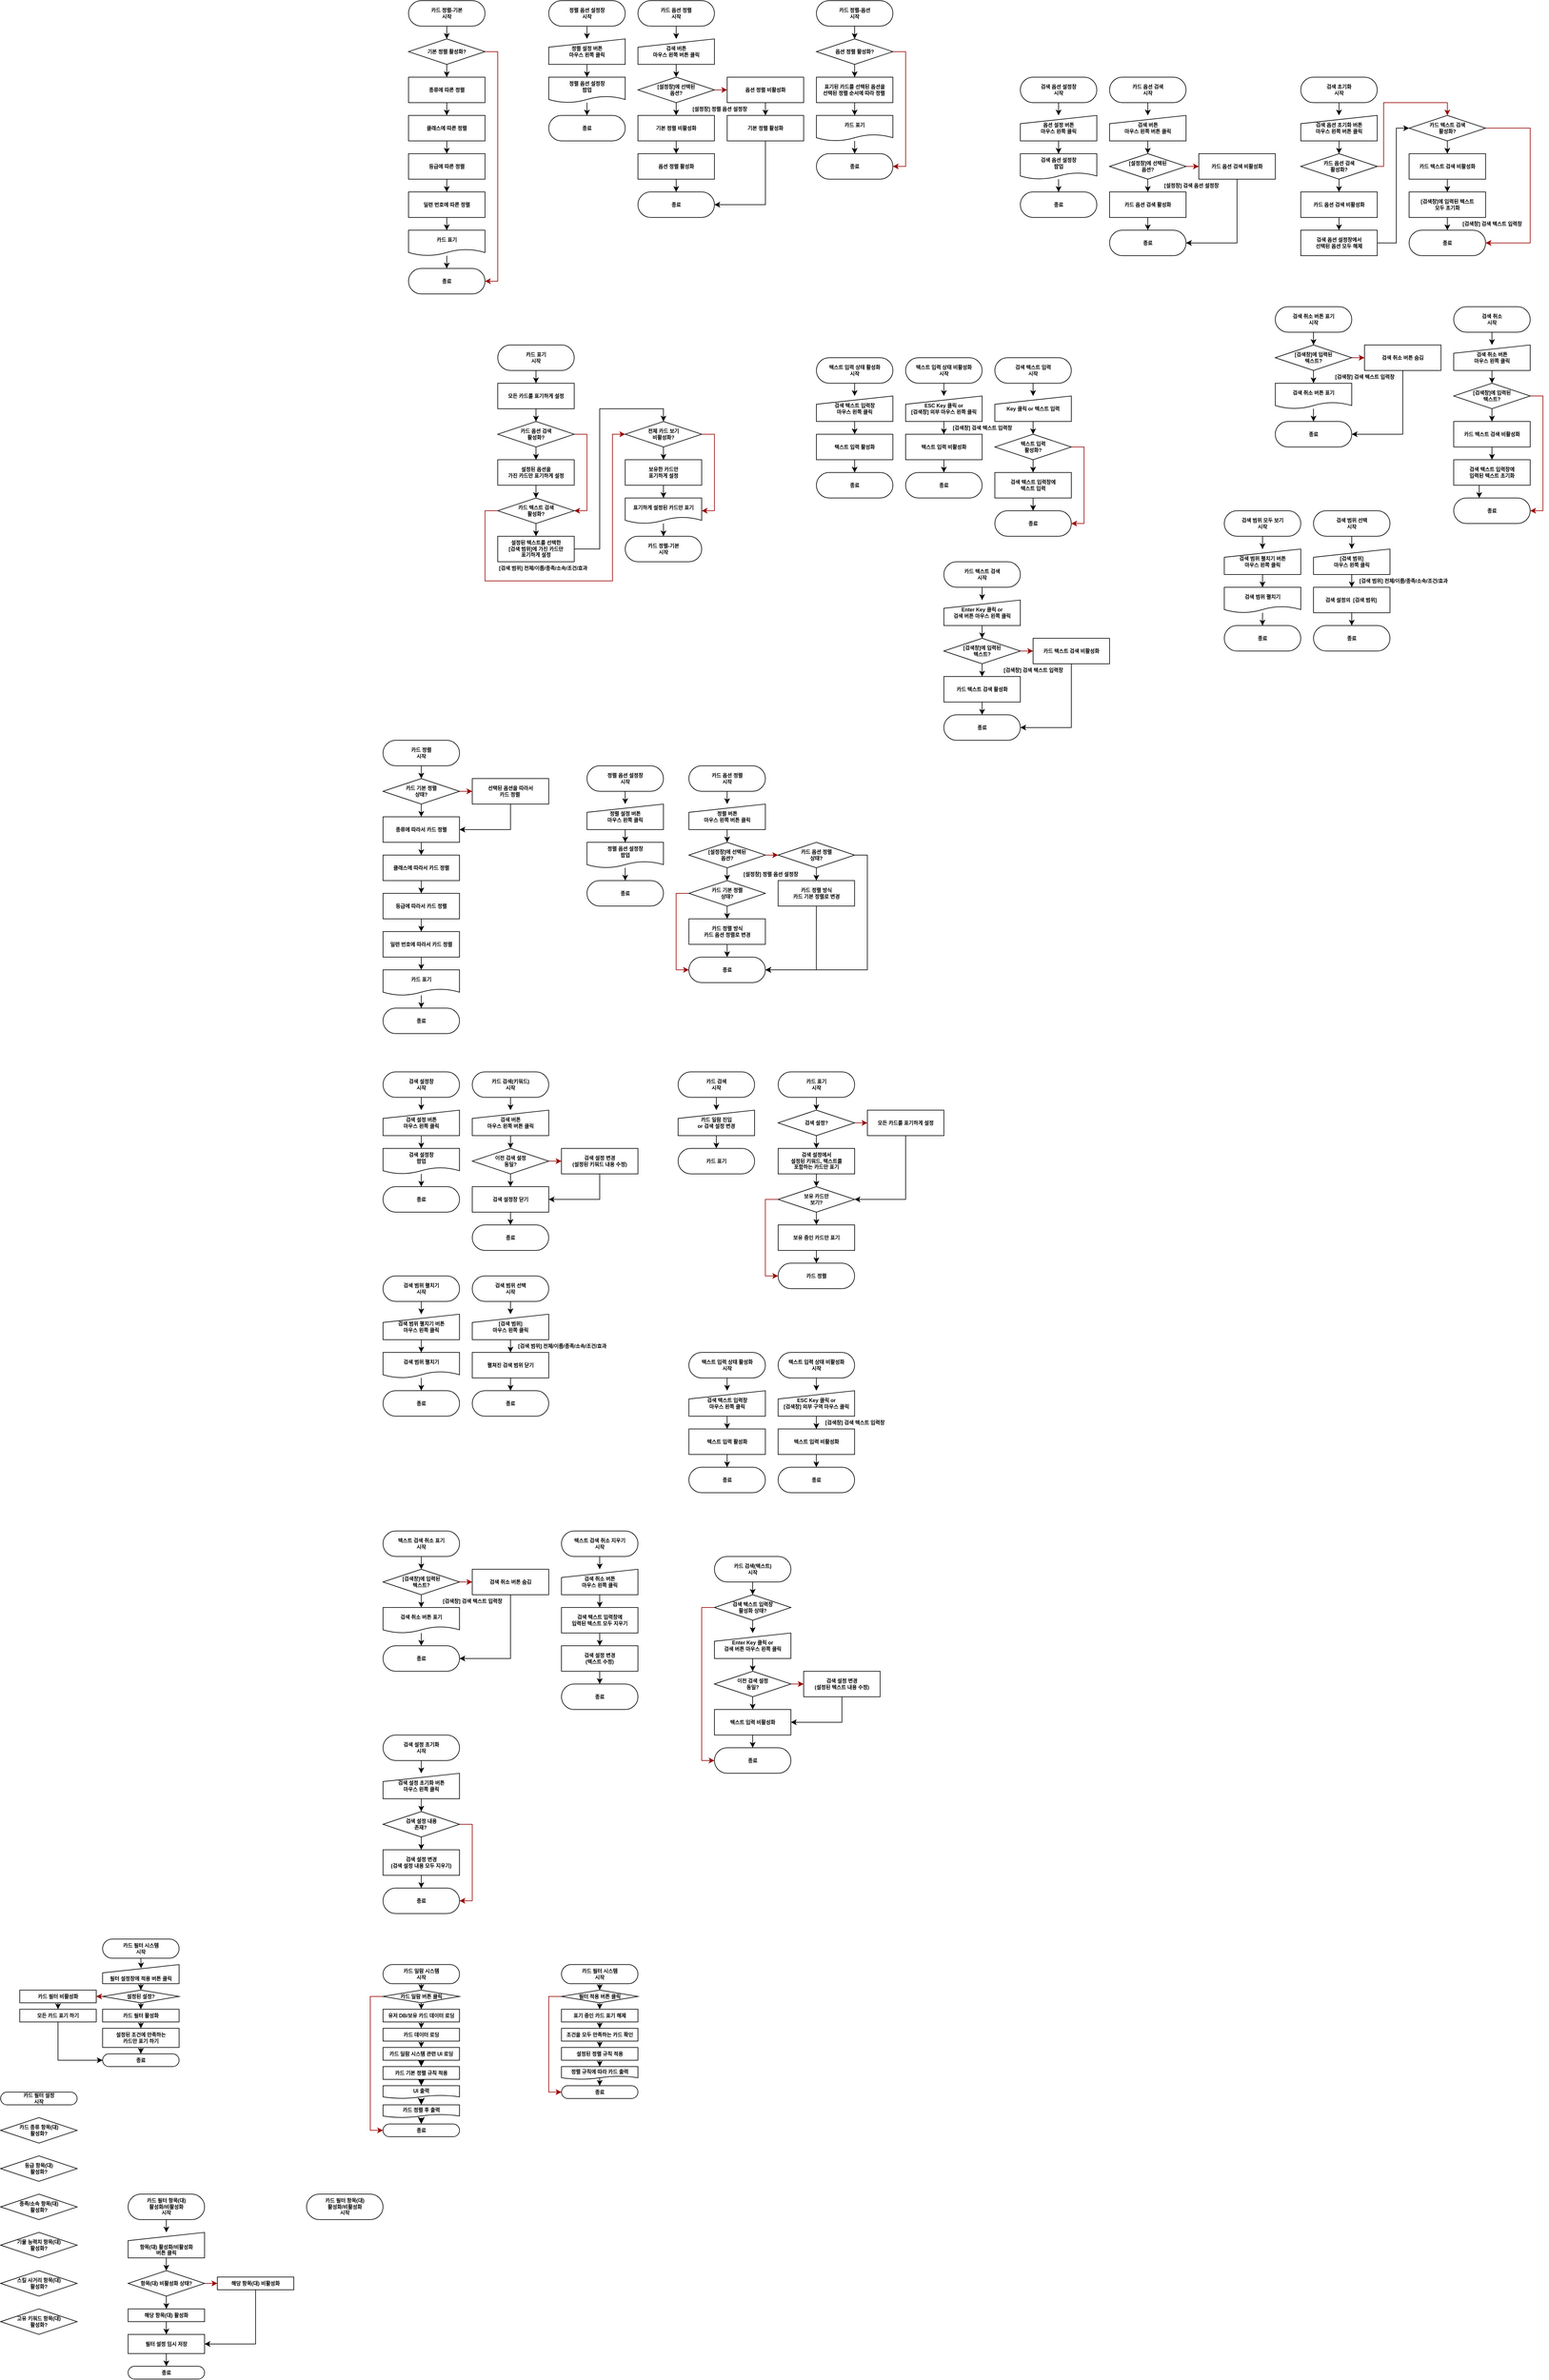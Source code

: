 <mxfile version="24.8.6">
  <diagram name="페이지-1" id="kGjD0E1fZiW_DPpfhViz">
    <mxGraphModel dx="2172" dy="1607" grid="1" gridSize="10" guides="1" tooltips="1" connect="1" arrows="1" fold="1" page="1" pageScale="1" pageWidth="827" pageHeight="1169" math="0" shadow="0">
      <root>
        <mxCell id="0" />
        <mxCell id="1" parent="0" />
        <mxCell id="s-namYFbg1GJGZi5wQau-27" style="edgeStyle=orthogonalEdgeStyle;rounded=0;orthogonalLoop=1;jettySize=auto;html=1;exitX=0.5;exitY=1;exitDx=0;exitDy=0;entryX=0.5;entryY=0;entryDx=0;entryDy=0;strokeWidth=1;fontStyle=1;fontSize=8;align=center;verticalAlign=middle;" parent="1" source="s-namYFbg1GJGZi5wQau-1" target="eqFcFf99V9yw6_A--phD-114" edge="1">
          <mxGeometry relative="1" as="geometry" />
        </mxCell>
        <mxCell id="s-namYFbg1GJGZi5wQau-1" value="카드 정렬-기본&lt;div style=&quot;font-size: 8px;&quot;&gt;시작&lt;/div&gt;" style="rounded=1;whiteSpace=wrap;html=1;arcSize=50;fontSize=8;fontStyle=1;strokeWidth=1;align=center;verticalAlign=middle;" parent="1" vertex="1">
          <mxGeometry x="-760" y="-80" width="120" height="40" as="geometry" />
        </mxCell>
        <mxCell id="s-namYFbg1GJGZi5wQau-28" style="edgeStyle=orthogonalEdgeStyle;rounded=0;orthogonalLoop=1;jettySize=auto;html=1;exitX=0.5;exitY=1;exitDx=0;exitDy=0;entryX=0.5;entryY=0;entryDx=0;entryDy=0;strokeWidth=1;fontStyle=1;fontSize=8;align=center;verticalAlign=middle;" parent="1" source="s-namYFbg1GJGZi5wQau-18" target="s-namYFbg1GJGZi5wQau-21" edge="1">
          <mxGeometry relative="1" as="geometry" />
        </mxCell>
        <mxCell id="s-namYFbg1GJGZi5wQau-18" value="종류에 따른 정렬" style="rounded=1;whiteSpace=wrap;html=1;arcSize=0;fontSize=8;fontStyle=1;strokeWidth=1;align=center;verticalAlign=middle;" parent="1" vertex="1">
          <mxGeometry x="-760" y="40" width="120" height="40" as="geometry" />
        </mxCell>
        <mxCell id="s-namYFbg1GJGZi5wQau-29" style="edgeStyle=orthogonalEdgeStyle;rounded=0;orthogonalLoop=1;jettySize=auto;html=1;exitX=0.5;exitY=1;exitDx=0;exitDy=0;entryX=0.5;entryY=0;entryDx=0;entryDy=0;strokeWidth=1;fontStyle=1;fontSize=8;align=center;verticalAlign=middle;" parent="1" source="s-namYFbg1GJGZi5wQau-21" target="s-namYFbg1GJGZi5wQau-22" edge="1">
          <mxGeometry relative="1" as="geometry" />
        </mxCell>
        <mxCell id="s-namYFbg1GJGZi5wQau-21" value="클래스에 따른 정렬" style="rounded=1;whiteSpace=wrap;html=1;arcSize=0;fontSize=8;fontStyle=1;strokeWidth=1;align=center;verticalAlign=middle;" parent="1" vertex="1">
          <mxGeometry x="-760" y="100" width="120" height="40" as="geometry" />
        </mxCell>
        <mxCell id="s-namYFbg1GJGZi5wQau-30" style="edgeStyle=orthogonalEdgeStyle;rounded=0;orthogonalLoop=1;jettySize=auto;html=1;exitX=0.5;exitY=1;exitDx=0;exitDy=0;entryX=0.5;entryY=0;entryDx=0;entryDy=0;strokeWidth=1;fontStyle=1;fontSize=8;align=center;verticalAlign=middle;" parent="1" source="s-namYFbg1GJGZi5wQau-22" target="s-namYFbg1GJGZi5wQau-25" edge="1">
          <mxGeometry relative="1" as="geometry" />
        </mxCell>
        <mxCell id="s-namYFbg1GJGZi5wQau-22" value="등급에 따른 정렬" style="rounded=1;whiteSpace=wrap;html=1;arcSize=0;fontSize=8;fontStyle=1;strokeWidth=1;align=center;verticalAlign=middle;" parent="1" vertex="1">
          <mxGeometry x="-760" y="160" width="120" height="40" as="geometry" />
        </mxCell>
        <mxCell id="s-namYFbg1GJGZi5wQau-31" style="edgeStyle=orthogonalEdgeStyle;rounded=0;orthogonalLoop=1;jettySize=auto;html=1;exitX=0.5;exitY=1;exitDx=0;exitDy=0;strokeWidth=1;fontStyle=1;fontSize=8;align=center;verticalAlign=middle;entryX=0.5;entryY=0;entryDx=0;entryDy=0;" parent="1" source="s-namYFbg1GJGZi5wQau-25" target="eqFcFf99V9yw6_A--phD-122" edge="1">
          <mxGeometry relative="1" as="geometry" />
        </mxCell>
        <mxCell id="s-namYFbg1GJGZi5wQau-25" value="일련 번호에 따른 정렬" style="rounded=1;whiteSpace=wrap;html=1;arcSize=0;fontSize=8;fontStyle=1;strokeWidth=1;align=center;verticalAlign=middle;" parent="1" vertex="1">
          <mxGeometry x="-760" y="220" width="120" height="40" as="geometry" />
        </mxCell>
        <mxCell id="s-namYFbg1GJGZi5wQau-26" value="종료" style="rounded=1;whiteSpace=wrap;html=1;arcSize=50;fontSize=8;fontStyle=1;strokeWidth=1;align=center;verticalAlign=middle;" parent="1" vertex="1">
          <mxGeometry x="-760" y="340" width="120" height="40" as="geometry" />
        </mxCell>
        <mxCell id="s-namYFbg1GJGZi5wQau-37" style="edgeStyle=orthogonalEdgeStyle;rounded=0;orthogonalLoop=1;jettySize=auto;html=1;exitX=0.5;exitY=1;exitDx=0;exitDy=0;strokeWidth=1;align=center;verticalAlign=middle;fontStyle=1;fontSize=8;" parent="1" source="s-namYFbg1GJGZi5wQau-32" edge="1">
          <mxGeometry relative="1" as="geometry">
            <mxPoint x="260" y="100" as="targetPoint" />
          </mxGeometry>
        </mxCell>
        <mxCell id="s-namYFbg1GJGZi5wQau-32" value="검색 옵션 설정창&lt;div style=&quot;font-size: 8px;&quot;&gt;시작&lt;/div&gt;" style="rounded=1;whiteSpace=wrap;html=1;arcSize=50;fontSize=8;fontStyle=1;strokeWidth=1;align=center;verticalAlign=middle;" parent="1" vertex="1">
          <mxGeometry x="200" y="40" width="120" height="40" as="geometry" />
        </mxCell>
        <mxCell id="s-namYFbg1GJGZi5wQau-38" style="edgeStyle=orthogonalEdgeStyle;rounded=0;orthogonalLoop=1;jettySize=auto;html=1;exitX=0.5;exitY=1;exitDx=0;exitDy=0;strokeWidth=1;align=center;verticalAlign=middle;fontStyle=1;fontSize=8;" parent="1" source="s-namYFbg1GJGZi5wQau-33" target="s-namYFbg1GJGZi5wQau-35" edge="1">
          <mxGeometry relative="1" as="geometry" />
        </mxCell>
        <mxCell id="s-namYFbg1GJGZi5wQau-33" value="옵션 설정 버튼&lt;div style=&quot;font-size: 8px;&quot;&gt;마우스 왼쪽 클릭&lt;/div&gt;" style="shape=manualInput;whiteSpace=wrap;html=1;size=13;strokeWidth=1;fontStyle=1;fontSize=8;align=center;verticalAlign=middle;" parent="1" vertex="1">
          <mxGeometry x="200" y="100" width="120" height="40" as="geometry" />
        </mxCell>
        <mxCell id="s-namYFbg1GJGZi5wQau-39" style="edgeStyle=orthogonalEdgeStyle;rounded=0;orthogonalLoop=1;jettySize=auto;html=1;strokeWidth=1;align=center;verticalAlign=middle;fontStyle=1;fontSize=8;" parent="1" source="s-namYFbg1GJGZi5wQau-35" target="s-namYFbg1GJGZi5wQau-36" edge="1">
          <mxGeometry relative="1" as="geometry" />
        </mxCell>
        <mxCell id="s-namYFbg1GJGZi5wQau-35" value="&lt;span style=&quot;font-size: 8px;&quot;&gt;검색 옵션 설정창&lt;/span&gt;&lt;div style=&quot;font-size: 8px;&quot;&gt;팝업&lt;/div&gt;" style="shape=document;whiteSpace=wrap;html=1;boundedLbl=1;size=0.25;strokeWidth=1;align=center;verticalAlign=middle;fontStyle=1;fontSize=8;" parent="1" vertex="1">
          <mxGeometry x="200" y="160" width="120" height="40" as="geometry" />
        </mxCell>
        <mxCell id="s-namYFbg1GJGZi5wQau-36" value="종료" style="rounded=1;whiteSpace=wrap;html=1;arcSize=50;fontSize=8;fontStyle=1;strokeWidth=1;align=center;verticalAlign=middle;" parent="1" vertex="1">
          <mxGeometry x="200" y="220" width="120" height="40" as="geometry" />
        </mxCell>
        <mxCell id="s-namYFbg1GJGZi5wQau-44" style="edgeStyle=orthogonalEdgeStyle;rounded=0;orthogonalLoop=1;jettySize=auto;html=1;exitX=0.5;exitY=1;exitDx=0;exitDy=0;entryX=0.5;entryY=0;entryDx=0;entryDy=0;strokeWidth=1;align=center;verticalAlign=middle;fontStyle=1;fontSize=8;" parent="1" source="s-namYFbg1GJGZi5wQau-40" target="s-namYFbg1GJGZi5wQau-41" edge="1">
          <mxGeometry relative="1" as="geometry" />
        </mxCell>
        <mxCell id="s-namYFbg1GJGZi5wQau-40" value="카드 옵션 검색&lt;div style=&quot;font-size: 8px;&quot;&gt;시작&lt;/div&gt;" style="rounded=1;whiteSpace=wrap;html=1;arcSize=50;fontSize=8;fontStyle=1;strokeWidth=1;align=center;verticalAlign=middle;" parent="1" vertex="1">
          <mxGeometry x="340" y="40" width="120" height="40" as="geometry" />
        </mxCell>
        <mxCell id="s-namYFbg1GJGZi5wQau-45" style="edgeStyle=orthogonalEdgeStyle;rounded=0;orthogonalLoop=1;jettySize=auto;html=1;exitX=0.5;exitY=1;exitDx=0;exitDy=0;strokeWidth=1;align=center;verticalAlign=middle;fontStyle=1;fontSize=8;entryX=0.5;entryY=0;entryDx=0;entryDy=0;" parent="1" source="s-namYFbg1GJGZi5wQau-41" target="eqFcFf99V9yw6_A--phD-85" edge="1">
          <mxGeometry relative="1" as="geometry" />
        </mxCell>
        <mxCell id="s-namYFbg1GJGZi5wQau-41" value="검색 버튼&lt;div style=&quot;font-size: 8px;&quot;&gt;&lt;span style=&quot;background-color: initial; font-size: 8px;&quot;&gt;마우스 왼쪽 버튼 클릭&lt;/span&gt;&lt;/div&gt;" style="shape=manualInput;whiteSpace=wrap;html=1;size=13;strokeWidth=1;fontStyle=1;fontSize=8;align=center;verticalAlign=middle;" parent="1" vertex="1">
          <mxGeometry x="340" y="100" width="120" height="40" as="geometry" />
        </mxCell>
        <mxCell id="s-namYFbg1GJGZi5wQau-46" style="edgeStyle=orthogonalEdgeStyle;rounded=0;orthogonalLoop=1;jettySize=auto;html=1;exitX=0.5;exitY=1;exitDx=0;exitDy=0;strokeWidth=1;align=center;verticalAlign=middle;fontStyle=1;fontSize=8;" parent="1" source="s-namYFbg1GJGZi5wQau-42" target="s-namYFbg1GJGZi5wQau-43" edge="1">
          <mxGeometry relative="1" as="geometry" />
        </mxCell>
        <mxCell id="s-namYFbg1GJGZi5wQau-42" value="카드 옵션 검색 활성화" style="rounded=1;whiteSpace=wrap;html=1;arcSize=0;fontSize=8;fontStyle=1;strokeWidth=1;align=center;verticalAlign=middle;" parent="1" vertex="1">
          <mxGeometry x="340" y="220" width="120" height="40" as="geometry" />
        </mxCell>
        <mxCell id="s-namYFbg1GJGZi5wQau-43" value="종료" style="rounded=1;whiteSpace=wrap;html=1;arcSize=50;fontSize=8;fontStyle=1;strokeWidth=1;align=center;verticalAlign=middle;" parent="1" vertex="1">
          <mxGeometry x="340" y="280" width="120" height="40" as="geometry" />
        </mxCell>
        <mxCell id="s-namYFbg1GJGZi5wQau-48" style="edgeStyle=orthogonalEdgeStyle;rounded=0;orthogonalLoop=1;jettySize=auto;html=1;exitX=0.5;exitY=1;exitDx=0;exitDy=0;entryX=0.5;entryY=0;entryDx=0;entryDy=0;strokeWidth=1;align=center;verticalAlign=middle;fontStyle=1;fontSize=8;" parent="1" source="s-namYFbg1GJGZi5wQau-49" target="s-namYFbg1GJGZi5wQau-51" edge="1">
          <mxGeometry relative="1" as="geometry" />
        </mxCell>
        <mxCell id="s-namYFbg1GJGZi5wQau-49" value="검색 초기화&lt;div style=&quot;font-size: 8px;&quot;&gt;시작&lt;/div&gt;" style="rounded=1;whiteSpace=wrap;html=1;arcSize=50;fontSize=8;fontStyle=1;strokeWidth=1;align=center;verticalAlign=middle;" parent="1" vertex="1">
          <mxGeometry x="640" y="40" width="120" height="40" as="geometry" />
        </mxCell>
        <mxCell id="s-namYFbg1GJGZi5wQau-50" style="edgeStyle=orthogonalEdgeStyle;rounded=0;orthogonalLoop=1;jettySize=auto;html=1;exitX=0.5;exitY=1;exitDx=0;exitDy=0;strokeWidth=1;align=center;verticalAlign=middle;fontStyle=1;fontSize=8;" parent="1" source="s-namYFbg1GJGZi5wQau-51" target="s-namYFbg1GJGZi5wQau-57" edge="1">
          <mxGeometry relative="1" as="geometry" />
        </mxCell>
        <mxCell id="s-namYFbg1GJGZi5wQau-51" value="검색 옵션 초기화 버튼&lt;div style=&quot;font-size: 8px;&quot;&gt;마우스 왼쪽 버튼 클릭&lt;/div&gt;" style="shape=manualInput;whiteSpace=wrap;html=1;size=13;strokeWidth=1;fontStyle=1;fontSize=8;align=center;verticalAlign=middle;" parent="1" vertex="1">
          <mxGeometry x="640" y="100" width="120" height="40" as="geometry" />
        </mxCell>
        <mxCell id="s-namYFbg1GJGZi5wQau-60" style="edgeStyle=orthogonalEdgeStyle;rounded=0;orthogonalLoop=1;jettySize=auto;html=1;exitX=0.5;exitY=1;exitDx=0;exitDy=0;entryX=0.5;entryY=0;entryDx=0;entryDy=0;strokeWidth=1;fontStyle=1;fontSize=8;" parent="1" source="s-namYFbg1GJGZi5wQau-52" target="eqFcFf99V9yw6_A--phD-79" edge="1">
          <mxGeometry relative="1" as="geometry" />
        </mxCell>
        <mxCell id="s-namYFbg1GJGZi5wQau-52" value="카드 옵션 검색 비활성화" style="rounded=1;whiteSpace=wrap;html=1;arcSize=0;fontSize=8;fontStyle=1;strokeWidth=1;align=center;verticalAlign=middle;" parent="1" vertex="1">
          <mxGeometry x="640" y="220" width="120" height="40" as="geometry" />
        </mxCell>
        <mxCell id="s-namYFbg1GJGZi5wQau-63" style="edgeStyle=orthogonalEdgeStyle;rounded=0;orthogonalLoop=1;jettySize=auto;html=1;exitX=0.5;exitY=1;exitDx=0;exitDy=0;entryX=0.5;entryY=0;entryDx=0;entryDy=0;strokeWidth=1;fontStyle=1;fontSize=8;" parent="1" source="s-namYFbg1GJGZi5wQau-53" target="eqFcFf99V9yw6_A--phD-81" edge="1">
          <mxGeometry relative="1" as="geometry" />
        </mxCell>
        <mxCell id="s-namYFbg1GJGZi5wQau-53" value="카드 텍스트 검색 비활성화" style="rounded=1;whiteSpace=wrap;html=1;arcSize=0;fontSize=8;fontStyle=1;strokeWidth=1;align=center;verticalAlign=middle;" parent="1" vertex="1">
          <mxGeometry x="810" y="160" width="120" height="40" as="geometry" />
        </mxCell>
        <mxCell id="s-namYFbg1GJGZi5wQau-56" value="종료" style="rounded=1;whiteSpace=wrap;html=1;arcSize=50;fontSize=8;fontStyle=1;strokeWidth=1;align=center;verticalAlign=middle;" parent="1" vertex="1">
          <mxGeometry x="810" y="280" width="120" height="40" as="geometry" />
        </mxCell>
        <mxCell id="s-namYFbg1GJGZi5wQau-59" style="edgeStyle=orthogonalEdgeStyle;rounded=0;orthogonalLoop=1;jettySize=auto;html=1;exitX=0.5;exitY=1;exitDx=0;exitDy=0;entryX=0.5;entryY=0;entryDx=0;entryDy=0;strokeWidth=1;fontStyle=1;fontSize=8;" parent="1" source="s-namYFbg1GJGZi5wQau-57" target="s-namYFbg1GJGZi5wQau-52" edge="1">
          <mxGeometry relative="1" as="geometry" />
        </mxCell>
        <mxCell id="s-namYFbg1GJGZi5wQau-61" style="edgeStyle=orthogonalEdgeStyle;rounded=0;orthogonalLoop=1;jettySize=auto;html=1;exitX=1;exitY=0.5;exitDx=0;exitDy=0;strokeColor=#990000;strokeWidth=1;fontStyle=1;fontSize=8;" parent="1" source="s-namYFbg1GJGZi5wQau-57" edge="1">
          <mxGeometry relative="1" as="geometry">
            <mxPoint x="870" y="100" as="targetPoint" />
            <Array as="points">
              <mxPoint x="770" y="180" />
              <mxPoint x="770" y="80" />
              <mxPoint x="870" y="80" />
            </Array>
          </mxGeometry>
        </mxCell>
        <mxCell id="s-namYFbg1GJGZi5wQau-57" value="&lt;span style=&quot;font-size: 8px;&quot;&gt;카드 옵션 검색&lt;/span&gt;&lt;div style=&quot;font-size: 8px;&quot;&gt;&lt;span style=&quot;font-size: 8px; background-color: initial;&quot;&gt;활성화?&lt;/span&gt;&lt;/div&gt;" style="rhombus;html=1;strokeWidth=1;spacing=2;spacingRight=0;spacingBottom=0;spacingTop=0;fontStyle=1;horizontal=1;whiteSpace=wrap;fontSize=8;" parent="1" vertex="1">
          <mxGeometry x="640" y="160" width="120" height="40" as="geometry" />
        </mxCell>
        <mxCell id="s-namYFbg1GJGZi5wQau-62" style="edgeStyle=orthogonalEdgeStyle;rounded=0;orthogonalLoop=1;jettySize=auto;html=1;exitX=0.5;exitY=1;exitDx=0;exitDy=0;entryX=0.5;entryY=0;entryDx=0;entryDy=0;strokeWidth=1;fontStyle=1;fontSize=8;" parent="1" source="s-namYFbg1GJGZi5wQau-58" target="s-namYFbg1GJGZi5wQau-53" edge="1">
          <mxGeometry relative="1" as="geometry" />
        </mxCell>
        <mxCell id="s-namYFbg1GJGZi5wQau-64" style="edgeStyle=orthogonalEdgeStyle;rounded=0;orthogonalLoop=1;jettySize=auto;html=1;entryX=1;entryY=0.5;entryDx=0;entryDy=0;strokeColor=#990000;strokeWidth=1;fontStyle=1;fontSize=8;exitX=1;exitY=0.5;exitDx=0;exitDy=0;" parent="1" source="s-namYFbg1GJGZi5wQau-58" target="s-namYFbg1GJGZi5wQau-56" edge="1">
          <mxGeometry relative="1" as="geometry">
            <mxPoint x="1013" y="160" as="sourcePoint" />
            <Array as="points">
              <mxPoint x="1000" y="120" />
              <mxPoint x="1000" y="300" />
            </Array>
          </mxGeometry>
        </mxCell>
        <mxCell id="s-namYFbg1GJGZi5wQau-58" value="&lt;span style=&quot;font-size: 8px;&quot;&gt;카드 텍스트 검색&lt;/span&gt;&lt;div style=&quot;font-size: 8px;&quot;&gt;&lt;span style=&quot;font-size: 8px;&quot;&gt;활성화?&lt;/span&gt;&lt;/div&gt;" style="rhombus;html=1;strokeWidth=1;spacing=2;spacingRight=0;spacingBottom=0;spacingTop=0;fontStyle=1;horizontal=1;whiteSpace=wrap;fontSize=8;" parent="1" vertex="1">
          <mxGeometry x="810" y="100" width="120" height="40" as="geometry" />
        </mxCell>
        <mxCell id="s-namYFbg1GJGZi5wQau-81" style="edgeStyle=orthogonalEdgeStyle;rounded=0;orthogonalLoop=1;jettySize=auto;html=1;exitX=0.5;exitY=1;exitDx=0;exitDy=0;strokeWidth=1;fontSize=8;fontStyle=1" parent="1" source="s-namYFbg1GJGZi5wQau-78" edge="1">
          <mxGeometry relative="1" as="geometry">
            <mxPoint x="-60" y="540" as="targetPoint" />
          </mxGeometry>
        </mxCell>
        <mxCell id="s-namYFbg1GJGZi5wQau-78" value="텍스트 입력 상태 활성화&lt;div style=&quot;font-size: 8px;&quot;&gt;시작&lt;/div&gt;" style="rounded=1;whiteSpace=wrap;html=1;arcSize=50;fontSize=8;fontStyle=1;strokeWidth=1;align=center;verticalAlign=middle;" parent="1" vertex="1">
          <mxGeometry x="-120" y="480" width="120" height="40" as="geometry" />
        </mxCell>
        <mxCell id="s-namYFbg1GJGZi5wQau-82" style="edgeStyle=orthogonalEdgeStyle;rounded=0;orthogonalLoop=1;jettySize=auto;html=1;exitX=0.5;exitY=1;exitDx=0;exitDy=0;entryX=0.5;entryY=0;entryDx=0;entryDy=0;strokeWidth=1;fontSize=8;fontStyle=1" parent="1" source="s-namYFbg1GJGZi5wQau-79" target="s-namYFbg1GJGZi5wQau-80" edge="1">
          <mxGeometry relative="1" as="geometry" />
        </mxCell>
        <mxCell id="s-namYFbg1GJGZi5wQau-79" value="검색 텍스트 입력창&lt;div style=&quot;font-size: 8px;&quot;&gt;마우스 왼쪽 클릭&lt;/div&gt;" style="shape=manualInput;whiteSpace=wrap;html=1;size=13;strokeWidth=1;fontStyle=1;fontSize=8;align=center;verticalAlign=middle;" parent="1" vertex="1">
          <mxGeometry x="-120" y="540" width="120" height="40" as="geometry" />
        </mxCell>
        <mxCell id="s-namYFbg1GJGZi5wQau-85" style="edgeStyle=orthogonalEdgeStyle;rounded=0;orthogonalLoop=1;jettySize=auto;html=1;exitX=0.5;exitY=1;exitDx=0;exitDy=0;strokeWidth=1;fontSize=8;fontStyle=1" parent="1" source="s-namYFbg1GJGZi5wQau-80" target="s-namYFbg1GJGZi5wQau-83" edge="1">
          <mxGeometry relative="1" as="geometry" />
        </mxCell>
        <mxCell id="s-namYFbg1GJGZi5wQau-80" value="텍스트 입력 활성화" style="rounded=1;whiteSpace=wrap;html=1;arcSize=0;fontSize=8;fontStyle=1;strokeWidth=1;align=center;verticalAlign=middle;" parent="1" vertex="1">
          <mxGeometry x="-120" y="600" width="120" height="40" as="geometry" />
        </mxCell>
        <mxCell id="s-namYFbg1GJGZi5wQau-83" value="종료" style="rounded=1;whiteSpace=wrap;html=1;arcSize=50;fontSize=8;fontStyle=1;strokeWidth=1;align=center;verticalAlign=middle;" parent="1" vertex="1">
          <mxGeometry x="-120" y="660" width="120" height="40" as="geometry" />
        </mxCell>
        <mxCell id="s-namYFbg1GJGZi5wQau-90" style="edgeStyle=orthogonalEdgeStyle;rounded=0;orthogonalLoop=1;jettySize=auto;html=1;exitX=0.5;exitY=1;exitDx=0;exitDy=0;entryX=0.5;entryY=0;entryDx=0;entryDy=0;strokeWidth=1;" parent="1" source="s-namYFbg1GJGZi5wQau-86" target="s-namYFbg1GJGZi5wQau-87" edge="1">
          <mxGeometry relative="1" as="geometry" />
        </mxCell>
        <mxCell id="s-namYFbg1GJGZi5wQau-86" value="텍스트 입력 상태 비활성화&lt;div style=&quot;font-size: 8px;&quot;&gt;시작&lt;/div&gt;" style="rounded=1;whiteSpace=wrap;html=1;arcSize=50;fontSize=8;fontStyle=1;strokeWidth=1;align=center;verticalAlign=middle;" parent="1" vertex="1">
          <mxGeometry x="20" y="480" width="120" height="40" as="geometry" />
        </mxCell>
        <mxCell id="s-namYFbg1GJGZi5wQau-91" style="edgeStyle=orthogonalEdgeStyle;rounded=0;orthogonalLoop=1;jettySize=auto;html=1;exitX=0.5;exitY=1;exitDx=0;exitDy=0;strokeWidth=1;" parent="1" source="s-namYFbg1GJGZi5wQau-87" target="s-namYFbg1GJGZi5wQau-88" edge="1">
          <mxGeometry relative="1" as="geometry" />
        </mxCell>
        <mxCell id="s-namYFbg1GJGZi5wQau-87" value="ESC Key&amp;nbsp;&lt;span style=&quot;background-color: initial;&quot;&gt;클릭 or&lt;/span&gt;&lt;div&gt;[검색창] 외부 마우스 왼쪽 클릭&lt;/div&gt;" style="shape=manualInput;whiteSpace=wrap;html=1;size=13;strokeWidth=1;fontStyle=1;fontSize=8;align=center;verticalAlign=middle;" parent="1" vertex="1">
          <mxGeometry x="20" y="540" width="120" height="40" as="geometry" />
        </mxCell>
        <mxCell id="s-namYFbg1GJGZi5wQau-92" style="edgeStyle=orthogonalEdgeStyle;rounded=0;orthogonalLoop=1;jettySize=auto;html=1;exitX=0.5;exitY=1;exitDx=0;exitDy=0;strokeWidth=1;" parent="1" source="s-namYFbg1GJGZi5wQau-88" target="s-namYFbg1GJGZi5wQau-89" edge="1">
          <mxGeometry relative="1" as="geometry" />
        </mxCell>
        <mxCell id="s-namYFbg1GJGZi5wQau-88" value="텍스트 입력 비활성화" style="rounded=1;whiteSpace=wrap;html=1;arcSize=0;fontSize=8;fontStyle=1;strokeWidth=1;align=center;verticalAlign=middle;" parent="1" vertex="1">
          <mxGeometry x="20" y="600" width="120" height="40" as="geometry" />
        </mxCell>
        <mxCell id="s-namYFbg1GJGZi5wQau-89" value="종료" style="rounded=1;whiteSpace=wrap;html=1;arcSize=50;fontSize=8;fontStyle=1;strokeWidth=1;align=center;verticalAlign=middle;" parent="1" vertex="1">
          <mxGeometry x="20" y="660" width="120" height="40" as="geometry" />
        </mxCell>
        <mxCell id="s-namYFbg1GJGZi5wQau-100" style="edgeStyle=orthogonalEdgeStyle;rounded=0;orthogonalLoop=1;jettySize=auto;html=1;exitX=0.5;exitY=1;exitDx=0;exitDy=0;entryX=0.5;entryY=0;entryDx=0;entryDy=0;strokeWidth=1;" parent="1" source="s-namYFbg1GJGZi5wQau-93" target="s-namYFbg1GJGZi5wQau-95" edge="1">
          <mxGeometry relative="1" as="geometry" />
        </mxCell>
        <mxCell id="s-namYFbg1GJGZi5wQau-93" value="검색 텍스트 입력&lt;div style=&quot;font-size: 8px;&quot;&gt;시작&lt;/div&gt;" style="rounded=1;whiteSpace=wrap;html=1;arcSize=50;fontSize=8;fontStyle=1;strokeWidth=1;align=center;verticalAlign=middle;" parent="1" vertex="1">
          <mxGeometry x="160" y="480" width="120" height="40" as="geometry" />
        </mxCell>
        <mxCell id="s-namYFbg1GJGZi5wQau-102" style="edgeStyle=orthogonalEdgeStyle;rounded=0;orthogonalLoop=1;jettySize=auto;html=1;exitX=0.5;exitY=1;exitDx=0;exitDy=0;strokeWidth=1;" parent="1" source="s-namYFbg1GJGZi5wQau-94" target="s-namYFbg1GJGZi5wQau-96" edge="1">
          <mxGeometry relative="1" as="geometry" />
        </mxCell>
        <mxCell id="s-namYFbg1GJGZi5wQau-104" style="edgeStyle=orthogonalEdgeStyle;rounded=0;orthogonalLoop=1;jettySize=auto;html=1;exitX=1;exitY=0.5;exitDx=0;exitDy=0;entryX=1;entryY=0.5;entryDx=0;entryDy=0;strokeColor=#990000;strokeWidth=1;" parent="1" source="s-namYFbg1GJGZi5wQau-94" target="s-namYFbg1GJGZi5wQau-99" edge="1">
          <mxGeometry relative="1" as="geometry" />
        </mxCell>
        <mxCell id="s-namYFbg1GJGZi5wQau-94" value="텍스트 입력&lt;div&gt;활성화?&lt;/div&gt;" style="rhombus;whiteSpace=wrap;html=1;strokeWidth=1;spacing=2;spacingRight=0;spacingBottom=0;spacingTop=0;fontStyle=1;fontSize=8;" parent="1" vertex="1">
          <mxGeometry x="160" y="600" width="120" height="40" as="geometry" />
        </mxCell>
        <mxCell id="s-namYFbg1GJGZi5wQau-101" style="edgeStyle=orthogonalEdgeStyle;rounded=0;orthogonalLoop=1;jettySize=auto;html=1;exitX=0.5;exitY=1;exitDx=0;exitDy=0;entryX=0.5;entryY=0;entryDx=0;entryDy=0;strokeWidth=1;" parent="1" source="s-namYFbg1GJGZi5wQau-95" target="s-namYFbg1GJGZi5wQau-94" edge="1">
          <mxGeometry relative="1" as="geometry" />
        </mxCell>
        <mxCell id="s-namYFbg1GJGZi5wQau-95" value="Key 클릭 or 텍스트 입력" style="shape=manualInput;whiteSpace=wrap;html=1;size=13;strokeWidth=1;fontStyle=1;fontSize=8;align=center;verticalAlign=middle;" parent="1" vertex="1">
          <mxGeometry x="160" y="540" width="120" height="40" as="geometry" />
        </mxCell>
        <mxCell id="s-namYFbg1GJGZi5wQau-103" style="edgeStyle=orthogonalEdgeStyle;rounded=0;orthogonalLoop=1;jettySize=auto;html=1;exitX=0.5;exitY=1;exitDx=0;exitDy=0;strokeWidth=1;" parent="1" source="s-namYFbg1GJGZi5wQau-96" target="s-namYFbg1GJGZi5wQau-99" edge="1">
          <mxGeometry relative="1" as="geometry" />
        </mxCell>
        <mxCell id="s-namYFbg1GJGZi5wQau-96" value="검색 텍스트 입력창에&lt;div&gt;텍스트 입력&lt;/div&gt;" style="rounded=1;whiteSpace=wrap;html=1;arcSize=0;fontSize=8;fontStyle=1;strokeWidth=1;align=center;verticalAlign=middle;" parent="1" vertex="1">
          <mxGeometry x="160" y="660" width="120" height="40" as="geometry" />
        </mxCell>
        <mxCell id="s-namYFbg1GJGZi5wQau-97" value="[검색창] 검색 텍스트 입력창" style="text;html=1;align=center;verticalAlign=middle;resizable=0;points=[];autosize=1;strokeColor=none;fillColor=none;fontStyle=1;fontSize=8;strokeWidth=1;" parent="1" vertex="1">
          <mxGeometry x="80" y="580" width="120" height="20" as="geometry" />
        </mxCell>
        <mxCell id="s-namYFbg1GJGZi5wQau-99" value="종료" style="rounded=1;whiteSpace=wrap;html=1;arcSize=50;fontSize=8;fontStyle=1;strokeWidth=1;align=center;verticalAlign=middle;" parent="1" vertex="1">
          <mxGeometry x="160" y="720" width="120" height="40" as="geometry" />
        </mxCell>
        <mxCell id="s-namYFbg1GJGZi5wQau-109" style="edgeStyle=orthogonalEdgeStyle;rounded=0;orthogonalLoop=1;jettySize=auto;html=1;exitX=0.5;exitY=1;exitDx=0;exitDy=0;entryX=0.5;entryY=0;entryDx=0;entryDy=0;strokeWidth=1;" parent="1" source="s-namYFbg1GJGZi5wQau-105" target="s-namYFbg1GJGZi5wQau-106" edge="1">
          <mxGeometry relative="1" as="geometry" />
        </mxCell>
        <mxCell id="s-namYFbg1GJGZi5wQau-105" value="검색 취소&lt;div&gt;시작&lt;/div&gt;" style="rounded=1;whiteSpace=wrap;html=1;arcSize=50;fontSize=8;fontStyle=1;strokeWidth=1;align=center;verticalAlign=middle;" parent="1" vertex="1">
          <mxGeometry x="880" y="400" width="120" height="40" as="geometry" />
        </mxCell>
        <mxCell id="s-namYFbg1GJGZi5wQau-110" style="edgeStyle=orthogonalEdgeStyle;rounded=0;orthogonalLoop=1;jettySize=auto;html=1;exitX=0.5;exitY=1;exitDx=0;exitDy=0;strokeWidth=1;entryX=0.5;entryY=0;entryDx=0;entryDy=0;" parent="1" source="s-namYFbg1GJGZi5wQau-106" target="eqFcFf99V9yw6_A--phD-104" edge="1">
          <mxGeometry relative="1" as="geometry" />
        </mxCell>
        <mxCell id="s-namYFbg1GJGZi5wQau-106" value="검색 취소 버튼&lt;div&gt;마우스 왼쪽 클릭&lt;/div&gt;" style="shape=manualInput;whiteSpace=wrap;html=1;size=13;strokeWidth=1;fontStyle=1;fontSize=8;align=center;verticalAlign=middle;" parent="1" vertex="1">
          <mxGeometry x="880" y="460" width="120" height="40" as="geometry" />
        </mxCell>
        <mxCell id="s-namYFbg1GJGZi5wQau-111" style="edgeStyle=orthogonalEdgeStyle;rounded=0;orthogonalLoop=1;jettySize=auto;html=1;exitX=0.5;exitY=1;exitDx=0;exitDy=0;strokeWidth=1;" parent="1" edge="1">
          <mxGeometry relative="1" as="geometry">
            <mxPoint x="920" y="680" as="sourcePoint" />
            <mxPoint x="920" y="700" as="targetPoint" />
          </mxGeometry>
        </mxCell>
        <mxCell id="s-namYFbg1GJGZi5wQau-107" value="검색 텍스트 입력창에&lt;div&gt;입력된 텍스트 초기화&lt;/div&gt;" style="rounded=1;whiteSpace=wrap;html=1;arcSize=0;fontSize=8;fontStyle=1;strokeWidth=1;align=center;verticalAlign=middle;" parent="1" vertex="1">
          <mxGeometry x="880" y="640" width="120" height="40" as="geometry" />
        </mxCell>
        <mxCell id="s-namYFbg1GJGZi5wQau-108" value="종료" style="rounded=1;whiteSpace=wrap;html=1;arcSize=50;fontSize=8;fontStyle=1;strokeWidth=1;align=center;verticalAlign=middle;" parent="1" vertex="1">
          <mxGeometry x="880" y="700" width="120" height="40" as="geometry" />
        </mxCell>
        <mxCell id="s-namYFbg1GJGZi5wQau-115" style="edgeStyle=orthogonalEdgeStyle;rounded=0;orthogonalLoop=1;jettySize=auto;html=1;exitX=0.5;exitY=1;exitDx=0;exitDy=0;strokeWidth=1;" parent="1" source="s-namYFbg1GJGZi5wQau-112" target="s-namYFbg1GJGZi5wQau-113" edge="1">
          <mxGeometry relative="1" as="geometry" />
        </mxCell>
        <mxCell id="s-namYFbg1GJGZi5wQau-112" value="검색 범위 모두 보기&lt;div&gt;시작&lt;/div&gt;" style="rounded=1;whiteSpace=wrap;html=1;arcSize=50;fontSize=8;fontStyle=1;strokeWidth=1;align=center;verticalAlign=middle;" parent="1" vertex="1">
          <mxGeometry x="520" y="720" width="120" height="40" as="geometry" />
        </mxCell>
        <mxCell id="s-namYFbg1GJGZi5wQau-116" style="edgeStyle=orthogonalEdgeStyle;rounded=0;orthogonalLoop=1;jettySize=auto;html=1;exitX=0.5;exitY=1;exitDx=0;exitDy=0;strokeWidth=1;" parent="1" source="s-namYFbg1GJGZi5wQau-113" target="s-namYFbg1GJGZi5wQau-114" edge="1">
          <mxGeometry relative="1" as="geometry" />
        </mxCell>
        <mxCell id="s-namYFbg1GJGZi5wQau-113" value="검색 범위 펼치기 버튼&lt;div&gt;마우스 왼쪽 클릭&lt;/div&gt;" style="shape=manualInput;whiteSpace=wrap;html=1;size=13;strokeWidth=1;fontStyle=1;fontSize=8;align=center;verticalAlign=middle;" parent="1" vertex="1">
          <mxGeometry x="520" y="780" width="120" height="40" as="geometry" />
        </mxCell>
        <mxCell id="s-namYFbg1GJGZi5wQau-118" style="edgeStyle=orthogonalEdgeStyle;rounded=0;orthogonalLoop=1;jettySize=auto;html=1;strokeWidth=1;" parent="1" source="s-namYFbg1GJGZi5wQau-114" target="s-namYFbg1GJGZi5wQau-117" edge="1">
          <mxGeometry relative="1" as="geometry" />
        </mxCell>
        <mxCell id="s-namYFbg1GJGZi5wQau-114" value="검색 범위 펼치기" style="shape=document;whiteSpace=wrap;html=1;boundedLbl=1;size=0.25;strokeWidth=1;align=center;verticalAlign=middle;fontSize=8;fontStyle=1" parent="1" vertex="1">
          <mxGeometry x="520" y="840" width="120" height="40" as="geometry" />
        </mxCell>
        <mxCell id="s-namYFbg1GJGZi5wQau-117" value="종료" style="rounded=1;whiteSpace=wrap;html=1;arcSize=50;fontSize=8;fontStyle=1;strokeWidth=1;align=center;verticalAlign=middle;" parent="1" vertex="1">
          <mxGeometry x="520" y="900" width="120" height="40" as="geometry" />
        </mxCell>
        <mxCell id="s-namYFbg1GJGZi5wQau-122" style="edgeStyle=orthogonalEdgeStyle;rounded=0;orthogonalLoop=1;jettySize=auto;html=1;exitX=0.5;exitY=1;exitDx=0;exitDy=0;entryX=0.5;entryY=0;entryDx=0;entryDy=0;strokeWidth=1;" parent="1" source="s-namYFbg1GJGZi5wQau-119" target="s-namYFbg1GJGZi5wQau-120" edge="1">
          <mxGeometry relative="1" as="geometry" />
        </mxCell>
        <mxCell id="s-namYFbg1GJGZi5wQau-119" value="검색 범위 선택&lt;div&gt;시작&lt;/div&gt;" style="rounded=1;whiteSpace=wrap;html=1;arcSize=50;fontSize=8;fontStyle=1;strokeWidth=1;align=center;verticalAlign=middle;" parent="1" vertex="1">
          <mxGeometry x="660" y="720" width="120" height="40" as="geometry" />
        </mxCell>
        <mxCell id="s-namYFbg1GJGZi5wQau-124" style="edgeStyle=orthogonalEdgeStyle;rounded=0;orthogonalLoop=1;jettySize=auto;html=1;exitX=0.5;exitY=1;exitDx=0;exitDy=0;strokeWidth=1;" parent="1" source="s-namYFbg1GJGZi5wQau-120" target="s-namYFbg1GJGZi5wQau-123" edge="1">
          <mxGeometry relative="1" as="geometry" />
        </mxCell>
        <mxCell id="s-namYFbg1GJGZi5wQau-120" value="[검색 범위]&lt;div&gt;마우스 왼쪽 클릭&lt;/div&gt;" style="shape=manualInput;whiteSpace=wrap;html=1;size=13;strokeWidth=1;fontStyle=1;fontSize=8;align=center;verticalAlign=middle;" parent="1" vertex="1">
          <mxGeometry x="660" y="780" width="120" height="40" as="geometry" />
        </mxCell>
        <mxCell id="s-namYFbg1GJGZi5wQau-121" value="[검색 범위]&amp;nbsp;&lt;span style=&quot;background-color: initial;&quot;&gt;전체/이름/종족/소속/조건/효과&lt;/span&gt;" style="text;html=1;align=left;verticalAlign=middle;resizable=0;points=[];autosize=1;strokeColor=none;fillColor=none;fontStyle=1;fontSize=8;strokeWidth=1;" parent="1" vertex="1">
          <mxGeometry x="730" y="820" width="170" height="20" as="geometry" />
        </mxCell>
        <mxCell id="s-namYFbg1GJGZi5wQau-126" style="edgeStyle=orthogonalEdgeStyle;rounded=0;orthogonalLoop=1;jettySize=auto;html=1;exitX=0.5;exitY=1;exitDx=0;exitDy=0;strokeWidth=1;" parent="1" source="s-namYFbg1GJGZi5wQau-123" target="s-namYFbg1GJGZi5wQau-125" edge="1">
          <mxGeometry relative="1" as="geometry" />
        </mxCell>
        <mxCell id="s-namYFbg1GJGZi5wQau-123" value="검색 설정의&amp;nbsp; [검색 범위]&amp;nbsp;" style="rounded=1;whiteSpace=wrap;html=1;arcSize=0;fontSize=8;fontStyle=1;strokeWidth=1;align=center;verticalAlign=middle;" parent="1" vertex="1">
          <mxGeometry x="660" y="840" width="120" height="40" as="geometry" />
        </mxCell>
        <mxCell id="s-namYFbg1GJGZi5wQau-125" value="종료" style="rounded=1;whiteSpace=wrap;html=1;arcSize=50;fontSize=8;fontStyle=1;strokeWidth=1;align=center;verticalAlign=middle;" parent="1" vertex="1">
          <mxGeometry x="660" y="900" width="120" height="40" as="geometry" />
        </mxCell>
        <mxCell id="s-namYFbg1GJGZi5wQau-132" style="edgeStyle=orthogonalEdgeStyle;rounded=0;orthogonalLoop=1;jettySize=auto;html=1;exitX=0.5;exitY=1;exitDx=0;exitDy=0;strokeWidth=1;" parent="1" source="s-namYFbg1GJGZi5wQau-127" target="s-namYFbg1GJGZi5wQau-128" edge="1">
          <mxGeometry relative="1" as="geometry" />
        </mxCell>
        <mxCell id="s-namYFbg1GJGZi5wQau-127" value="카드 텍스트 검색&lt;div style=&quot;font-size: 8px;&quot;&gt;시작&lt;/div&gt;" style="rounded=1;whiteSpace=wrap;html=1;arcSize=50;fontSize=8;fontStyle=1;strokeWidth=1;align=center;verticalAlign=middle;" parent="1" vertex="1">
          <mxGeometry x="80" y="800" width="120" height="40" as="geometry" />
        </mxCell>
        <mxCell id="s-namYFbg1GJGZi5wQau-133" style="edgeStyle=orthogonalEdgeStyle;rounded=0;orthogonalLoop=1;jettySize=auto;html=1;exitX=0.5;exitY=1;exitDx=0;exitDy=0;strokeWidth=1;" parent="1" source="s-namYFbg1GJGZi5wQau-128" target="s-namYFbg1GJGZi5wQau-135" edge="1">
          <mxGeometry relative="1" as="geometry" />
        </mxCell>
        <mxCell id="s-namYFbg1GJGZi5wQau-128" value="&lt;div&gt;Enter Key 클릭 or&lt;/div&gt;검색 버튼 마우스 왼쪽 클릭" style="shape=manualInput;whiteSpace=wrap;html=1;size=13;strokeWidth=1;fontStyle=1;fontSize=8;align=center;verticalAlign=middle;" parent="1" vertex="1">
          <mxGeometry x="80" y="860" width="120" height="40" as="geometry" />
        </mxCell>
        <mxCell id="s-namYFbg1GJGZi5wQau-134" style="edgeStyle=orthogonalEdgeStyle;rounded=0;orthogonalLoop=1;jettySize=auto;html=1;exitX=0.5;exitY=1;exitDx=0;exitDy=0;strokeWidth=1;" parent="1" source="s-namYFbg1GJGZi5wQau-129" target="s-namYFbg1GJGZi5wQau-131" edge="1">
          <mxGeometry relative="1" as="geometry" />
        </mxCell>
        <mxCell id="s-namYFbg1GJGZi5wQau-129" value="카드 텍스트 검색 활성화" style="rounded=1;whiteSpace=wrap;html=1;arcSize=0;fontSize=8;fontStyle=1;strokeWidth=1;align=center;verticalAlign=middle;" parent="1" vertex="1">
          <mxGeometry x="80" y="980" width="120" height="40" as="geometry" />
        </mxCell>
        <mxCell id="s-namYFbg1GJGZi5wQau-131" value="종료" style="rounded=1;whiteSpace=wrap;html=1;arcSize=50;fontSize=8;fontStyle=1;strokeWidth=1;align=center;verticalAlign=middle;" parent="1" vertex="1">
          <mxGeometry x="80" y="1040" width="120" height="40" as="geometry" />
        </mxCell>
        <mxCell id="s-namYFbg1GJGZi5wQau-137" style="edgeStyle=orthogonalEdgeStyle;rounded=0;orthogonalLoop=1;jettySize=auto;html=1;exitX=0.5;exitY=1;exitDx=0;exitDy=0;strokeWidth=1;" parent="1" source="s-namYFbg1GJGZi5wQau-135" target="s-namYFbg1GJGZi5wQau-129" edge="1">
          <mxGeometry relative="1" as="geometry" />
        </mxCell>
        <mxCell id="s-namYFbg1GJGZi5wQau-138" style="edgeStyle=orthogonalEdgeStyle;rounded=0;orthogonalLoop=1;jettySize=auto;html=1;exitX=1;exitY=0.5;exitDx=0;exitDy=0;strokeColor=#990000;strokeWidth=1;" parent="1" source="s-namYFbg1GJGZi5wQau-135" target="s-namYFbg1GJGZi5wQau-136" edge="1">
          <mxGeometry relative="1" as="geometry" />
        </mxCell>
        <mxCell id="s-namYFbg1GJGZi5wQau-135" value="[검색창]에 입력된&lt;div&gt;텍스트?&lt;/div&gt;" style="rhombus;whiteSpace=wrap;html=1;strokeWidth=1;spacing=2;spacingRight=0;spacingBottom=0;spacingTop=0;fontStyle=1;fontSize=8;" parent="1" vertex="1">
          <mxGeometry x="80" y="920" width="120" height="40" as="geometry" />
        </mxCell>
        <mxCell id="s-namYFbg1GJGZi5wQau-139" style="edgeStyle=orthogonalEdgeStyle;rounded=0;orthogonalLoop=1;jettySize=auto;html=1;exitX=0.5;exitY=1;exitDx=0;exitDy=0;entryX=1;entryY=0.5;entryDx=0;entryDy=0;strokeWidth=1;" parent="1" source="s-namYFbg1GJGZi5wQau-136" target="s-namYFbg1GJGZi5wQau-131" edge="1">
          <mxGeometry relative="1" as="geometry" />
        </mxCell>
        <mxCell id="s-namYFbg1GJGZi5wQau-136" value="카드 텍스트 검색 비활성화" style="rounded=1;whiteSpace=wrap;html=1;arcSize=0;fontSize=8;fontStyle=1;strokeWidth=1;align=center;verticalAlign=middle;" parent="1" vertex="1">
          <mxGeometry x="220" y="920" width="120" height="40" as="geometry" />
        </mxCell>
        <mxCell id="eqFcFf99V9yw6_A--phD-32" style="edgeStyle=orthogonalEdgeStyle;rounded=0;orthogonalLoop=1;jettySize=auto;html=1;exitX=0.5;exitY=1;exitDx=0;exitDy=0;entryX=0.5;entryY=0;entryDx=0;entryDy=0;strokeWidth=1;fontSize=8;fontStyle=1" parent="1" source="eqFcFf99V9yw6_A--phD-33" target="eqFcFf99V9yw6_A--phD-77" edge="1">
          <mxGeometry relative="1" as="geometry" />
        </mxCell>
        <mxCell id="eqFcFf99V9yw6_A--phD-33" value="카드 표기&lt;div style=&quot;font-size: 8px;&quot;&gt;시작&lt;/div&gt;" style="rounded=1;whiteSpace=wrap;html=1;arcSize=50;fontSize=8;fontStyle=1;strokeWidth=1;align=center;verticalAlign=middle;" parent="1" vertex="1">
          <mxGeometry x="-620" y="460" width="120" height="40" as="geometry" />
        </mxCell>
        <mxCell id="eqFcFf99V9yw6_A--phD-34" style="edgeStyle=orthogonalEdgeStyle;rounded=0;orthogonalLoop=1;jettySize=auto;html=1;exitX=0.5;exitY=1;exitDx=0;exitDy=0;strokeWidth=1;fontSize=8;fontStyle=1" parent="1" source="eqFcFf99V9yw6_A--phD-36" target="eqFcFf99V9yw6_A--phD-38" edge="1">
          <mxGeometry relative="1" as="geometry" />
        </mxCell>
        <mxCell id="eqFcFf99V9yw6_A--phD-53" style="edgeStyle=orthogonalEdgeStyle;rounded=0;orthogonalLoop=1;jettySize=auto;html=1;exitX=1;exitY=0.5;exitDx=0;exitDy=0;entryX=1;entryY=0.5;entryDx=0;entryDy=0;strokeColor=#990000;strokeWidth=1;" parent="1" source="eqFcFf99V9yw6_A--phD-36" target="eqFcFf99V9yw6_A--phD-41" edge="1">
          <mxGeometry relative="1" as="geometry" />
        </mxCell>
        <mxCell id="eqFcFf99V9yw6_A--phD-36" value="&lt;span style=&quot;font-size: 8px;&quot;&gt;카드 옵션 검색&lt;/span&gt;&lt;div style=&quot;font-size: 8px;&quot;&gt;&lt;span style=&quot;font-size: 8px; background-color: initial;&quot;&gt;활성화?&lt;/span&gt;&lt;/div&gt;" style="rhombus;whiteSpace=wrap;html=1;strokeWidth=1;spacing=2;spacingRight=0;spacingBottom=0;spacingTop=0;fontStyle=1;fontSize=8;" parent="1" vertex="1">
          <mxGeometry x="-620" y="580" width="120" height="40" as="geometry" />
        </mxCell>
        <mxCell id="eqFcFf99V9yw6_A--phD-37" style="edgeStyle=orthogonalEdgeStyle;rounded=0;orthogonalLoop=1;jettySize=auto;html=1;entryX=0.5;entryY=0;entryDx=0;entryDy=0;strokeWidth=1;fontSize=8;fontStyle=1" parent="1" source="eqFcFf99V9yw6_A--phD-38" target="eqFcFf99V9yw6_A--phD-41" edge="1">
          <mxGeometry relative="1" as="geometry" />
        </mxCell>
        <mxCell id="eqFcFf99V9yw6_A--phD-38" value="&lt;font style=&quot;font-size: 8px;&quot;&gt;&lt;span style=&quot;font-size: 8px;&quot;&gt;설정된 옵션을&lt;/span&gt;&lt;/font&gt;&lt;div style=&quot;font-size: 8px;&quot;&gt;&lt;font style=&quot;font-size: 8px;&quot;&gt;&lt;span style=&quot;font-size: 8px;&quot;&gt;가진 카드만 표기하게 설정&lt;/span&gt;&lt;/font&gt;&lt;/div&gt;" style="shape=document;whiteSpace=wrap;html=1;boundedLbl=1;size=0;strokeWidth=1;align=center;verticalAlign=middle;fontSize=8;fontStyle=1" parent="1" vertex="1">
          <mxGeometry x="-620" y="640" width="120" height="40" as="geometry" />
        </mxCell>
        <mxCell id="eqFcFf99V9yw6_A--phD-39" style="edgeStyle=orthogonalEdgeStyle;rounded=0;orthogonalLoop=1;jettySize=auto;html=1;exitX=0.5;exitY=1;exitDx=0;exitDy=0;entryX=0.5;entryY=0;entryDx=0;entryDy=0;strokeWidth=1;fontSize=8;fontStyle=1" parent="1" source="eqFcFf99V9yw6_A--phD-41" target="eqFcFf99V9yw6_A--phD-43" edge="1">
          <mxGeometry relative="1" as="geometry" />
        </mxCell>
        <mxCell id="eqFcFf99V9yw6_A--phD-54" style="edgeStyle=orthogonalEdgeStyle;rounded=0;orthogonalLoop=1;jettySize=auto;html=1;exitX=0;exitY=0.5;exitDx=0;exitDy=0;entryX=0;entryY=0.5;entryDx=0;entryDy=0;strokeColor=#990000;strokeWidth=1;" parent="1" source="eqFcFf99V9yw6_A--phD-41" target="eqFcFf99V9yw6_A--phD-48" edge="1">
          <mxGeometry relative="1" as="geometry">
            <Array as="points">
              <mxPoint x="-640" y="720" />
              <mxPoint x="-640" y="830" />
              <mxPoint x="-440" y="830" />
              <mxPoint x="-440" y="600" />
            </Array>
          </mxGeometry>
        </mxCell>
        <mxCell id="eqFcFf99V9yw6_A--phD-41" value="&lt;span style=&quot;font-size: 8px;&quot;&gt;카드 텍스트 검색&lt;/span&gt;&lt;div style=&quot;font-size: 8px;&quot;&gt;&lt;span style=&quot;font-size: 8px; background-color: initial;&quot;&gt;활성화?&lt;/span&gt;&lt;/div&gt;" style="rhombus;html=1;strokeWidth=1;spacing=2;spacingRight=0;spacingBottom=0;spacingTop=0;fontStyle=1;horizontal=1;whiteSpace=wrap;fontSize=8;" parent="1" vertex="1">
          <mxGeometry x="-620" y="700" width="120" height="40" as="geometry" />
        </mxCell>
        <mxCell id="eqFcFf99V9yw6_A--phD-42" style="edgeStyle=orthogonalEdgeStyle;rounded=0;orthogonalLoop=1;jettySize=auto;html=1;strokeWidth=1;fontSize=8;fontStyle=1;entryX=0.5;entryY=0;entryDx=0;entryDy=0;" parent="1" source="eqFcFf99V9yw6_A--phD-43" target="eqFcFf99V9yw6_A--phD-48" edge="1">
          <mxGeometry relative="1" as="geometry" />
        </mxCell>
        <mxCell id="eqFcFf99V9yw6_A--phD-43" value="&lt;font style=&quot;font-size: 8px;&quot;&gt;&lt;span style=&quot;font-size: 8px;&quot;&gt;설정된 텍스트를 선택한&lt;/span&gt;&lt;/font&gt;&lt;div&gt;&lt;font style=&quot;font-size: 8px;&quot;&gt;&lt;span style=&quot;font-size: 8px;&quot;&gt;[검색 범위]에&amp;nbsp;&lt;/span&gt;&lt;/font&gt;&lt;span style=&quot;background-color: initial;&quot;&gt;가진 카드만&lt;/span&gt;&lt;/div&gt;&lt;div&gt;&lt;span style=&quot;background-color: initial;&quot;&gt;표기하게 설정&lt;/span&gt;&lt;/div&gt;" style="shape=document;whiteSpace=wrap;html=1;boundedLbl=1;size=0;strokeWidth=1;align=center;verticalAlign=middle;fontSize=8;fontStyle=1" parent="1" vertex="1">
          <mxGeometry x="-620" y="760" width="120" height="40" as="geometry" />
        </mxCell>
        <mxCell id="eqFcFf99V9yw6_A--phD-44" value="카드 정렬-기본&lt;div style=&quot;font-size: 8px;&quot;&gt;시작&lt;/div&gt;" style="rounded=1;whiteSpace=wrap;html=1;arcSize=50;fontSize=8;fontStyle=1;strokeWidth=1;align=center;verticalAlign=middle;" parent="1" vertex="1">
          <mxGeometry x="-420" y="760" width="120" height="40" as="geometry" />
        </mxCell>
        <mxCell id="eqFcFf99V9yw6_A--phD-45" value="[검색 범위]&amp;nbsp;&lt;span style=&quot;background-color: initial;&quot;&gt;전체/이름/종족/소속/조건/효과&lt;/span&gt;" style="text;html=1;align=left;verticalAlign=middle;resizable=0;points=[];autosize=1;strokeColor=none;fillColor=none;fontStyle=1;fontSize=8;strokeWidth=1;" parent="1" vertex="1">
          <mxGeometry x="-620" y="800" width="170" height="20" as="geometry" />
        </mxCell>
        <mxCell id="eqFcFf99V9yw6_A--phD-46" style="edgeStyle=orthogonalEdgeStyle;rounded=0;orthogonalLoop=1;jettySize=auto;html=1;exitX=0.5;exitY=1;exitDx=0;exitDy=0;strokeWidth=1;" parent="1" source="eqFcFf99V9yw6_A--phD-48" target="eqFcFf99V9yw6_A--phD-50" edge="1">
          <mxGeometry relative="1" as="geometry" />
        </mxCell>
        <mxCell id="eqFcFf99V9yw6_A--phD-47" style="edgeStyle=orthogonalEdgeStyle;rounded=0;orthogonalLoop=1;jettySize=auto;html=1;exitX=1;exitY=0.5;exitDx=0;exitDy=0;entryX=1;entryY=0.5;entryDx=0;entryDy=0;strokeColor=#990000;strokeWidth=1;" parent="1" source="eqFcFf99V9yw6_A--phD-48" target="eqFcFf99V9yw6_A--phD-52" edge="1">
          <mxGeometry relative="1" as="geometry" />
        </mxCell>
        <mxCell id="eqFcFf99V9yw6_A--phD-48" value="전체 카드 보기&lt;div&gt;비활성화?&lt;/div&gt;" style="rhombus;html=1;strokeWidth=1;spacing=2;spacingRight=0;spacingBottom=0;spacingTop=0;fontStyle=1;horizontal=1;whiteSpace=wrap;fontSize=8;" parent="1" vertex="1">
          <mxGeometry x="-420" y="580" width="120" height="40" as="geometry" />
        </mxCell>
        <mxCell id="eqFcFf99V9yw6_A--phD-49" style="edgeStyle=orthogonalEdgeStyle;rounded=0;orthogonalLoop=1;jettySize=auto;html=1;entryX=0.5;entryY=0;entryDx=0;entryDy=0;strokeWidth=1;" parent="1" source="eqFcFf99V9yw6_A--phD-50" target="eqFcFf99V9yw6_A--phD-52" edge="1">
          <mxGeometry relative="1" as="geometry" />
        </mxCell>
        <mxCell id="eqFcFf99V9yw6_A--phD-50" value="보유한 카드만&lt;div&gt;표기하게 설정&lt;/div&gt;" style="shape=document;whiteSpace=wrap;html=1;boundedLbl=1;size=0;strokeWidth=1;align=center;verticalAlign=middle;fontSize=8;fontStyle=1" parent="1" vertex="1">
          <mxGeometry x="-420" y="640" width="120" height="40" as="geometry" />
        </mxCell>
        <mxCell id="eqFcFf99V9yw6_A--phD-51" style="edgeStyle=orthogonalEdgeStyle;rounded=0;orthogonalLoop=1;jettySize=auto;html=1;entryX=0.5;entryY=0;entryDx=0;entryDy=0;strokeWidth=1;" parent="1" source="eqFcFf99V9yw6_A--phD-52" target="eqFcFf99V9yw6_A--phD-44" edge="1">
          <mxGeometry relative="1" as="geometry" />
        </mxCell>
        <mxCell id="eqFcFf99V9yw6_A--phD-52" value="표기하게 설정된 카드만 표기" style="shape=document;whiteSpace=wrap;html=1;boundedLbl=1;size=0.25;strokeWidth=1;align=center;verticalAlign=middle;fontSize=8;fontStyle=1" parent="1" vertex="1">
          <mxGeometry x="-420" y="700" width="120" height="40" as="geometry" />
        </mxCell>
        <mxCell id="eqFcFf99V9yw6_A--phD-78" style="edgeStyle=orthogonalEdgeStyle;rounded=0;orthogonalLoop=1;jettySize=auto;html=1;entryX=0.5;entryY=0;entryDx=0;entryDy=0;strokeWidth=1;" parent="1" source="eqFcFf99V9yw6_A--phD-77" target="eqFcFf99V9yw6_A--phD-36" edge="1">
          <mxGeometry relative="1" as="geometry" />
        </mxCell>
        <mxCell id="eqFcFf99V9yw6_A--phD-77" value="모든 카드를 표기하게 설정" style="shape=document;whiteSpace=wrap;html=1;boundedLbl=1;size=0;strokeWidth=1;align=center;verticalAlign=middle;fontSize=8;fontStyle=1" parent="1" vertex="1">
          <mxGeometry x="-620" y="520" width="120" height="40" as="geometry" />
        </mxCell>
        <mxCell id="eqFcFf99V9yw6_A--phD-80" style="edgeStyle=orthogonalEdgeStyle;rounded=0;orthogonalLoop=1;jettySize=auto;html=1;exitX=1;exitY=0.5;exitDx=0;exitDy=0;entryX=0;entryY=0.5;entryDx=0;entryDy=0;strokeWidth=1;" parent="1" source="eqFcFf99V9yw6_A--phD-79" target="s-namYFbg1GJGZi5wQau-58" edge="1">
          <mxGeometry relative="1" as="geometry">
            <Array as="points">
              <mxPoint x="790" y="300" />
              <mxPoint x="790" y="120" />
            </Array>
          </mxGeometry>
        </mxCell>
        <mxCell id="eqFcFf99V9yw6_A--phD-79" value="검색 옵션 설정창에서&lt;div&gt;선택된 옵션 모두 해제&lt;/div&gt;" style="rounded=1;whiteSpace=wrap;html=1;arcSize=0;fontSize=8;fontStyle=1;strokeWidth=1;align=center;verticalAlign=middle;" parent="1" vertex="1">
          <mxGeometry x="640" y="280" width="120" height="40" as="geometry" />
        </mxCell>
        <mxCell id="eqFcFf99V9yw6_A--phD-83" style="edgeStyle=orthogonalEdgeStyle;rounded=0;orthogonalLoop=1;jettySize=auto;html=1;exitX=0.5;exitY=1;exitDx=0;exitDy=0;entryX=0.5;entryY=0;entryDx=0;entryDy=0;strokeWidth=1;" parent="1" source="eqFcFf99V9yw6_A--phD-81" target="s-namYFbg1GJGZi5wQau-56" edge="1">
          <mxGeometry relative="1" as="geometry" />
        </mxCell>
        <mxCell id="eqFcFf99V9yw6_A--phD-81" value="[검색창]에 입력된 텍스트&lt;div&gt;모두 초기화&lt;/div&gt;" style="rounded=1;whiteSpace=wrap;html=1;arcSize=0;fontSize=8;fontStyle=1;strokeWidth=1;align=center;verticalAlign=middle;" parent="1" vertex="1">
          <mxGeometry x="810" y="220" width="120" height="40" as="geometry" />
        </mxCell>
        <mxCell id="eqFcFf99V9yw6_A--phD-82" value="[검색창] 검색 텍스트 입력창" style="text;html=1;align=center;verticalAlign=middle;resizable=0;points=[];autosize=1;strokeColor=none;fillColor=none;fontStyle=1;fontSize=8;strokeWidth=1;" parent="1" vertex="1">
          <mxGeometry x="880" y="260" width="120" height="20" as="geometry" />
        </mxCell>
        <mxCell id="eqFcFf99V9yw6_A--phD-87" style="edgeStyle=orthogonalEdgeStyle;rounded=0;orthogonalLoop=1;jettySize=auto;html=1;exitX=0.5;exitY=1;exitDx=0;exitDy=0;entryX=0.5;entryY=0;entryDx=0;entryDy=0;strokeWidth=1;" parent="1" source="eqFcFf99V9yw6_A--phD-85" target="s-namYFbg1GJGZi5wQau-42" edge="1">
          <mxGeometry relative="1" as="geometry" />
        </mxCell>
        <mxCell id="eqFcFf99V9yw6_A--phD-89" style="edgeStyle=orthogonalEdgeStyle;rounded=0;orthogonalLoop=1;jettySize=auto;html=1;exitX=1;exitY=0.5;exitDx=0;exitDy=0;entryX=0;entryY=0.5;entryDx=0;entryDy=0;strokeWidth=1;strokeColor=#990000;" parent="1" source="eqFcFf99V9yw6_A--phD-85" target="eqFcFf99V9yw6_A--phD-88" edge="1">
          <mxGeometry relative="1" as="geometry" />
        </mxCell>
        <mxCell id="eqFcFf99V9yw6_A--phD-85" value="[설정창]에 선택된&lt;div&gt;옵션?&lt;/div&gt;" style="rhombus;html=1;strokeWidth=1;spacing=2;spacingRight=0;spacingBottom=0;spacingTop=0;fontStyle=1;horizontal=1;whiteSpace=wrap;fontSize=8;" parent="1" vertex="1">
          <mxGeometry x="340" y="160" width="120" height="40" as="geometry" />
        </mxCell>
        <mxCell id="eqFcFf99V9yw6_A--phD-86" value="[설정창] 검색 옵션 설정창" style="text;html=1;align=center;verticalAlign=middle;resizable=0;points=[];autosize=1;strokeColor=none;fillColor=none;fontStyle=1;fontSize=8;strokeWidth=1;" parent="1" vertex="1">
          <mxGeometry x="413" y="200" width="110" height="20" as="geometry" />
        </mxCell>
        <mxCell id="eqFcFf99V9yw6_A--phD-90" style="edgeStyle=orthogonalEdgeStyle;rounded=0;orthogonalLoop=1;jettySize=auto;html=1;exitX=0.5;exitY=1;exitDx=0;exitDy=0;entryX=1;entryY=0.5;entryDx=0;entryDy=0;strokeWidth=1;" parent="1" source="eqFcFf99V9yw6_A--phD-88" target="s-namYFbg1GJGZi5wQau-43" edge="1">
          <mxGeometry relative="1" as="geometry" />
        </mxCell>
        <mxCell id="eqFcFf99V9yw6_A--phD-88" value="카드 옵션 검색 비활성화" style="rounded=1;whiteSpace=wrap;html=1;arcSize=0;fontSize=8;fontStyle=1;strokeWidth=1;align=center;verticalAlign=middle;" parent="1" vertex="1">
          <mxGeometry x="480" y="160" width="120" height="40" as="geometry" />
        </mxCell>
        <mxCell id="eqFcFf99V9yw6_A--phD-98" style="edgeStyle=orthogonalEdgeStyle;rounded=0;orthogonalLoop=1;jettySize=auto;html=1;exitX=0.5;exitY=1;exitDx=0;exitDy=0;entryX=0.5;entryY=0;entryDx=0;entryDy=0;strokeWidth=1;" parent="1" source="eqFcFf99V9yw6_A--phD-97" target="s-namYFbg1GJGZi5wQau-107" edge="1">
          <mxGeometry relative="1" as="geometry" />
        </mxCell>
        <mxCell id="eqFcFf99V9yw6_A--phD-97" value="카드 텍스트 검색 비활성화" style="rounded=1;whiteSpace=wrap;html=1;arcSize=0;fontSize=8;fontStyle=1;strokeWidth=1;align=center;verticalAlign=middle;" parent="1" vertex="1">
          <mxGeometry x="880" y="580" width="120" height="40" as="geometry" />
        </mxCell>
        <mxCell id="eqFcFf99V9yw6_A--phD-99" value="[검색창] 검색 텍스트 입력창" style="text;html=1;align=center;verticalAlign=middle;resizable=0;points=[];autosize=1;strokeColor=none;fillColor=none;fontStyle=1;fontSize=8;strokeWidth=1;" parent="1" vertex="1">
          <mxGeometry x="160" y="960" width="120" height="20" as="geometry" />
        </mxCell>
        <mxCell id="eqFcFf99V9yw6_A--phD-107" style="edgeStyle=orthogonalEdgeStyle;rounded=0;orthogonalLoop=1;jettySize=auto;html=1;exitX=0.5;exitY=1;exitDx=0;exitDy=0;entryX=0.5;entryY=0;entryDx=0;entryDy=0;strokeWidth=1;" parent="1" source="eqFcFf99V9yw6_A--phD-100" target="eqFcFf99V9yw6_A--phD-101" edge="1">
          <mxGeometry relative="1" as="geometry" />
        </mxCell>
        <mxCell id="eqFcFf99V9yw6_A--phD-100" value="검색 취소 버튼 표기&lt;div&gt;시작&lt;/div&gt;" style="rounded=1;whiteSpace=wrap;html=1;arcSize=50;fontSize=8;fontStyle=1;strokeWidth=1;align=center;verticalAlign=middle;" parent="1" vertex="1">
          <mxGeometry x="600" y="400" width="120" height="40" as="geometry" />
        </mxCell>
        <mxCell id="eqFcFf99V9yw6_A--phD-108" style="edgeStyle=orthogonalEdgeStyle;rounded=0;orthogonalLoop=1;jettySize=auto;html=1;exitX=0.5;exitY=1;exitDx=0;exitDy=0;entryX=0.5;entryY=0;entryDx=0;entryDy=0;strokeWidth=1;" parent="1" source="eqFcFf99V9yw6_A--phD-101" target="eqFcFf99V9yw6_A--phD-102" edge="1">
          <mxGeometry relative="1" as="geometry" />
        </mxCell>
        <mxCell id="eqFcFf99V9yw6_A--phD-109" style="edgeStyle=orthogonalEdgeStyle;rounded=0;orthogonalLoop=1;jettySize=auto;html=1;exitX=1;exitY=0.5;exitDx=0;exitDy=0;strokeColor=#990000;strokeWidth=1;" parent="1" source="eqFcFf99V9yw6_A--phD-101" target="eqFcFf99V9yw6_A--phD-103" edge="1">
          <mxGeometry relative="1" as="geometry" />
        </mxCell>
        <mxCell id="eqFcFf99V9yw6_A--phD-101" value="[검색창]에 입력된&lt;div&gt;텍스트?&lt;/div&gt;" style="rhombus;whiteSpace=wrap;html=1;strokeWidth=1;spacing=2;spacingRight=0;spacingBottom=0;spacingTop=0;fontStyle=1;fontSize=8;" parent="1" vertex="1">
          <mxGeometry x="600" y="460" width="120" height="40" as="geometry" />
        </mxCell>
        <mxCell id="eqFcFf99V9yw6_A--phD-111" style="edgeStyle=orthogonalEdgeStyle;rounded=0;orthogonalLoop=1;jettySize=auto;html=1;entryX=0.5;entryY=0;entryDx=0;entryDy=0;strokeWidth=1;" parent="1" source="eqFcFf99V9yw6_A--phD-102" target="eqFcFf99V9yw6_A--phD-110" edge="1">
          <mxGeometry relative="1" as="geometry" />
        </mxCell>
        <mxCell id="eqFcFf99V9yw6_A--phD-102" value="검색 취소 버튼 표기" style="shape=document;whiteSpace=wrap;html=1;boundedLbl=1;size=0.25;strokeWidth=1;align=center;verticalAlign=middle;fontSize=8;fontStyle=1" parent="1" vertex="1">
          <mxGeometry x="600" y="520" width="120" height="40" as="geometry" />
        </mxCell>
        <mxCell id="eqFcFf99V9yw6_A--phD-112" style="edgeStyle=orthogonalEdgeStyle;rounded=0;orthogonalLoop=1;jettySize=auto;html=1;exitX=0.5;exitY=1;exitDx=0;exitDy=0;entryX=1;entryY=0.5;entryDx=0;entryDy=0;strokeWidth=1;" parent="1" source="eqFcFf99V9yw6_A--phD-103" target="eqFcFf99V9yw6_A--phD-110" edge="1">
          <mxGeometry relative="1" as="geometry" />
        </mxCell>
        <mxCell id="eqFcFf99V9yw6_A--phD-103" value="검색 취소 버튼 숨김" style="rounded=1;whiteSpace=wrap;html=1;arcSize=0;fontSize=8;fontStyle=1;strokeWidth=1;align=center;verticalAlign=middle;" parent="1" vertex="1">
          <mxGeometry x="740" y="460" width="120" height="40" as="geometry" />
        </mxCell>
        <mxCell id="eqFcFf99V9yw6_A--phD-105" style="edgeStyle=orthogonalEdgeStyle;rounded=0;orthogonalLoop=1;jettySize=auto;html=1;exitX=0.5;exitY=1;exitDx=0;exitDy=0;entryX=0.5;entryY=0;entryDx=0;entryDy=0;strokeWidth=1;" parent="1" source="eqFcFf99V9yw6_A--phD-104" target="eqFcFf99V9yw6_A--phD-97" edge="1">
          <mxGeometry relative="1" as="geometry" />
        </mxCell>
        <mxCell id="eqFcFf99V9yw6_A--phD-106" style="edgeStyle=orthogonalEdgeStyle;rounded=0;orthogonalLoop=1;jettySize=auto;html=1;exitX=1;exitY=0.5;exitDx=0;exitDy=0;entryX=1;entryY=0.5;entryDx=0;entryDy=0;strokeColor=#990000;strokeWidth=1;" parent="1" source="eqFcFf99V9yw6_A--phD-104" target="s-namYFbg1GJGZi5wQau-108" edge="1">
          <mxGeometry relative="1" as="geometry" />
        </mxCell>
        <mxCell id="eqFcFf99V9yw6_A--phD-104" value="[검색창]에 입력된&lt;div&gt;텍스트?&lt;/div&gt;" style="rhombus;whiteSpace=wrap;html=1;strokeWidth=1;spacing=2;spacingRight=0;spacingBottom=0;spacingTop=0;fontStyle=1;fontSize=8;" parent="1" vertex="1">
          <mxGeometry x="880" y="520" width="120" height="40" as="geometry" />
        </mxCell>
        <mxCell id="eqFcFf99V9yw6_A--phD-110" value="종료" style="rounded=1;whiteSpace=wrap;html=1;arcSize=50;fontSize=8;fontStyle=1;strokeWidth=1;align=center;verticalAlign=middle;" parent="1" vertex="1">
          <mxGeometry x="600" y="580" width="120" height="40" as="geometry" />
        </mxCell>
        <mxCell id="eqFcFf99V9yw6_A--phD-113" value="[검색창] 검색 텍스트 입력창" style="text;html=1;align=center;verticalAlign=middle;resizable=0;points=[];autosize=1;strokeColor=none;fillColor=none;fontStyle=1;fontSize=8;strokeWidth=1;" parent="1" vertex="1">
          <mxGeometry x="680" y="500" width="120" height="20" as="geometry" />
        </mxCell>
        <mxCell id="eqFcFf99V9yw6_A--phD-115" style="edgeStyle=orthogonalEdgeStyle;rounded=0;orthogonalLoop=1;jettySize=auto;html=1;exitX=0.5;exitY=1;exitDx=0;exitDy=0;strokeWidth=1;" parent="1" source="eqFcFf99V9yw6_A--phD-114" target="s-namYFbg1GJGZi5wQau-18" edge="1">
          <mxGeometry relative="1" as="geometry" />
        </mxCell>
        <mxCell id="eqFcFf99V9yw6_A--phD-116" style="edgeStyle=orthogonalEdgeStyle;rounded=0;orthogonalLoop=1;jettySize=auto;html=1;exitX=1;exitY=0.5;exitDx=0;exitDy=0;entryX=1;entryY=0.5;entryDx=0;entryDy=0;strokeColor=#990000;strokeWidth=1;" parent="1" source="eqFcFf99V9yw6_A--phD-114" target="s-namYFbg1GJGZi5wQau-26" edge="1">
          <mxGeometry relative="1" as="geometry" />
        </mxCell>
        <mxCell id="eqFcFf99V9yw6_A--phD-114" value="기본 정렬 활성화?" style="rhombus;html=1;strokeWidth=1;spacing=2;spacingRight=0;spacingBottom=0;spacingTop=0;fontStyle=1;horizontal=1;whiteSpace=wrap;fontSize=8;" parent="1" vertex="1">
          <mxGeometry x="-760" y="-20" width="120" height="40" as="geometry" />
        </mxCell>
        <mxCell id="eqFcFf99V9yw6_A--phD-131" style="edgeStyle=orthogonalEdgeStyle;rounded=0;orthogonalLoop=1;jettySize=auto;html=1;exitX=0.5;exitY=1;exitDx=0;exitDy=0;entryX=0.5;entryY=0;entryDx=0;entryDy=0;strokeWidth=1;" parent="1" source="eqFcFf99V9yw6_A--phD-117" target="eqFcFf99V9yw6_A--phD-118" edge="1">
          <mxGeometry relative="1" as="geometry" />
        </mxCell>
        <mxCell id="eqFcFf99V9yw6_A--phD-117" value="카드 정렬-옵션&lt;div style=&quot;font-size: 8px;&quot;&gt;시작&lt;/div&gt;" style="rounded=1;whiteSpace=wrap;html=1;arcSize=50;fontSize=8;fontStyle=1;strokeWidth=1;align=center;verticalAlign=middle;" parent="1" vertex="1">
          <mxGeometry x="-120" y="-80" width="120" height="40" as="geometry" />
        </mxCell>
        <mxCell id="eqFcFf99V9yw6_A--phD-130" style="edgeStyle=orthogonalEdgeStyle;rounded=0;orthogonalLoop=1;jettySize=auto;html=1;exitX=0.5;exitY=1;exitDx=0;exitDy=0;strokeWidth=1;" parent="1" source="eqFcFf99V9yw6_A--phD-118" target="eqFcFf99V9yw6_A--phD-120" edge="1">
          <mxGeometry relative="1" as="geometry" />
        </mxCell>
        <mxCell id="eqFcFf99V9yw6_A--phD-132" style="edgeStyle=orthogonalEdgeStyle;rounded=0;orthogonalLoop=1;jettySize=auto;html=1;exitX=1;exitY=0.5;exitDx=0;exitDy=0;entryX=1;entryY=0.5;entryDx=0;entryDy=0;strokeColor=#990000;strokeWidth=1;" parent="1" source="eqFcFf99V9yw6_A--phD-118" target="eqFcFf99V9yw6_A--phD-125" edge="1">
          <mxGeometry relative="1" as="geometry" />
        </mxCell>
        <mxCell id="eqFcFf99V9yw6_A--phD-118" value="옵션 정렬 활성화?" style="rhombus;html=1;strokeWidth=1;spacing=2;spacingRight=0;spacingBottom=0;spacingTop=0;fontStyle=1;horizontal=1;whiteSpace=wrap;fontSize=8;" parent="1" vertex="1">
          <mxGeometry x="-120" y="-20" width="120" height="40" as="geometry" />
        </mxCell>
        <mxCell id="eqFcFf99V9yw6_A--phD-129" style="edgeStyle=orthogonalEdgeStyle;rounded=0;orthogonalLoop=1;jettySize=auto;html=1;exitX=0.5;exitY=1;exitDx=0;exitDy=0;strokeWidth=1;" parent="1" source="eqFcFf99V9yw6_A--phD-120" target="eqFcFf99V9yw6_A--phD-124" edge="1">
          <mxGeometry relative="1" as="geometry" />
        </mxCell>
        <mxCell id="eqFcFf99V9yw6_A--phD-120" value="표기된 카드를 선택된 옵션을&lt;div&gt;선택된&amp;nbsp;&lt;span style=&quot;background-color: initial;&quot;&gt;정렬 순서에 따라 정렬&amp;nbsp;&lt;/span&gt;&lt;/div&gt;" style="rounded=1;whiteSpace=wrap;html=1;arcSize=0;fontSize=8;fontStyle=1;strokeWidth=1;align=center;verticalAlign=middle;" parent="1" vertex="1">
          <mxGeometry x="-120" y="40" width="120" height="40" as="geometry" />
        </mxCell>
        <mxCell id="eqFcFf99V9yw6_A--phD-123" style="edgeStyle=orthogonalEdgeStyle;rounded=0;orthogonalLoop=1;jettySize=auto;html=1;entryX=0.5;entryY=0;entryDx=0;entryDy=0;strokeWidth=1;" parent="1" source="eqFcFf99V9yw6_A--phD-122" target="s-namYFbg1GJGZi5wQau-26" edge="1">
          <mxGeometry relative="1" as="geometry" />
        </mxCell>
        <mxCell id="eqFcFf99V9yw6_A--phD-122" value="카드 표기" style="shape=document;whiteSpace=wrap;html=1;boundedLbl=1;size=0.25;strokeWidth=1;align=center;verticalAlign=middle;fontSize=8;fontStyle=1" parent="1" vertex="1">
          <mxGeometry x="-760" y="280" width="120" height="40" as="geometry" />
        </mxCell>
        <mxCell id="eqFcFf99V9yw6_A--phD-126" style="edgeStyle=orthogonalEdgeStyle;rounded=0;orthogonalLoop=1;jettySize=auto;html=1;entryX=0.5;entryY=0;entryDx=0;entryDy=0;strokeWidth=1;" parent="1" source="eqFcFf99V9yw6_A--phD-124" target="eqFcFf99V9yw6_A--phD-125" edge="1">
          <mxGeometry relative="1" as="geometry" />
        </mxCell>
        <mxCell id="eqFcFf99V9yw6_A--phD-124" value="카드 표기" style="shape=document;whiteSpace=wrap;html=1;boundedLbl=1;size=0.25;strokeWidth=1;align=center;verticalAlign=middle;fontSize=8;fontStyle=1" parent="1" vertex="1">
          <mxGeometry x="-120" y="100" width="120" height="40" as="geometry" />
        </mxCell>
        <mxCell id="eqFcFf99V9yw6_A--phD-125" value="종료" style="rounded=1;whiteSpace=wrap;html=1;arcSize=50;fontSize=8;fontStyle=1;strokeWidth=1;align=center;verticalAlign=middle;" parent="1" vertex="1">
          <mxGeometry x="-120" y="160" width="120" height="40" as="geometry" />
        </mxCell>
        <mxCell id="eqFcFf99V9yw6_A--phD-133" style="edgeStyle=orthogonalEdgeStyle;rounded=0;orthogonalLoop=1;jettySize=auto;html=1;exitX=0.5;exitY=1;exitDx=0;exitDy=0;strokeWidth=1;align=center;verticalAlign=middle;fontStyle=1;fontSize=8;" parent="1" source="eqFcFf99V9yw6_A--phD-134" edge="1">
          <mxGeometry relative="1" as="geometry">
            <mxPoint x="-480" y="-20" as="targetPoint" />
          </mxGeometry>
        </mxCell>
        <mxCell id="eqFcFf99V9yw6_A--phD-134" value="정렬 옵션 설정창&lt;div style=&quot;font-size: 8px;&quot;&gt;시작&lt;/div&gt;" style="rounded=1;whiteSpace=wrap;html=1;arcSize=50;fontSize=8;fontStyle=1;strokeWidth=1;align=center;verticalAlign=middle;" parent="1" vertex="1">
          <mxGeometry x="-540" y="-80" width="120" height="40" as="geometry" />
        </mxCell>
        <mxCell id="eqFcFf99V9yw6_A--phD-135" style="edgeStyle=orthogonalEdgeStyle;rounded=0;orthogonalLoop=1;jettySize=auto;html=1;exitX=0.5;exitY=1;exitDx=0;exitDy=0;strokeWidth=1;align=center;verticalAlign=middle;fontStyle=1;fontSize=8;" parent="1" source="eqFcFf99V9yw6_A--phD-136" target="eqFcFf99V9yw6_A--phD-138" edge="1">
          <mxGeometry relative="1" as="geometry" />
        </mxCell>
        <mxCell id="eqFcFf99V9yw6_A--phD-136" value="정렬 설정 버튼&lt;div style=&quot;font-size: 8px;&quot;&gt;마우스 왼쪽 클릭&lt;/div&gt;" style="shape=manualInput;whiteSpace=wrap;html=1;size=13;strokeWidth=1;fontStyle=1;fontSize=8;align=center;verticalAlign=middle;" parent="1" vertex="1">
          <mxGeometry x="-540" y="-20" width="120" height="40" as="geometry" />
        </mxCell>
        <mxCell id="eqFcFf99V9yw6_A--phD-137" style="edgeStyle=orthogonalEdgeStyle;rounded=0;orthogonalLoop=1;jettySize=auto;html=1;strokeWidth=1;align=center;verticalAlign=middle;fontStyle=1;fontSize=8;" parent="1" source="eqFcFf99V9yw6_A--phD-138" target="eqFcFf99V9yw6_A--phD-139" edge="1">
          <mxGeometry relative="1" as="geometry" />
        </mxCell>
        <mxCell id="eqFcFf99V9yw6_A--phD-138" value="&lt;span style=&quot;font-size: 8px;&quot;&gt;정렬 옵션 설정창&lt;/span&gt;&lt;div style=&quot;font-size: 8px;&quot;&gt;팝업&lt;/div&gt;" style="shape=document;whiteSpace=wrap;html=1;boundedLbl=1;size=0.25;strokeWidth=1;align=center;verticalAlign=middle;fontStyle=1;fontSize=8;" parent="1" vertex="1">
          <mxGeometry x="-540" y="40" width="120" height="40" as="geometry" />
        </mxCell>
        <mxCell id="eqFcFf99V9yw6_A--phD-139" value="종료" style="rounded=1;whiteSpace=wrap;html=1;arcSize=50;fontSize=8;fontStyle=1;strokeWidth=1;align=center;verticalAlign=middle;" parent="1" vertex="1">
          <mxGeometry x="-540" y="100" width="120" height="40" as="geometry" />
        </mxCell>
        <mxCell id="eqFcFf99V9yw6_A--phD-140" style="edgeStyle=orthogonalEdgeStyle;rounded=0;orthogonalLoop=1;jettySize=auto;html=1;exitX=0.5;exitY=1;exitDx=0;exitDy=0;entryX=0.5;entryY=0;entryDx=0;entryDy=0;strokeWidth=1;align=center;verticalAlign=middle;fontStyle=1;fontSize=8;" parent="1" source="eqFcFf99V9yw6_A--phD-141" target="eqFcFf99V9yw6_A--phD-143" edge="1">
          <mxGeometry relative="1" as="geometry" />
        </mxCell>
        <mxCell id="eqFcFf99V9yw6_A--phD-141" value="카드 옵션 정렬&lt;div&gt;시작&lt;/div&gt;" style="rounded=1;whiteSpace=wrap;html=1;arcSize=50;fontSize=8;fontStyle=1;strokeWidth=1;align=center;verticalAlign=middle;" parent="1" vertex="1">
          <mxGeometry x="-400" y="-80" width="120" height="40" as="geometry" />
        </mxCell>
        <mxCell id="eqFcFf99V9yw6_A--phD-142" style="edgeStyle=orthogonalEdgeStyle;rounded=0;orthogonalLoop=1;jettySize=auto;html=1;exitX=0.5;exitY=1;exitDx=0;exitDy=0;strokeWidth=1;align=center;verticalAlign=middle;fontStyle=1;fontSize=8;entryX=0.5;entryY=0;entryDx=0;entryDy=0;" parent="1" source="eqFcFf99V9yw6_A--phD-143" target="eqFcFf99V9yw6_A--phD-149" edge="1">
          <mxGeometry relative="1" as="geometry" />
        </mxCell>
        <mxCell id="eqFcFf99V9yw6_A--phD-143" value="검색 버튼&lt;div style=&quot;font-size: 8px;&quot;&gt;&lt;span style=&quot;background-color: initial; font-size: 8px;&quot;&gt;마우스 왼쪽 버튼 클릭&lt;/span&gt;&lt;/div&gt;" style="shape=manualInput;whiteSpace=wrap;html=1;size=13;strokeWidth=1;fontStyle=1;fontSize=8;align=center;verticalAlign=middle;" parent="1" vertex="1">
          <mxGeometry x="-400" y="-20" width="120" height="40" as="geometry" />
        </mxCell>
        <mxCell id="eqFcFf99V9yw6_A--phD-144" style="edgeStyle=orthogonalEdgeStyle;rounded=0;orthogonalLoop=1;jettySize=auto;html=1;exitX=0.5;exitY=1;exitDx=0;exitDy=0;strokeWidth=1;align=center;verticalAlign=middle;fontStyle=1;fontSize=8;entryX=0.5;entryY=0;entryDx=0;entryDy=0;" parent="1" source="eqFcFf99V9yw6_A--phD-145" target="eqFcFf99V9yw6_A--phD-153" edge="1">
          <mxGeometry relative="1" as="geometry" />
        </mxCell>
        <mxCell id="eqFcFf99V9yw6_A--phD-145" value="기본 정렬 비활성화" style="rounded=1;whiteSpace=wrap;html=1;arcSize=0;fontSize=8;fontStyle=1;strokeWidth=1;align=center;verticalAlign=middle;" parent="1" vertex="1">
          <mxGeometry x="-400" y="100" width="120" height="40" as="geometry" />
        </mxCell>
        <mxCell id="eqFcFf99V9yw6_A--phD-146" value="종료" style="rounded=1;whiteSpace=wrap;html=1;arcSize=50;fontSize=8;fontStyle=1;strokeWidth=1;align=center;verticalAlign=middle;" parent="1" vertex="1">
          <mxGeometry x="-400" y="220" width="120" height="40" as="geometry" />
        </mxCell>
        <mxCell id="eqFcFf99V9yw6_A--phD-147" style="edgeStyle=orthogonalEdgeStyle;rounded=0;orthogonalLoop=1;jettySize=auto;html=1;exitX=0.5;exitY=1;exitDx=0;exitDy=0;entryX=0.5;entryY=0;entryDx=0;entryDy=0;strokeWidth=1;" parent="1" source="eqFcFf99V9yw6_A--phD-149" target="eqFcFf99V9yw6_A--phD-145" edge="1">
          <mxGeometry relative="1" as="geometry" />
        </mxCell>
        <mxCell id="eqFcFf99V9yw6_A--phD-148" style="edgeStyle=orthogonalEdgeStyle;rounded=0;orthogonalLoop=1;jettySize=auto;html=1;exitX=1;exitY=0.5;exitDx=0;exitDy=0;entryX=0;entryY=0.5;entryDx=0;entryDy=0;strokeWidth=1;strokeColor=#990000;" parent="1" source="eqFcFf99V9yw6_A--phD-149" target="eqFcFf99V9yw6_A--phD-152" edge="1">
          <mxGeometry relative="1" as="geometry" />
        </mxCell>
        <mxCell id="eqFcFf99V9yw6_A--phD-149" value="[설정창]에 선택된&lt;div&gt;옵션?&lt;/div&gt;" style="rhombus;html=1;strokeWidth=1;spacing=2;spacingRight=0;spacingBottom=0;spacingTop=0;fontStyle=1;horizontal=1;whiteSpace=wrap;fontSize=8;" parent="1" vertex="1">
          <mxGeometry x="-400" y="40" width="120" height="40" as="geometry" />
        </mxCell>
        <mxCell id="eqFcFf99V9yw6_A--phD-150" value="[설정창] 정렬 옵션 설정창" style="text;html=1;align=center;verticalAlign=middle;resizable=0;points=[];autosize=1;strokeColor=none;fillColor=none;fontStyle=1;fontSize=8;strokeWidth=1;" parent="1" vertex="1">
          <mxGeometry x="-327" y="80" width="110" height="20" as="geometry" />
        </mxCell>
        <mxCell id="eqFcFf99V9yw6_A--phD-151" style="edgeStyle=orthogonalEdgeStyle;rounded=0;orthogonalLoop=1;jettySize=auto;html=1;exitX=0.5;exitY=1;exitDx=0;exitDy=0;entryX=0.5;entryY=0;entryDx=0;entryDy=0;strokeWidth=1;" parent="1" source="eqFcFf99V9yw6_A--phD-152" target="eqFcFf99V9yw6_A--phD-155" edge="1">
          <mxGeometry relative="1" as="geometry" />
        </mxCell>
        <mxCell id="eqFcFf99V9yw6_A--phD-152" value="옵션 정렬 비활성화" style="rounded=1;whiteSpace=wrap;html=1;arcSize=0;fontSize=8;fontStyle=1;strokeWidth=1;align=center;verticalAlign=middle;" parent="1" vertex="1">
          <mxGeometry x="-260" y="40" width="120" height="40" as="geometry" />
        </mxCell>
        <mxCell id="eqFcFf99V9yw6_A--phD-154" style="edgeStyle=orthogonalEdgeStyle;rounded=0;orthogonalLoop=1;jettySize=auto;html=1;exitX=0.5;exitY=1;exitDx=0;exitDy=0;entryX=0.5;entryY=0;entryDx=0;entryDy=0;strokeWidth=1;" parent="1" source="eqFcFf99V9yw6_A--phD-153" target="eqFcFf99V9yw6_A--phD-146" edge="1">
          <mxGeometry relative="1" as="geometry" />
        </mxCell>
        <mxCell id="eqFcFf99V9yw6_A--phD-153" value="옵션 정렬 활성화" style="rounded=1;whiteSpace=wrap;html=1;arcSize=0;fontSize=8;fontStyle=1;strokeWidth=1;align=center;verticalAlign=middle;" parent="1" vertex="1">
          <mxGeometry x="-400" y="160" width="120" height="40" as="geometry" />
        </mxCell>
        <mxCell id="eqFcFf99V9yw6_A--phD-156" style="edgeStyle=orthogonalEdgeStyle;rounded=0;orthogonalLoop=1;jettySize=auto;html=1;exitX=0.5;exitY=1;exitDx=0;exitDy=0;entryX=1;entryY=0.5;entryDx=0;entryDy=0;strokeWidth=1;" parent="1" source="eqFcFf99V9yw6_A--phD-155" target="eqFcFf99V9yw6_A--phD-146" edge="1">
          <mxGeometry relative="1" as="geometry" />
        </mxCell>
        <mxCell id="eqFcFf99V9yw6_A--phD-155" value="기본 정렬 활성화" style="rounded=1;whiteSpace=wrap;html=1;arcSize=0;fontSize=8;fontStyle=1;strokeWidth=1;align=center;verticalAlign=middle;" parent="1" vertex="1">
          <mxGeometry x="-260" y="100" width="120" height="40" as="geometry" />
        </mxCell>
        <mxCell id="6zJXoGxCagcXFzNpRWfl-1" style="edgeStyle=orthogonalEdgeStyle;rounded=0;orthogonalLoop=1;jettySize=auto;html=1;exitX=0.5;exitY=1;exitDx=0;exitDy=0;entryX=0.5;entryY=0;entryDx=0;entryDy=0;strokeWidth=1;fontStyle=1;fontSize=8;align=center;verticalAlign=middle;" parent="1" source="6zJXoGxCagcXFzNpRWfl-2" target="6zJXoGxCagcXFzNpRWfl-14" edge="1">
          <mxGeometry relative="1" as="geometry" />
        </mxCell>
        <mxCell id="6zJXoGxCagcXFzNpRWfl-2" value="카드 정렬&lt;div style=&quot;font-size: 8px;&quot;&gt;시작&lt;/div&gt;" style="rounded=1;whiteSpace=wrap;html=1;arcSize=50;fontSize=8;fontStyle=1;strokeWidth=1;align=center;verticalAlign=middle;" parent="1" vertex="1">
          <mxGeometry x="-800" y="1080" width="120" height="40" as="geometry" />
        </mxCell>
        <mxCell id="6zJXoGxCagcXFzNpRWfl-3" style="edgeStyle=orthogonalEdgeStyle;rounded=0;orthogonalLoop=1;jettySize=auto;html=1;exitX=0.5;exitY=1;exitDx=0;exitDy=0;entryX=0.5;entryY=0;entryDx=0;entryDy=0;strokeWidth=1;fontStyle=1;fontSize=8;align=center;verticalAlign=middle;" parent="1" source="6zJXoGxCagcXFzNpRWfl-4" target="6zJXoGxCagcXFzNpRWfl-6" edge="1">
          <mxGeometry relative="1" as="geometry" />
        </mxCell>
        <mxCell id="6zJXoGxCagcXFzNpRWfl-4" value="종류에 따라서 카드 정렬" style="rounded=1;whiteSpace=wrap;html=1;arcSize=0;fontSize=8;fontStyle=1;strokeWidth=1;align=center;verticalAlign=middle;" parent="1" vertex="1">
          <mxGeometry x="-800" y="1200" width="120" height="40" as="geometry" />
        </mxCell>
        <mxCell id="6zJXoGxCagcXFzNpRWfl-5" style="edgeStyle=orthogonalEdgeStyle;rounded=0;orthogonalLoop=1;jettySize=auto;html=1;exitX=0.5;exitY=1;exitDx=0;exitDy=0;entryX=0.5;entryY=0;entryDx=0;entryDy=0;strokeWidth=1;fontStyle=1;fontSize=8;align=center;verticalAlign=middle;" parent="1" source="6zJXoGxCagcXFzNpRWfl-6" target="6zJXoGxCagcXFzNpRWfl-8" edge="1">
          <mxGeometry relative="1" as="geometry" />
        </mxCell>
        <mxCell id="6zJXoGxCagcXFzNpRWfl-6" value="클래스에 따라서 카드 정렬" style="rounded=1;whiteSpace=wrap;html=1;arcSize=0;fontSize=8;fontStyle=1;strokeWidth=1;align=center;verticalAlign=middle;" parent="1" vertex="1">
          <mxGeometry x="-800" y="1260" width="120" height="40" as="geometry" />
        </mxCell>
        <mxCell id="6zJXoGxCagcXFzNpRWfl-7" style="edgeStyle=orthogonalEdgeStyle;rounded=0;orthogonalLoop=1;jettySize=auto;html=1;exitX=0.5;exitY=1;exitDx=0;exitDy=0;entryX=0.5;entryY=0;entryDx=0;entryDy=0;strokeWidth=1;fontStyle=1;fontSize=8;align=center;verticalAlign=middle;" parent="1" source="6zJXoGxCagcXFzNpRWfl-8" target="6zJXoGxCagcXFzNpRWfl-10" edge="1">
          <mxGeometry relative="1" as="geometry" />
        </mxCell>
        <mxCell id="6zJXoGxCagcXFzNpRWfl-8" value="등급에 따라서 카드 정렬" style="rounded=1;whiteSpace=wrap;html=1;arcSize=0;fontSize=8;fontStyle=1;strokeWidth=1;align=center;verticalAlign=middle;" parent="1" vertex="1">
          <mxGeometry x="-800" y="1320" width="120" height="40" as="geometry" />
        </mxCell>
        <mxCell id="6zJXoGxCagcXFzNpRWfl-9" style="edgeStyle=orthogonalEdgeStyle;rounded=0;orthogonalLoop=1;jettySize=auto;html=1;exitX=0.5;exitY=1;exitDx=0;exitDy=0;strokeWidth=1;fontStyle=1;fontSize=8;align=center;verticalAlign=middle;entryX=0.5;entryY=0;entryDx=0;entryDy=0;" parent="1" source="6zJXoGxCagcXFzNpRWfl-10" target="6zJXoGxCagcXFzNpRWfl-16" edge="1">
          <mxGeometry relative="1" as="geometry" />
        </mxCell>
        <mxCell id="6zJXoGxCagcXFzNpRWfl-10" value="일련 번호에 따라서 카드 정렬" style="rounded=1;whiteSpace=wrap;html=1;arcSize=0;fontSize=8;fontStyle=1;strokeWidth=1;align=center;verticalAlign=middle;" parent="1" vertex="1">
          <mxGeometry x="-800" y="1380" width="120" height="40" as="geometry" />
        </mxCell>
        <mxCell id="6zJXoGxCagcXFzNpRWfl-11" value="종료" style="rounded=1;whiteSpace=wrap;html=1;arcSize=50;fontSize=8;fontStyle=1;strokeWidth=1;align=center;verticalAlign=middle;" parent="1" vertex="1">
          <mxGeometry x="-800" y="1500" width="120" height="40" as="geometry" />
        </mxCell>
        <mxCell id="6zJXoGxCagcXFzNpRWfl-12" style="edgeStyle=orthogonalEdgeStyle;rounded=0;orthogonalLoop=1;jettySize=auto;html=1;exitX=0.5;exitY=1;exitDx=0;exitDy=0;strokeWidth=1;" parent="1" source="6zJXoGxCagcXFzNpRWfl-14" target="6zJXoGxCagcXFzNpRWfl-4" edge="1">
          <mxGeometry relative="1" as="geometry" />
        </mxCell>
        <mxCell id="6zJXoGxCagcXFzNpRWfl-13" style="edgeStyle=orthogonalEdgeStyle;rounded=0;orthogonalLoop=1;jettySize=auto;html=1;exitX=1;exitY=0.5;exitDx=0;exitDy=0;entryX=0;entryY=0.5;entryDx=0;entryDy=0;strokeColor=#990000;strokeWidth=1;" parent="1" source="6zJXoGxCagcXFzNpRWfl-14" target="6zJXoGxCagcXFzNpRWfl-51" edge="1">
          <mxGeometry relative="1" as="geometry" />
        </mxCell>
        <mxCell id="6zJXoGxCagcXFzNpRWfl-14" value="카드 기본 정렬&lt;div&gt;상태?&lt;/div&gt;" style="rhombus;html=1;strokeWidth=1;spacing=2;spacingRight=0;spacingBottom=0;spacingTop=0;fontStyle=1;horizontal=1;whiteSpace=wrap;fontSize=8;" parent="1" vertex="1">
          <mxGeometry x="-800" y="1140" width="120" height="40" as="geometry" />
        </mxCell>
        <mxCell id="6zJXoGxCagcXFzNpRWfl-15" style="edgeStyle=orthogonalEdgeStyle;rounded=0;orthogonalLoop=1;jettySize=auto;html=1;entryX=0.5;entryY=0;entryDx=0;entryDy=0;strokeWidth=1;" parent="1" source="6zJXoGxCagcXFzNpRWfl-16" target="6zJXoGxCagcXFzNpRWfl-11" edge="1">
          <mxGeometry relative="1" as="geometry" />
        </mxCell>
        <mxCell id="6zJXoGxCagcXFzNpRWfl-16" value="카드 표기" style="shape=document;whiteSpace=wrap;html=1;boundedLbl=1;size=0.25;strokeWidth=1;align=center;verticalAlign=middle;fontSize=8;fontStyle=1" parent="1" vertex="1">
          <mxGeometry x="-800" y="1440" width="120" height="40" as="geometry" />
        </mxCell>
        <mxCell id="6zJXoGxCagcXFzNpRWfl-27" style="edgeStyle=orthogonalEdgeStyle;rounded=0;orthogonalLoop=1;jettySize=auto;html=1;exitX=0.5;exitY=1;exitDx=0;exitDy=0;strokeWidth=1;align=center;verticalAlign=middle;fontStyle=1;fontSize=8;" parent="1" source="6zJXoGxCagcXFzNpRWfl-28" edge="1">
          <mxGeometry relative="1" as="geometry">
            <mxPoint x="-420" y="1180" as="targetPoint" />
          </mxGeometry>
        </mxCell>
        <mxCell id="6zJXoGxCagcXFzNpRWfl-28" value="정렬 옵션 설정창&lt;div style=&quot;font-size: 8px;&quot;&gt;시작&lt;/div&gt;" style="rounded=1;whiteSpace=wrap;html=1;arcSize=50;fontSize=8;fontStyle=1;strokeWidth=1;align=center;verticalAlign=middle;" parent="1" vertex="1">
          <mxGeometry x="-480" y="1120" width="120" height="40" as="geometry" />
        </mxCell>
        <mxCell id="6zJXoGxCagcXFzNpRWfl-29" style="edgeStyle=orthogonalEdgeStyle;rounded=0;orthogonalLoop=1;jettySize=auto;html=1;exitX=0.5;exitY=1;exitDx=0;exitDy=0;strokeWidth=1;align=center;verticalAlign=middle;fontStyle=1;fontSize=8;" parent="1" source="6zJXoGxCagcXFzNpRWfl-30" target="6zJXoGxCagcXFzNpRWfl-32" edge="1">
          <mxGeometry relative="1" as="geometry" />
        </mxCell>
        <mxCell id="6zJXoGxCagcXFzNpRWfl-30" value="정렬 설정 버튼&lt;div style=&quot;font-size: 8px;&quot;&gt;마우스 왼쪽 클릭&lt;/div&gt;" style="shape=manualInput;whiteSpace=wrap;html=1;size=13;strokeWidth=1;fontStyle=1;fontSize=8;align=center;verticalAlign=middle;" parent="1" vertex="1">
          <mxGeometry x="-480" y="1180" width="120" height="40" as="geometry" />
        </mxCell>
        <mxCell id="6zJXoGxCagcXFzNpRWfl-31" style="edgeStyle=orthogonalEdgeStyle;rounded=0;orthogonalLoop=1;jettySize=auto;html=1;strokeWidth=1;align=center;verticalAlign=middle;fontStyle=1;fontSize=8;" parent="1" source="6zJXoGxCagcXFzNpRWfl-32" target="6zJXoGxCagcXFzNpRWfl-33" edge="1">
          <mxGeometry relative="1" as="geometry" />
        </mxCell>
        <mxCell id="6zJXoGxCagcXFzNpRWfl-32" value="&lt;span style=&quot;font-size: 8px;&quot;&gt;정렬 옵션 설정창&lt;/span&gt;&lt;div style=&quot;font-size: 8px;&quot;&gt;팝업&lt;/div&gt;" style="shape=document;whiteSpace=wrap;html=1;boundedLbl=1;size=0.25;strokeWidth=1;align=center;verticalAlign=middle;fontStyle=1;fontSize=8;" parent="1" vertex="1">
          <mxGeometry x="-480" y="1240" width="120" height="40" as="geometry" />
        </mxCell>
        <mxCell id="6zJXoGxCagcXFzNpRWfl-33" value="종료" style="rounded=1;whiteSpace=wrap;html=1;arcSize=50;fontSize=8;fontStyle=1;strokeWidth=1;align=center;verticalAlign=middle;" parent="1" vertex="1">
          <mxGeometry x="-480" y="1300" width="120" height="40" as="geometry" />
        </mxCell>
        <mxCell id="6zJXoGxCagcXFzNpRWfl-34" style="edgeStyle=orthogonalEdgeStyle;rounded=0;orthogonalLoop=1;jettySize=auto;html=1;exitX=0.5;exitY=1;exitDx=0;exitDy=0;entryX=0.5;entryY=0;entryDx=0;entryDy=0;strokeWidth=1;align=center;verticalAlign=middle;fontStyle=1;fontSize=8;" parent="1" source="6zJXoGxCagcXFzNpRWfl-35" target="6zJXoGxCagcXFzNpRWfl-37" edge="1">
          <mxGeometry relative="1" as="geometry" />
        </mxCell>
        <mxCell id="6zJXoGxCagcXFzNpRWfl-35" value="카드 옵션 정렬&lt;div&gt;시작&lt;/div&gt;" style="rounded=1;whiteSpace=wrap;html=1;arcSize=50;fontSize=8;fontStyle=1;strokeWidth=1;align=center;verticalAlign=middle;" parent="1" vertex="1">
          <mxGeometry x="-320.08" y="1120" width="120" height="40" as="geometry" />
        </mxCell>
        <mxCell id="6zJXoGxCagcXFzNpRWfl-36" style="edgeStyle=orthogonalEdgeStyle;rounded=0;orthogonalLoop=1;jettySize=auto;html=1;exitX=0.5;exitY=1;exitDx=0;exitDy=0;strokeWidth=1;align=center;verticalAlign=middle;fontStyle=1;fontSize=8;entryX=0.5;entryY=0;entryDx=0;entryDy=0;" parent="1" source="6zJXoGxCagcXFzNpRWfl-37" target="6zJXoGxCagcXFzNpRWfl-43" edge="1">
          <mxGeometry relative="1" as="geometry" />
        </mxCell>
        <mxCell id="6zJXoGxCagcXFzNpRWfl-37" value="정렬 버튼&lt;div style=&quot;font-size: 8px;&quot;&gt;&lt;span style=&quot;background-color: initial; font-size: 8px;&quot;&gt;마우스 왼쪽 버튼 클릭&lt;/span&gt;&lt;/div&gt;" style="shape=manualInput;whiteSpace=wrap;html=1;size=13;strokeWidth=1;fontStyle=1;fontSize=8;align=center;verticalAlign=middle;" parent="1" vertex="1">
          <mxGeometry x="-320.08" y="1180" width="120" height="40" as="geometry" />
        </mxCell>
        <mxCell id="6zJXoGxCagcXFzNpRWfl-40" value="종료" style="rounded=1;whiteSpace=wrap;html=1;arcSize=50;fontSize=8;fontStyle=1;strokeWidth=1;align=center;verticalAlign=middle;" parent="1" vertex="1">
          <mxGeometry x="-320.08" y="1420" width="120" height="40" as="geometry" />
        </mxCell>
        <mxCell id="6zJXoGxCagcXFzNpRWfl-41" style="edgeStyle=orthogonalEdgeStyle;rounded=0;orthogonalLoop=1;jettySize=auto;html=1;exitX=0.5;exitY=1;exitDx=0;exitDy=0;entryX=0.5;entryY=0;entryDx=0;entryDy=0;strokeWidth=1;" parent="1" source="6zJXoGxCagcXFzNpRWfl-43" target="6zJXoGxCagcXFzNpRWfl-52" edge="1">
          <mxGeometry relative="1" as="geometry">
            <mxPoint x="-260.08" y="1300" as="targetPoint" />
          </mxGeometry>
        </mxCell>
        <mxCell id="6zJXoGxCagcXFzNpRWfl-42" style="edgeStyle=orthogonalEdgeStyle;rounded=0;orthogonalLoop=1;jettySize=auto;html=1;exitX=1;exitY=0.5;exitDx=0;exitDy=0;entryX=0;entryY=0.5;entryDx=0;entryDy=0;strokeWidth=1;strokeColor=#990000;" parent="1" source="6zJXoGxCagcXFzNpRWfl-43" target="6zJXoGxCagcXFzNpRWfl-55" edge="1">
          <mxGeometry relative="1" as="geometry">
            <mxPoint x="-180.08" y="1260" as="targetPoint" />
          </mxGeometry>
        </mxCell>
        <mxCell id="6zJXoGxCagcXFzNpRWfl-43" value="[설정창]에 선택된&lt;div&gt;옵션?&lt;/div&gt;" style="rhombus;html=1;strokeWidth=1;spacing=2;spacingRight=0;spacingBottom=0;spacingTop=0;fontStyle=1;horizontal=1;whiteSpace=wrap;fontSize=8;" parent="1" vertex="1">
          <mxGeometry x="-320.08" y="1240" width="120" height="40" as="geometry" />
        </mxCell>
        <mxCell id="6zJXoGxCagcXFzNpRWfl-44" value="[설정창] 정렬 옵션 설정창" style="text;html=1;align=center;verticalAlign=middle;resizable=0;points=[];autosize=1;strokeColor=none;fillColor=none;fontStyle=1;fontSize=8;strokeWidth=1;" parent="1" vertex="1">
          <mxGeometry x="-247.08" y="1280" width="110" height="20" as="geometry" />
        </mxCell>
        <mxCell id="6zJXoGxCagcXFzNpRWfl-66" style="edgeStyle=orthogonalEdgeStyle;rounded=0;orthogonalLoop=1;jettySize=auto;html=1;exitX=0.5;exitY=1;exitDx=0;exitDy=0;entryX=1;entryY=0.5;entryDx=0;entryDy=0;strokeWidth=1;" parent="1" source="6zJXoGxCagcXFzNpRWfl-51" target="6zJXoGxCagcXFzNpRWfl-4" edge="1">
          <mxGeometry relative="1" as="geometry" />
        </mxCell>
        <mxCell id="6zJXoGxCagcXFzNpRWfl-51" value="선택된 옵션을 따라서&lt;div&gt;카드 정렬&amp;nbsp;&lt;/div&gt;" style="rounded=1;whiteSpace=wrap;html=1;arcSize=0;fontSize=8;fontStyle=1;strokeWidth=1;align=center;verticalAlign=middle;" parent="1" vertex="1">
          <mxGeometry x="-660" y="1140" width="120" height="40" as="geometry" />
        </mxCell>
        <mxCell id="6zJXoGxCagcXFzNpRWfl-59" style="edgeStyle=orthogonalEdgeStyle;rounded=0;orthogonalLoop=1;jettySize=auto;html=1;exitX=0.5;exitY=1;exitDx=0;exitDy=0;entryX=0.5;entryY=0;entryDx=0;entryDy=0;strokeWidth=1;" parent="1" source="6zJXoGxCagcXFzNpRWfl-52" target="6zJXoGxCagcXFzNpRWfl-58" edge="1">
          <mxGeometry relative="1" as="geometry" />
        </mxCell>
        <mxCell id="6zJXoGxCagcXFzNpRWfl-64" style="edgeStyle=orthogonalEdgeStyle;rounded=0;orthogonalLoop=1;jettySize=auto;html=1;exitX=0;exitY=0.5;exitDx=0;exitDy=0;entryX=0;entryY=0.5;entryDx=0;entryDy=0;strokeColor=#990000;strokeWidth=1;" parent="1" source="6zJXoGxCagcXFzNpRWfl-52" target="6zJXoGxCagcXFzNpRWfl-40" edge="1">
          <mxGeometry relative="1" as="geometry">
            <mxPoint x="-320.08" y="1440" as="targetPoint" />
          </mxGeometry>
        </mxCell>
        <mxCell id="6zJXoGxCagcXFzNpRWfl-52" value="카드 기본 정렬&lt;div&gt;상태?&lt;/div&gt;" style="rhombus;html=1;strokeWidth=1;spacing=2;spacingRight=0;spacingBottom=0;spacingTop=0;fontStyle=1;horizontal=1;whiteSpace=wrap;fontSize=8;" parent="1" vertex="1">
          <mxGeometry x="-320.08" y="1300" width="120" height="40" as="geometry" />
        </mxCell>
        <mxCell id="6zJXoGxCagcXFzNpRWfl-57" style="edgeStyle=orthogonalEdgeStyle;rounded=0;orthogonalLoop=1;jettySize=auto;html=1;exitX=0.5;exitY=1;exitDx=0;exitDy=0;entryX=0.5;entryY=0;entryDx=0;entryDy=0;strokeWidth=1;" parent="1" source="6zJXoGxCagcXFzNpRWfl-55" target="6zJXoGxCagcXFzNpRWfl-56" edge="1">
          <mxGeometry relative="1" as="geometry" />
        </mxCell>
        <mxCell id="6zJXoGxCagcXFzNpRWfl-65" style="edgeStyle=orthogonalEdgeStyle;rounded=0;orthogonalLoop=1;jettySize=auto;html=1;exitX=1;exitY=0.5;exitDx=0;exitDy=0;entryX=1;entryY=0.5;entryDx=0;entryDy=0;strokeWidth=1;" parent="1" source="6zJXoGxCagcXFzNpRWfl-55" target="6zJXoGxCagcXFzNpRWfl-40" edge="1">
          <mxGeometry relative="1" as="geometry" />
        </mxCell>
        <mxCell id="6zJXoGxCagcXFzNpRWfl-55" value="카드 옵션 정렬&lt;div&gt;상태?&lt;/div&gt;" style="rhombus;html=1;strokeWidth=1;spacing=2;spacingRight=0;spacingBottom=0;spacingTop=0;fontStyle=1;horizontal=1;whiteSpace=wrap;fontSize=8;" parent="1" vertex="1">
          <mxGeometry x="-180.08" y="1240" width="120" height="40" as="geometry" />
        </mxCell>
        <mxCell id="6zJXoGxCagcXFzNpRWfl-61" style="edgeStyle=orthogonalEdgeStyle;rounded=0;orthogonalLoop=1;jettySize=auto;html=1;exitX=0.5;exitY=1;exitDx=0;exitDy=0;entryX=1;entryY=0.5;entryDx=0;entryDy=0;strokeWidth=1;" parent="1" source="6zJXoGxCagcXFzNpRWfl-56" target="6zJXoGxCagcXFzNpRWfl-40" edge="1">
          <mxGeometry relative="1" as="geometry" />
        </mxCell>
        <mxCell id="6zJXoGxCagcXFzNpRWfl-56" value="카드 정렬 방식&lt;div&gt;카드 기본 정렬로 변경&lt;/div&gt;" style="rounded=1;whiteSpace=wrap;html=1;arcSize=0;fontSize=8;fontStyle=1;strokeWidth=1;align=center;verticalAlign=middle;" parent="1" vertex="1">
          <mxGeometry x="-180.08" y="1300" width="120" height="40" as="geometry" />
        </mxCell>
        <mxCell id="6zJXoGxCagcXFzNpRWfl-60" style="edgeStyle=orthogonalEdgeStyle;rounded=0;orthogonalLoop=1;jettySize=auto;html=1;exitX=0.5;exitY=1;exitDx=0;exitDy=0;entryX=0.5;entryY=0;entryDx=0;entryDy=0;strokeWidth=1;" parent="1" source="6zJXoGxCagcXFzNpRWfl-58" target="6zJXoGxCagcXFzNpRWfl-40" edge="1">
          <mxGeometry relative="1" as="geometry">
            <mxPoint x="-260.08" y="1420" as="targetPoint" />
          </mxGeometry>
        </mxCell>
        <mxCell id="6zJXoGxCagcXFzNpRWfl-58" value="카드 정렬 방식&lt;div&gt;카드 옵션 정렬로 변경&lt;/div&gt;" style="rounded=1;whiteSpace=wrap;html=1;arcSize=0;fontSize=8;fontStyle=1;strokeWidth=1;align=center;verticalAlign=middle;" parent="1" vertex="1">
          <mxGeometry x="-320.08" y="1360" width="120" height="40" as="geometry" />
        </mxCell>
        <mxCell id="6zJXoGxCagcXFzNpRWfl-68" style="edgeStyle=orthogonalEdgeStyle;rounded=0;orthogonalLoop=1;jettySize=auto;html=1;exitX=0.5;exitY=1;exitDx=0;exitDy=0;strokeWidth=1;align=center;verticalAlign=middle;fontStyle=1;fontSize=8;" parent="1" source="6zJXoGxCagcXFzNpRWfl-69" edge="1">
          <mxGeometry relative="1" as="geometry">
            <mxPoint x="-740" y="1660" as="targetPoint" />
          </mxGeometry>
        </mxCell>
        <mxCell id="6zJXoGxCagcXFzNpRWfl-69" value="검색 설정창&lt;div style=&quot;font-size: 8px;&quot;&gt;시작&lt;/div&gt;" style="rounded=1;whiteSpace=wrap;html=1;arcSize=50;fontSize=8;fontStyle=1;strokeWidth=1;align=center;verticalAlign=middle;" parent="1" vertex="1">
          <mxGeometry x="-800" y="1600" width="120" height="40" as="geometry" />
        </mxCell>
        <mxCell id="6zJXoGxCagcXFzNpRWfl-70" style="edgeStyle=orthogonalEdgeStyle;rounded=0;orthogonalLoop=1;jettySize=auto;html=1;exitX=0.5;exitY=1;exitDx=0;exitDy=0;strokeWidth=1;align=center;verticalAlign=middle;fontStyle=1;fontSize=8;" parent="1" source="6zJXoGxCagcXFzNpRWfl-71" target="6zJXoGxCagcXFzNpRWfl-73" edge="1">
          <mxGeometry relative="1" as="geometry" />
        </mxCell>
        <mxCell id="6zJXoGxCagcXFzNpRWfl-71" value="검색 설정 버튼&lt;div style=&quot;font-size: 8px;&quot;&gt;마우스 왼쪽 클릭&lt;/div&gt;" style="shape=manualInput;whiteSpace=wrap;html=1;size=13;strokeWidth=1;fontStyle=1;fontSize=8;align=center;verticalAlign=middle;" parent="1" vertex="1">
          <mxGeometry x="-800" y="1660" width="120" height="40" as="geometry" />
        </mxCell>
        <mxCell id="6zJXoGxCagcXFzNpRWfl-72" style="edgeStyle=orthogonalEdgeStyle;rounded=0;orthogonalLoop=1;jettySize=auto;html=1;strokeWidth=1;align=center;verticalAlign=middle;fontStyle=1;fontSize=8;" parent="1" source="6zJXoGxCagcXFzNpRWfl-73" target="6zJXoGxCagcXFzNpRWfl-74" edge="1">
          <mxGeometry relative="1" as="geometry" />
        </mxCell>
        <mxCell id="6zJXoGxCagcXFzNpRWfl-73" value="&lt;span style=&quot;font-size: 8px;&quot;&gt;검색 설정창&lt;/span&gt;&lt;div style=&quot;font-size: 8px;&quot;&gt;팝업&lt;/div&gt;" style="shape=document;whiteSpace=wrap;html=1;boundedLbl=1;size=0.25;strokeWidth=1;align=center;verticalAlign=middle;fontStyle=1;fontSize=8;" parent="1" vertex="1">
          <mxGeometry x="-800" y="1720" width="120" height="40" as="geometry" />
        </mxCell>
        <mxCell id="6zJXoGxCagcXFzNpRWfl-74" value="종료" style="rounded=1;whiteSpace=wrap;html=1;arcSize=50;fontSize=8;fontStyle=1;strokeWidth=1;align=center;verticalAlign=middle;" parent="1" vertex="1">
          <mxGeometry x="-800" y="1780" width="120" height="40" as="geometry" />
        </mxCell>
        <mxCell id="6zJXoGxCagcXFzNpRWfl-75" style="edgeStyle=orthogonalEdgeStyle;rounded=0;orthogonalLoop=1;jettySize=auto;html=1;exitX=0.5;exitY=1;exitDx=0;exitDy=0;entryX=0.5;entryY=0;entryDx=0;entryDy=0;strokeWidth=1;align=center;verticalAlign=middle;fontStyle=1;fontSize=8;" parent="1" source="6zJXoGxCagcXFzNpRWfl-76" target="6zJXoGxCagcXFzNpRWfl-78" edge="1">
          <mxGeometry relative="1" as="geometry" />
        </mxCell>
        <mxCell id="6zJXoGxCagcXFzNpRWfl-76" value="카드 검색(키워드)&lt;div style=&quot;font-size: 8px;&quot;&gt;시작&lt;/div&gt;" style="rounded=1;whiteSpace=wrap;html=1;arcSize=50;fontSize=8;fontStyle=1;strokeWidth=1;align=center;verticalAlign=middle;" parent="1" vertex="1">
          <mxGeometry x="-660" y="1600" width="120" height="40" as="geometry" />
        </mxCell>
        <mxCell id="6zJXoGxCagcXFzNpRWfl-77" style="edgeStyle=orthogonalEdgeStyle;rounded=0;orthogonalLoop=1;jettySize=auto;html=1;exitX=0.5;exitY=1;exitDx=0;exitDy=0;strokeWidth=1;align=center;verticalAlign=middle;fontStyle=1;fontSize=8;entryX=0.5;entryY=0;entryDx=0;entryDy=0;" parent="1" source="6zJXoGxCagcXFzNpRWfl-78" target="6zJXoGxCagcXFzNpRWfl-84" edge="1">
          <mxGeometry relative="1" as="geometry" />
        </mxCell>
        <mxCell id="6zJXoGxCagcXFzNpRWfl-78" value="검색 버튼&lt;div style=&quot;font-size: 8px;&quot;&gt;&lt;span style=&quot;background-color: initial; font-size: 8px;&quot;&gt;마우스 왼쪽 버튼 클릭&lt;/span&gt;&lt;/div&gt;" style="shape=manualInput;whiteSpace=wrap;html=1;size=13;strokeWidth=1;fontStyle=1;fontSize=8;align=center;verticalAlign=middle;" parent="1" vertex="1">
          <mxGeometry x="-660" y="1660" width="120" height="40" as="geometry" />
        </mxCell>
        <mxCell id="6zJXoGxCagcXFzNpRWfl-141" style="edgeStyle=orthogonalEdgeStyle;rounded=0;orthogonalLoop=1;jettySize=auto;html=1;exitX=0.5;exitY=1;exitDx=0;exitDy=0;entryX=0.5;entryY=0;entryDx=0;entryDy=0;strokeWidth=1;" parent="1" source="6zJXoGxCagcXFzNpRWfl-81" target="6zJXoGxCagcXFzNpRWfl-140" edge="1">
          <mxGeometry relative="1" as="geometry" />
        </mxCell>
        <mxCell id="6zJXoGxCagcXFzNpRWfl-81" value="검색 설정창 닫기" style="rounded=1;whiteSpace=wrap;html=1;arcSize=0;fontSize=8;fontStyle=1;strokeWidth=1;align=center;verticalAlign=middle;" parent="1" vertex="1">
          <mxGeometry x="-660" y="1780" width="120" height="40" as="geometry" />
        </mxCell>
        <mxCell id="6zJXoGxCagcXFzNpRWfl-82" style="edgeStyle=orthogonalEdgeStyle;rounded=0;orthogonalLoop=1;jettySize=auto;html=1;exitX=0.5;exitY=1;exitDx=0;exitDy=0;entryX=0.5;entryY=0;entryDx=0;entryDy=0;strokeWidth=1;" parent="1" source="6zJXoGxCagcXFzNpRWfl-84" target="6zJXoGxCagcXFzNpRWfl-81" edge="1">
          <mxGeometry relative="1" as="geometry">
            <mxPoint x="-600" y="1780" as="targetPoint" />
          </mxGeometry>
        </mxCell>
        <mxCell id="6zJXoGxCagcXFzNpRWfl-83" style="edgeStyle=orthogonalEdgeStyle;rounded=0;orthogonalLoop=1;jettySize=auto;html=1;exitX=1;exitY=0.5;exitDx=0;exitDy=0;entryX=0;entryY=0.5;entryDx=0;entryDy=0;strokeWidth=1;strokeColor=#990000;" parent="1" source="6zJXoGxCagcXFzNpRWfl-84" target="6zJXoGxCagcXFzNpRWfl-90" edge="1">
          <mxGeometry relative="1" as="geometry">
            <mxPoint x="-520" y="1740" as="targetPoint" />
          </mxGeometry>
        </mxCell>
        <mxCell id="6zJXoGxCagcXFzNpRWfl-84" value="이전 검색 설정&lt;div&gt;동일?&lt;/div&gt;" style="rhombus;html=1;strokeWidth=1;spacing=2;spacingRight=0;spacingBottom=0;spacingTop=0;fontStyle=1;horizontal=1;whiteSpace=wrap;fontSize=8;" parent="1" vertex="1">
          <mxGeometry x="-660" y="1720" width="120" height="40" as="geometry" />
        </mxCell>
        <mxCell id="6zJXoGxCagcXFzNpRWfl-91" style="edgeStyle=orthogonalEdgeStyle;rounded=0;orthogonalLoop=1;jettySize=auto;html=1;exitX=0.5;exitY=1;exitDx=0;exitDy=0;entryX=1;entryY=0.5;entryDx=0;entryDy=0;strokeWidth=1;" parent="1" source="6zJXoGxCagcXFzNpRWfl-90" target="6zJXoGxCagcXFzNpRWfl-81" edge="1">
          <mxGeometry relative="1" as="geometry" />
        </mxCell>
        <mxCell id="6zJXoGxCagcXFzNpRWfl-90" value="검색 설정&lt;span style=&quot;background-color: initial;&quot;&gt;&amp;nbsp;변경&lt;/span&gt;&lt;div&gt;&lt;span style=&quot;background-color: initial;&quot;&gt;(설정된 키워드 내용 수정)&lt;/span&gt;&lt;/div&gt;" style="rounded=1;whiteSpace=wrap;html=1;arcSize=0;fontSize=8;fontStyle=1;strokeWidth=1;align=center;verticalAlign=middle;" parent="1" vertex="1">
          <mxGeometry x="-520" y="1720" width="120" height="40" as="geometry" />
        </mxCell>
        <mxCell id="6zJXoGxCagcXFzNpRWfl-94" style="edgeStyle=orthogonalEdgeStyle;rounded=0;orthogonalLoop=1;jettySize=auto;html=1;exitX=0.5;exitY=1;exitDx=0;exitDy=0;entryX=0.5;entryY=0;entryDx=0;entryDy=0;strokeWidth=1;" parent="1" source="6zJXoGxCagcXFzNpRWfl-92" target="6zJXoGxCagcXFzNpRWfl-93" edge="1">
          <mxGeometry relative="1" as="geometry" />
        </mxCell>
        <mxCell id="6zJXoGxCagcXFzNpRWfl-92" value="카드 검색&lt;div style=&quot;font-size: 8px;&quot;&gt;시작&lt;/div&gt;" style="rounded=1;whiteSpace=wrap;html=1;arcSize=50;fontSize=8;fontStyle=1;strokeWidth=1;align=center;verticalAlign=middle;" parent="1" vertex="1">
          <mxGeometry x="-337" y="1600" width="120" height="40" as="geometry" />
        </mxCell>
        <mxCell id="6zJXoGxCagcXFzNpRWfl-97" style="edgeStyle=orthogonalEdgeStyle;rounded=0;orthogonalLoop=1;jettySize=auto;html=1;exitX=0.5;exitY=1;exitDx=0;exitDy=0;entryX=0.5;entryY=0;entryDx=0;entryDy=0;strokeWidth=1;" parent="1" source="6zJXoGxCagcXFzNpRWfl-93" target="6zJXoGxCagcXFzNpRWfl-96" edge="1">
          <mxGeometry relative="1" as="geometry">
            <mxPoint x="-277" y="1720" as="targetPoint" />
          </mxGeometry>
        </mxCell>
        <mxCell id="6zJXoGxCagcXFzNpRWfl-93" value="카드 일람 진입&lt;div&gt;&lt;span style=&quot;background-color: initial;&quot;&gt;or 검색 설정 변경&lt;/span&gt;&lt;/div&gt;" style="shape=manualInput;whiteSpace=wrap;html=1;size=13;strokeWidth=1;fontStyle=1;fontSize=8;align=center;verticalAlign=middle;" parent="1" vertex="1">
          <mxGeometry x="-337" y="1660" width="120" height="40" as="geometry" />
        </mxCell>
        <mxCell id="6zJXoGxCagcXFzNpRWfl-96" value="카드 표기" style="rounded=1;whiteSpace=wrap;html=1;arcSize=50;fontSize=8;fontStyle=1;strokeWidth=1;align=center;verticalAlign=middle;" parent="1" vertex="1">
          <mxGeometry x="-337" y="1720" width="120" height="40" as="geometry" />
        </mxCell>
        <mxCell id="6zJXoGxCagcXFzNpRWfl-99" style="edgeStyle=orthogonalEdgeStyle;rounded=0;orthogonalLoop=1;jettySize=auto;html=1;exitX=0.5;exitY=1;exitDx=0;exitDy=0;entryX=0.5;entryY=0;entryDx=0;entryDy=0;strokeWidth=1;fontSize=8;fontStyle=1" parent="1" source="6zJXoGxCagcXFzNpRWfl-100" target="6zJXoGxCagcXFzNpRWfl-123" edge="1">
          <mxGeometry relative="1" as="geometry" />
        </mxCell>
        <mxCell id="6zJXoGxCagcXFzNpRWfl-100" value="카드 표기&lt;div style=&quot;font-size: 8px;&quot;&gt;시작&lt;/div&gt;" style="rounded=1;whiteSpace=wrap;html=1;arcSize=50;fontSize=8;fontStyle=1;strokeWidth=1;align=center;verticalAlign=middle;" parent="1" vertex="1">
          <mxGeometry x="-180" y="1600" width="120" height="40" as="geometry" />
        </mxCell>
        <mxCell id="6zJXoGxCagcXFzNpRWfl-127" style="edgeStyle=orthogonalEdgeStyle;rounded=0;orthogonalLoop=1;jettySize=auto;html=1;exitX=0.5;exitY=1;exitDx=0;exitDy=0;entryX=0.5;entryY=0;entryDx=0;entryDy=0;strokeWidth=1;" parent="1" source="6zJXoGxCagcXFzNpRWfl-123" target="6zJXoGxCagcXFzNpRWfl-124" edge="1">
          <mxGeometry relative="1" as="geometry" />
        </mxCell>
        <mxCell id="6zJXoGxCagcXFzNpRWfl-129" style="edgeStyle=orthogonalEdgeStyle;rounded=0;orthogonalLoop=1;jettySize=auto;html=1;exitX=1;exitY=0.5;exitDx=0;exitDy=0;strokeColor=#990000;entryX=0;entryY=0.5;entryDx=0;entryDy=0;strokeWidth=1;" parent="1" source="6zJXoGxCagcXFzNpRWfl-123" target="6zJXoGxCagcXFzNpRWfl-131" edge="1">
          <mxGeometry relative="1" as="geometry">
            <mxPoint x="-40" y="1680" as="targetPoint" />
          </mxGeometry>
        </mxCell>
        <mxCell id="6zJXoGxCagcXFzNpRWfl-123" value="검색 설정?" style="rhombus;html=1;strokeWidth=1;spacing=2;spacingRight=0;spacingBottom=0;spacingTop=0;fontStyle=1;horizontal=1;whiteSpace=wrap;fontSize=8;" parent="1" vertex="1">
          <mxGeometry x="-180.08" y="1660" width="120" height="40" as="geometry" />
        </mxCell>
        <mxCell id="6zJXoGxCagcXFzNpRWfl-128" style="edgeStyle=orthogonalEdgeStyle;rounded=0;orthogonalLoop=1;jettySize=auto;html=1;exitX=0.5;exitY=1;exitDx=0;exitDy=0;entryX=0.5;entryY=0;entryDx=0;entryDy=0;strokeWidth=1;" parent="1" source="6zJXoGxCagcXFzNpRWfl-124" target="6zJXoGxCagcXFzNpRWfl-134" edge="1">
          <mxGeometry relative="1" as="geometry">
            <mxPoint x="-120.08" y="1780" as="targetPoint" />
          </mxGeometry>
        </mxCell>
        <mxCell id="6zJXoGxCagcXFzNpRWfl-124" value="검색 설정에서&lt;div&gt;설정된 키워드, 텍스트를&lt;/div&gt;&lt;div&gt;포함하는 카드만 표기&lt;/div&gt;" style="rounded=1;whiteSpace=wrap;html=1;arcSize=0;fontSize=8;fontStyle=1;strokeWidth=1;align=center;verticalAlign=middle;" parent="1" vertex="1">
          <mxGeometry x="-180" y="1720" width="120" height="40" as="geometry" />
        </mxCell>
        <mxCell id="6zJXoGxCagcXFzNpRWfl-132" style="edgeStyle=orthogonalEdgeStyle;rounded=0;orthogonalLoop=1;jettySize=auto;html=1;exitX=0.5;exitY=1;exitDx=0;exitDy=0;entryX=1;entryY=0.5;entryDx=0;entryDy=0;strokeWidth=1;" parent="1" source="6zJXoGxCagcXFzNpRWfl-131" target="6zJXoGxCagcXFzNpRWfl-134" edge="1">
          <mxGeometry relative="1" as="geometry">
            <mxPoint x="-60.08" y="1800" as="targetPoint" />
          </mxGeometry>
        </mxCell>
        <mxCell id="6zJXoGxCagcXFzNpRWfl-131" value="모든 카드를 표기하게 설정" style="rounded=1;whiteSpace=wrap;html=1;arcSize=0;fontSize=8;fontStyle=1;strokeWidth=1;align=center;verticalAlign=middle;" parent="1" vertex="1">
          <mxGeometry x="-40" y="1660" width="120" height="40" as="geometry" />
        </mxCell>
        <mxCell id="6zJXoGxCagcXFzNpRWfl-133" value="카드 정렬" style="rounded=1;whiteSpace=wrap;html=1;arcSize=50;fontSize=8;fontStyle=1;strokeWidth=1;align=center;verticalAlign=middle;" parent="1" vertex="1">
          <mxGeometry x="-180.08" y="1900" width="120" height="40" as="geometry" />
        </mxCell>
        <mxCell id="6zJXoGxCagcXFzNpRWfl-136" style="edgeStyle=orthogonalEdgeStyle;rounded=0;orthogonalLoop=1;jettySize=auto;html=1;exitX=0.5;exitY=1;exitDx=0;exitDy=0;entryX=0.5;entryY=0;entryDx=0;entryDy=0;strokeWidth=1;" parent="1" source="6zJXoGxCagcXFzNpRWfl-134" target="6zJXoGxCagcXFzNpRWfl-135" edge="1">
          <mxGeometry relative="1" as="geometry" />
        </mxCell>
        <mxCell id="6zJXoGxCagcXFzNpRWfl-137" style="edgeStyle=orthogonalEdgeStyle;rounded=0;orthogonalLoop=1;jettySize=auto;html=1;exitX=0;exitY=0.5;exitDx=0;exitDy=0;entryX=0;entryY=0.5;entryDx=0;entryDy=0;strokeColor=#990000;strokeWidth=1;" parent="1" source="6zJXoGxCagcXFzNpRWfl-134" target="6zJXoGxCagcXFzNpRWfl-133" edge="1">
          <mxGeometry relative="1" as="geometry" />
        </mxCell>
        <mxCell id="6zJXoGxCagcXFzNpRWfl-134" value="보유 카드만&lt;div&gt;보기?&lt;/div&gt;" style="rhombus;html=1;strokeWidth=1;spacing=2;spacingRight=0;spacingBottom=0;spacingTop=0;fontStyle=1;horizontal=1;whiteSpace=wrap;fontSize=8;" parent="1" vertex="1">
          <mxGeometry x="-180.08" y="1780" width="120" height="40" as="geometry" />
        </mxCell>
        <mxCell id="6zJXoGxCagcXFzNpRWfl-138" style="edgeStyle=orthogonalEdgeStyle;rounded=0;orthogonalLoop=1;jettySize=auto;html=1;exitX=0.5;exitY=1;exitDx=0;exitDy=0;strokeWidth=1;" parent="1" source="6zJXoGxCagcXFzNpRWfl-135" target="6zJXoGxCagcXFzNpRWfl-133" edge="1">
          <mxGeometry relative="1" as="geometry" />
        </mxCell>
        <mxCell id="6zJXoGxCagcXFzNpRWfl-135" value="보유 중인 카드만 표기" style="rounded=1;whiteSpace=wrap;html=1;arcSize=0;fontSize=8;fontStyle=1;strokeWidth=1;align=center;verticalAlign=middle;" parent="1" vertex="1">
          <mxGeometry x="-180" y="1840" width="120" height="40" as="geometry" />
        </mxCell>
        <mxCell id="6zJXoGxCagcXFzNpRWfl-140" value="종료" style="rounded=1;whiteSpace=wrap;html=1;arcSize=50;fontSize=8;fontStyle=1;strokeWidth=1;align=center;verticalAlign=middle;" parent="1" vertex="1">
          <mxGeometry x="-660" y="1840" width="120" height="40" as="geometry" />
        </mxCell>
        <mxCell id="6zJXoGxCagcXFzNpRWfl-142" style="edgeStyle=orthogonalEdgeStyle;rounded=0;orthogonalLoop=1;jettySize=auto;html=1;exitX=0.5;exitY=1;exitDx=0;exitDy=0;strokeWidth=1;" parent="1" source="6zJXoGxCagcXFzNpRWfl-143" target="6zJXoGxCagcXFzNpRWfl-145" edge="1">
          <mxGeometry relative="1" as="geometry" />
        </mxCell>
        <mxCell id="6zJXoGxCagcXFzNpRWfl-143" value="검색 범위 펼치기&lt;div&gt;시작&lt;/div&gt;" style="rounded=1;whiteSpace=wrap;html=1;arcSize=50;fontSize=8;fontStyle=1;strokeWidth=1;align=center;verticalAlign=middle;" parent="1" vertex="1">
          <mxGeometry x="-800" y="1920" width="120" height="40" as="geometry" />
        </mxCell>
        <mxCell id="6zJXoGxCagcXFzNpRWfl-144" style="edgeStyle=orthogonalEdgeStyle;rounded=0;orthogonalLoop=1;jettySize=auto;html=1;exitX=0.5;exitY=1;exitDx=0;exitDy=0;strokeWidth=1;" parent="1" source="6zJXoGxCagcXFzNpRWfl-145" target="6zJXoGxCagcXFzNpRWfl-147" edge="1">
          <mxGeometry relative="1" as="geometry" />
        </mxCell>
        <mxCell id="6zJXoGxCagcXFzNpRWfl-145" value="검색 범위 펼치기 버튼&lt;div&gt;마우스 왼쪽 클릭&lt;/div&gt;" style="shape=manualInput;whiteSpace=wrap;html=1;size=13;strokeWidth=1;fontStyle=1;fontSize=8;align=center;verticalAlign=middle;" parent="1" vertex="1">
          <mxGeometry x="-800" y="1980" width="120" height="40" as="geometry" />
        </mxCell>
        <mxCell id="6zJXoGxCagcXFzNpRWfl-146" style="edgeStyle=orthogonalEdgeStyle;rounded=0;orthogonalLoop=1;jettySize=auto;html=1;strokeWidth=1;" parent="1" source="6zJXoGxCagcXFzNpRWfl-147" target="6zJXoGxCagcXFzNpRWfl-148" edge="1">
          <mxGeometry relative="1" as="geometry" />
        </mxCell>
        <mxCell id="6zJXoGxCagcXFzNpRWfl-147" value="검색 범위 펼치기" style="shape=document;whiteSpace=wrap;html=1;boundedLbl=1;size=0.25;strokeWidth=1;align=center;verticalAlign=middle;fontSize=8;fontStyle=1" parent="1" vertex="1">
          <mxGeometry x="-800" y="2040" width="120" height="40" as="geometry" />
        </mxCell>
        <mxCell id="6zJXoGxCagcXFzNpRWfl-148" value="종료" style="rounded=1;whiteSpace=wrap;html=1;arcSize=50;fontSize=8;fontStyle=1;strokeWidth=1;align=center;verticalAlign=middle;" parent="1" vertex="1">
          <mxGeometry x="-800" y="2100" width="120" height="40" as="geometry" />
        </mxCell>
        <mxCell id="6zJXoGxCagcXFzNpRWfl-149" style="edgeStyle=orthogonalEdgeStyle;rounded=0;orthogonalLoop=1;jettySize=auto;html=1;exitX=0.5;exitY=1;exitDx=0;exitDy=0;entryX=0.5;entryY=0;entryDx=0;entryDy=0;strokeWidth=1;" parent="1" source="6zJXoGxCagcXFzNpRWfl-150" target="6zJXoGxCagcXFzNpRWfl-152" edge="1">
          <mxGeometry relative="1" as="geometry" />
        </mxCell>
        <mxCell id="6zJXoGxCagcXFzNpRWfl-150" value="검색 범위 선택&lt;div&gt;시작&lt;/div&gt;" style="rounded=1;whiteSpace=wrap;html=1;arcSize=50;fontSize=8;fontStyle=1;strokeWidth=1;align=center;verticalAlign=middle;" parent="1" vertex="1">
          <mxGeometry x="-660" y="1920" width="120" height="40" as="geometry" />
        </mxCell>
        <mxCell id="6zJXoGxCagcXFzNpRWfl-151" style="edgeStyle=orthogonalEdgeStyle;rounded=0;orthogonalLoop=1;jettySize=auto;html=1;exitX=0.5;exitY=1;exitDx=0;exitDy=0;strokeWidth=1;entryX=0.5;entryY=0;entryDx=0;entryDy=0;" parent="1" source="6zJXoGxCagcXFzNpRWfl-152" target="6zJXoGxCagcXFzNpRWfl-156" edge="1">
          <mxGeometry relative="1" as="geometry">
            <mxPoint x="-600" y="2040.0" as="targetPoint" />
          </mxGeometry>
        </mxCell>
        <mxCell id="6zJXoGxCagcXFzNpRWfl-152" value="[검색 범위]&lt;div&gt;마우스 왼쪽 클릭&lt;/div&gt;" style="shape=manualInput;whiteSpace=wrap;html=1;size=13;strokeWidth=1;fontStyle=1;fontSize=8;align=center;verticalAlign=middle;" parent="1" vertex="1">
          <mxGeometry x="-660" y="1980" width="120" height="40" as="geometry" />
        </mxCell>
        <mxCell id="6zJXoGxCagcXFzNpRWfl-153" value="[검색 범위]&amp;nbsp;&lt;span style=&quot;background-color: initial;&quot;&gt;전체/이름/종족/소속/조건/효과&lt;/span&gt;" style="text;html=1;align=left;verticalAlign=middle;resizable=0;points=[];autosize=1;strokeColor=none;fillColor=none;fontStyle=1;fontSize=8;strokeWidth=1;" parent="1" vertex="1">
          <mxGeometry x="-590" y="2020" width="170" height="20" as="geometry" />
        </mxCell>
        <mxCell id="6zJXoGxCagcXFzNpRWfl-163" style="edgeStyle=orthogonalEdgeStyle;rounded=0;orthogonalLoop=1;jettySize=auto;html=1;exitX=0.5;exitY=1;exitDx=0;exitDy=0;entryX=0.5;entryY=0;entryDx=0;entryDy=0;strokeWidth=1;" parent="1" source="6zJXoGxCagcXFzNpRWfl-156" target="6zJXoGxCagcXFzNpRWfl-162" edge="1">
          <mxGeometry relative="1" as="geometry" />
        </mxCell>
        <mxCell id="6zJXoGxCagcXFzNpRWfl-156" value="펼쳐진 검색 범위 닫기" style="rounded=1;whiteSpace=wrap;html=1;arcSize=0;fontSize=8;fontStyle=1;strokeWidth=1;align=center;verticalAlign=middle;" parent="1" vertex="1">
          <mxGeometry x="-660" y="2040" width="120" height="40" as="geometry" />
        </mxCell>
        <mxCell id="6zJXoGxCagcXFzNpRWfl-162" value="종료" style="rounded=1;whiteSpace=wrap;html=1;arcSize=50;fontSize=8;fontStyle=1;strokeWidth=1;align=center;verticalAlign=middle;" parent="1" vertex="1">
          <mxGeometry x="-660" y="2100" width="120" height="40" as="geometry" />
        </mxCell>
        <mxCell id="6zJXoGxCagcXFzNpRWfl-164" style="edgeStyle=orthogonalEdgeStyle;rounded=0;orthogonalLoop=1;jettySize=auto;html=1;exitX=0.5;exitY=1;exitDx=0;exitDy=0;strokeWidth=1;fontSize=8;fontStyle=1" parent="1" source="6zJXoGxCagcXFzNpRWfl-165" edge="1">
          <mxGeometry relative="1" as="geometry">
            <mxPoint x="-260.08" y="2100" as="targetPoint" />
          </mxGeometry>
        </mxCell>
        <mxCell id="6zJXoGxCagcXFzNpRWfl-165" value="텍스트 입력 상태 활성화&lt;div style=&quot;font-size: 8px;&quot;&gt;시작&lt;/div&gt;" style="rounded=1;whiteSpace=wrap;html=1;arcSize=50;fontSize=8;fontStyle=1;strokeWidth=1;align=center;verticalAlign=middle;" parent="1" vertex="1">
          <mxGeometry x="-320.08" y="2040" width="120" height="40" as="geometry" />
        </mxCell>
        <mxCell id="6zJXoGxCagcXFzNpRWfl-166" style="edgeStyle=orthogonalEdgeStyle;rounded=0;orthogonalLoop=1;jettySize=auto;html=1;exitX=0.5;exitY=1;exitDx=0;exitDy=0;entryX=0.5;entryY=0;entryDx=0;entryDy=0;strokeWidth=1;fontSize=8;fontStyle=1" parent="1" source="6zJXoGxCagcXFzNpRWfl-167" target="6zJXoGxCagcXFzNpRWfl-169" edge="1">
          <mxGeometry relative="1" as="geometry" />
        </mxCell>
        <mxCell id="6zJXoGxCagcXFzNpRWfl-167" value="검색 텍스트 입력창&lt;div style=&quot;font-size: 8px;&quot;&gt;마우스 왼쪽 클릭&lt;/div&gt;" style="shape=manualInput;whiteSpace=wrap;html=1;size=13;strokeWidth=1;fontStyle=1;fontSize=8;align=center;verticalAlign=middle;" parent="1" vertex="1">
          <mxGeometry x="-320.08" y="2100" width="120" height="40" as="geometry" />
        </mxCell>
        <mxCell id="6zJXoGxCagcXFzNpRWfl-168" style="edgeStyle=orthogonalEdgeStyle;rounded=0;orthogonalLoop=1;jettySize=auto;html=1;exitX=0.5;exitY=1;exitDx=0;exitDy=0;strokeWidth=1;fontSize=8;fontStyle=1" parent="1" source="6zJXoGxCagcXFzNpRWfl-169" target="6zJXoGxCagcXFzNpRWfl-170" edge="1">
          <mxGeometry relative="1" as="geometry" />
        </mxCell>
        <mxCell id="6zJXoGxCagcXFzNpRWfl-169" value="텍스트 입력 활성화" style="rounded=1;whiteSpace=wrap;html=1;arcSize=0;fontSize=8;fontStyle=1;strokeWidth=1;align=center;verticalAlign=middle;" parent="1" vertex="1">
          <mxGeometry x="-320.08" y="2160" width="120" height="40" as="geometry" />
        </mxCell>
        <mxCell id="6zJXoGxCagcXFzNpRWfl-170" value="종료" style="rounded=1;whiteSpace=wrap;html=1;arcSize=50;fontSize=8;fontStyle=1;strokeWidth=1;align=center;verticalAlign=middle;" parent="1" vertex="1">
          <mxGeometry x="-320.08" y="2220" width="120" height="40" as="geometry" />
        </mxCell>
        <mxCell id="6zJXoGxCagcXFzNpRWfl-171" style="edgeStyle=orthogonalEdgeStyle;rounded=0;orthogonalLoop=1;jettySize=auto;html=1;exitX=0.5;exitY=1;exitDx=0;exitDy=0;entryX=0.5;entryY=0;entryDx=0;entryDy=0;strokeWidth=1;" parent="1" source="6zJXoGxCagcXFzNpRWfl-172" target="6zJXoGxCagcXFzNpRWfl-174" edge="1">
          <mxGeometry relative="1" as="geometry" />
        </mxCell>
        <mxCell id="6zJXoGxCagcXFzNpRWfl-172" value="텍스트 입력 상태 비활성화&lt;div style=&quot;font-size: 8px;&quot;&gt;시작&lt;/div&gt;" style="rounded=1;whiteSpace=wrap;html=1;arcSize=50;fontSize=8;fontStyle=1;strokeWidth=1;align=center;verticalAlign=middle;" parent="1" vertex="1">
          <mxGeometry x="-180.08" y="2040" width="120" height="40" as="geometry" />
        </mxCell>
        <mxCell id="6zJXoGxCagcXFzNpRWfl-173" style="edgeStyle=orthogonalEdgeStyle;rounded=0;orthogonalLoop=1;jettySize=auto;html=1;exitX=0.5;exitY=1;exitDx=0;exitDy=0;strokeWidth=1;" parent="1" source="6zJXoGxCagcXFzNpRWfl-174" target="6zJXoGxCagcXFzNpRWfl-176" edge="1">
          <mxGeometry relative="1" as="geometry" />
        </mxCell>
        <mxCell id="6zJXoGxCagcXFzNpRWfl-174" value="ESC Key&amp;nbsp;&lt;span style=&quot;background-color: initial;&quot;&gt;클릭 or&lt;/span&gt;&lt;div&gt;[검색창] 외부 구역 마우스 클릭&lt;/div&gt;" style="shape=manualInput;whiteSpace=wrap;html=1;size=13;strokeWidth=1;fontStyle=1;fontSize=8;align=center;verticalAlign=middle;" parent="1" vertex="1">
          <mxGeometry x="-180.08" y="2100" width="120" height="40" as="geometry" />
        </mxCell>
        <mxCell id="6zJXoGxCagcXFzNpRWfl-175" style="edgeStyle=orthogonalEdgeStyle;rounded=0;orthogonalLoop=1;jettySize=auto;html=1;exitX=0.5;exitY=1;exitDx=0;exitDy=0;strokeWidth=1;" parent="1" source="6zJXoGxCagcXFzNpRWfl-176" target="6zJXoGxCagcXFzNpRWfl-177" edge="1">
          <mxGeometry relative="1" as="geometry" />
        </mxCell>
        <mxCell id="6zJXoGxCagcXFzNpRWfl-176" value="텍스트 입력 비활성화" style="rounded=1;whiteSpace=wrap;html=1;arcSize=0;fontSize=8;fontStyle=1;strokeWidth=1;align=center;verticalAlign=middle;" parent="1" vertex="1">
          <mxGeometry x="-180.08" y="2160" width="120" height="40" as="geometry" />
        </mxCell>
        <mxCell id="6zJXoGxCagcXFzNpRWfl-177" value="종료" style="rounded=1;whiteSpace=wrap;html=1;arcSize=50;fontSize=8;fontStyle=1;strokeWidth=1;align=center;verticalAlign=middle;" parent="1" vertex="1">
          <mxGeometry x="-180.08" y="2220" width="120" height="40" as="geometry" />
        </mxCell>
        <mxCell id="6zJXoGxCagcXFzNpRWfl-187" value="[검색창] 검색 텍스트 입력창" style="text;html=1;align=center;verticalAlign=middle;resizable=0;points=[];autosize=1;strokeColor=none;fillColor=none;fontStyle=1;fontSize=8;strokeWidth=1;" parent="1" vertex="1">
          <mxGeometry x="-120.08" y="2140" width="120" height="20" as="geometry" />
        </mxCell>
        <mxCell id="6zJXoGxCagcXFzNpRWfl-189" style="edgeStyle=orthogonalEdgeStyle;rounded=0;orthogonalLoop=1;jettySize=auto;html=1;exitX=0.5;exitY=1;exitDx=0;exitDy=0;entryX=0.5;entryY=0;entryDx=0;entryDy=0;strokeWidth=1;" parent="1" source="6zJXoGxCagcXFzNpRWfl-190" target="6zJXoGxCagcXFzNpRWfl-192" edge="1">
          <mxGeometry relative="1" as="geometry" />
        </mxCell>
        <mxCell id="6zJXoGxCagcXFzNpRWfl-190" value="텍스트 검색 취소&amp;nbsp;지우기&lt;div&gt;시작&lt;/div&gt;" style="rounded=1;whiteSpace=wrap;html=1;arcSize=50;fontSize=8;fontStyle=1;strokeWidth=1;align=center;verticalAlign=middle;" parent="1" vertex="1">
          <mxGeometry x="-520" y="2320" width="120" height="40" as="geometry" />
        </mxCell>
        <mxCell id="6zJXoGxCagcXFzNpRWfl-191" style="edgeStyle=orthogonalEdgeStyle;rounded=0;orthogonalLoop=1;jettySize=auto;html=1;exitX=0.5;exitY=1;exitDx=0;exitDy=0;strokeWidth=1;entryX=0.5;entryY=0;entryDx=0;entryDy=0;" parent="1" source="6zJXoGxCagcXFzNpRWfl-192" target="6zJXoGxCagcXFzNpRWfl-194" edge="1">
          <mxGeometry relative="1" as="geometry">
            <mxPoint x="-460" y="2440" as="targetPoint" />
          </mxGeometry>
        </mxCell>
        <mxCell id="6zJXoGxCagcXFzNpRWfl-192" value="검색 취소 버튼&lt;div&gt;마우스 왼쪽 클릭&lt;/div&gt;" style="shape=manualInput;whiteSpace=wrap;html=1;size=13;strokeWidth=1;fontStyle=1;fontSize=8;align=center;verticalAlign=middle;" parent="1" vertex="1">
          <mxGeometry x="-520" y="2380" width="120" height="40" as="geometry" />
        </mxCell>
        <mxCell id="6zJXoGxCagcXFzNpRWfl-212" style="edgeStyle=orthogonalEdgeStyle;rounded=0;orthogonalLoop=1;jettySize=auto;html=1;exitX=0.5;exitY=1;exitDx=0;exitDy=0;entryX=0.5;entryY=0;entryDx=0;entryDy=0;strokeWidth=1;" parent="1" source="6zJXoGxCagcXFzNpRWfl-194" target="6zJXoGxCagcXFzNpRWfl-214" edge="1">
          <mxGeometry relative="1" as="geometry" />
        </mxCell>
        <mxCell id="6zJXoGxCagcXFzNpRWfl-194" value="검색 텍스트 입력창에&lt;div&gt;입력된 텍스트 모두 지우기&lt;/div&gt;" style="rounded=1;whiteSpace=wrap;html=1;arcSize=0;fontSize=8;fontStyle=1;strokeWidth=1;align=center;verticalAlign=middle;" parent="1" vertex="1">
          <mxGeometry x="-520" y="2440" width="120" height="40" as="geometry" />
        </mxCell>
        <mxCell id="6zJXoGxCagcXFzNpRWfl-195" value="종료" style="rounded=1;whiteSpace=wrap;html=1;arcSize=50;fontSize=8;fontStyle=1;strokeWidth=1;align=center;verticalAlign=middle;" parent="1" vertex="1">
          <mxGeometry x="-520" y="2560" width="120" height="40" as="geometry" />
        </mxCell>
        <mxCell id="6zJXoGxCagcXFzNpRWfl-198" style="edgeStyle=orthogonalEdgeStyle;rounded=0;orthogonalLoop=1;jettySize=auto;html=1;exitX=0.5;exitY=1;exitDx=0;exitDy=0;entryX=0.5;entryY=0;entryDx=0;entryDy=0;strokeWidth=1;" parent="1" source="6zJXoGxCagcXFzNpRWfl-199" target="6zJXoGxCagcXFzNpRWfl-202" edge="1">
          <mxGeometry relative="1" as="geometry" />
        </mxCell>
        <mxCell id="6zJXoGxCagcXFzNpRWfl-199" value="텍스트 검색 취소 표기&lt;div&gt;시작&lt;/div&gt;" style="rounded=1;whiteSpace=wrap;html=1;arcSize=50;fontSize=8;fontStyle=1;strokeWidth=1;align=center;verticalAlign=middle;" parent="1" vertex="1">
          <mxGeometry x="-800" y="2320" width="120" height="40" as="geometry" />
        </mxCell>
        <mxCell id="6zJXoGxCagcXFzNpRWfl-200" style="edgeStyle=orthogonalEdgeStyle;rounded=0;orthogonalLoop=1;jettySize=auto;html=1;exitX=0.5;exitY=1;exitDx=0;exitDy=0;entryX=0.5;entryY=0;entryDx=0;entryDy=0;strokeWidth=1;" parent="1" source="6zJXoGxCagcXFzNpRWfl-202" target="6zJXoGxCagcXFzNpRWfl-204" edge="1">
          <mxGeometry relative="1" as="geometry" />
        </mxCell>
        <mxCell id="6zJXoGxCagcXFzNpRWfl-201" style="edgeStyle=orthogonalEdgeStyle;rounded=0;orthogonalLoop=1;jettySize=auto;html=1;exitX=1;exitY=0.5;exitDx=0;exitDy=0;strokeColor=#990000;strokeWidth=1;" parent="1" source="6zJXoGxCagcXFzNpRWfl-202" target="6zJXoGxCagcXFzNpRWfl-206" edge="1">
          <mxGeometry relative="1" as="geometry" />
        </mxCell>
        <mxCell id="6zJXoGxCagcXFzNpRWfl-202" value="[검색창]에 입력된&lt;div&gt;텍스트?&lt;/div&gt;" style="rhombus;whiteSpace=wrap;html=1;strokeWidth=1;spacing=2;spacingRight=0;spacingBottom=0;spacingTop=0;fontStyle=1;fontSize=8;" parent="1" vertex="1">
          <mxGeometry x="-800" y="2380" width="120" height="40" as="geometry" />
        </mxCell>
        <mxCell id="6zJXoGxCagcXFzNpRWfl-203" style="edgeStyle=orthogonalEdgeStyle;rounded=0;orthogonalLoop=1;jettySize=auto;html=1;entryX=0.5;entryY=0;entryDx=0;entryDy=0;strokeWidth=1;" parent="1" source="6zJXoGxCagcXFzNpRWfl-204" target="6zJXoGxCagcXFzNpRWfl-210" edge="1">
          <mxGeometry relative="1" as="geometry" />
        </mxCell>
        <mxCell id="6zJXoGxCagcXFzNpRWfl-204" value="검색 취소 버튼 표기" style="shape=document;whiteSpace=wrap;html=1;boundedLbl=1;size=0.25;strokeWidth=1;align=center;verticalAlign=middle;fontSize=8;fontStyle=1" parent="1" vertex="1">
          <mxGeometry x="-800" y="2440" width="120" height="40" as="geometry" />
        </mxCell>
        <mxCell id="6zJXoGxCagcXFzNpRWfl-205" style="edgeStyle=orthogonalEdgeStyle;rounded=0;orthogonalLoop=1;jettySize=auto;html=1;exitX=0.5;exitY=1;exitDx=0;exitDy=0;entryX=1;entryY=0.5;entryDx=0;entryDy=0;strokeWidth=1;" parent="1" source="6zJXoGxCagcXFzNpRWfl-206" target="6zJXoGxCagcXFzNpRWfl-210" edge="1">
          <mxGeometry relative="1" as="geometry" />
        </mxCell>
        <mxCell id="6zJXoGxCagcXFzNpRWfl-206" value="검색 취소 버튼 숨김" style="rounded=1;whiteSpace=wrap;html=1;arcSize=0;fontSize=8;fontStyle=1;strokeWidth=1;align=center;verticalAlign=middle;" parent="1" vertex="1">
          <mxGeometry x="-660" y="2380" width="120" height="40" as="geometry" />
        </mxCell>
        <mxCell id="6zJXoGxCagcXFzNpRWfl-210" value="종료" style="rounded=1;whiteSpace=wrap;html=1;arcSize=50;fontSize=8;fontStyle=1;strokeWidth=1;align=center;verticalAlign=middle;" parent="1" vertex="1">
          <mxGeometry x="-800" y="2500" width="120" height="40" as="geometry" />
        </mxCell>
        <mxCell id="6zJXoGxCagcXFzNpRWfl-211" value="[검색창] 검색 텍스트 입력창" style="text;html=1;align=center;verticalAlign=middle;resizable=0;points=[];autosize=1;strokeColor=none;fillColor=none;fontStyle=1;fontSize=8;strokeWidth=1;" parent="1" vertex="1">
          <mxGeometry x="-720" y="2420" width="120" height="20" as="geometry" />
        </mxCell>
        <mxCell id="6zJXoGxCagcXFzNpRWfl-215" style="edgeStyle=orthogonalEdgeStyle;rounded=0;orthogonalLoop=1;jettySize=auto;html=1;exitX=0.5;exitY=1;exitDx=0;exitDy=0;entryX=0.5;entryY=0;entryDx=0;entryDy=0;strokeWidth=1;" parent="1" source="6zJXoGxCagcXFzNpRWfl-214" target="6zJXoGxCagcXFzNpRWfl-195" edge="1">
          <mxGeometry relative="1" as="geometry" />
        </mxCell>
        <mxCell id="6zJXoGxCagcXFzNpRWfl-214" value="검색 설정&lt;span style=&quot;background-color: initial;&quot;&gt;&amp;nbsp;변경&lt;/span&gt;&lt;div&gt;&lt;span style=&quot;background-color: initial;&quot;&gt;(&lt;/span&gt;&lt;span style=&quot;background-color: initial;&quot;&gt;텍스트&lt;/span&gt;&lt;span style=&quot;background-color: initial;&quot;&gt;&amp;nbsp;수정)&lt;/span&gt;&lt;/div&gt;" style="rounded=1;whiteSpace=wrap;html=1;arcSize=0;fontSize=8;fontStyle=1;strokeWidth=1;align=center;verticalAlign=middle;" parent="1" vertex="1">
          <mxGeometry x="-520" y="2500" width="120" height="40" as="geometry" />
        </mxCell>
        <mxCell id="6zJXoGxCagcXFzNpRWfl-216" style="edgeStyle=orthogonalEdgeStyle;rounded=0;orthogonalLoop=1;jettySize=auto;html=1;exitX=0.5;exitY=1;exitDx=0;exitDy=0;strokeWidth=1;entryX=0.5;entryY=0;entryDx=0;entryDy=0;" parent="1" source="6zJXoGxCagcXFzNpRWfl-217" target="6zJXoGxCagcXFzNpRWfl-229" edge="1">
          <mxGeometry relative="1" as="geometry">
            <mxPoint x="-220" y="2420" as="targetPoint" />
          </mxGeometry>
        </mxCell>
        <mxCell id="6zJXoGxCagcXFzNpRWfl-217" value="카드 검색(텍스트)&lt;div style=&quot;font-size: 8px;&quot;&gt;시작&lt;/div&gt;" style="rounded=1;whiteSpace=wrap;html=1;arcSize=50;fontSize=8;fontStyle=1;strokeWidth=1;align=center;verticalAlign=middle;" parent="1" vertex="1">
          <mxGeometry x="-280" y="2360" width="120" height="40" as="geometry" />
        </mxCell>
        <mxCell id="6zJXoGxCagcXFzNpRWfl-218" style="edgeStyle=orthogonalEdgeStyle;rounded=0;orthogonalLoop=1;jettySize=auto;html=1;exitX=0.5;exitY=1;exitDx=0;exitDy=0;strokeWidth=1;entryX=0.5;entryY=0;entryDx=0;entryDy=0;" parent="1" source="6zJXoGxCagcXFzNpRWfl-219" target="6zJXoGxCagcXFzNpRWfl-232" edge="1">
          <mxGeometry relative="1" as="geometry">
            <mxPoint x="-220" y="2540" as="targetPoint" />
          </mxGeometry>
        </mxCell>
        <mxCell id="6zJXoGxCagcXFzNpRWfl-219" value="&lt;div&gt;Enter Key 클릭 or&lt;/div&gt;검색 버튼 마우스 왼쪽 클릭" style="shape=manualInput;whiteSpace=wrap;html=1;size=13;strokeWidth=1;fontStyle=1;fontSize=8;align=center;verticalAlign=middle;" parent="1" vertex="1">
          <mxGeometry x="-280" y="2480" width="120" height="40" as="geometry" />
        </mxCell>
        <mxCell id="6zJXoGxCagcXFzNpRWfl-222" value="종료" style="rounded=1;whiteSpace=wrap;html=1;arcSize=50;fontSize=8;fontStyle=1;strokeWidth=1;align=center;verticalAlign=middle;" parent="1" vertex="1">
          <mxGeometry x="-280" y="2660" width="120" height="40" as="geometry" />
        </mxCell>
        <mxCell id="6zJXoGxCagcXFzNpRWfl-224" style="edgeStyle=orthogonalEdgeStyle;rounded=0;orthogonalLoop=1;jettySize=auto;html=1;strokeColor=#990000;strokeWidth=1;exitX=1;exitY=0.5;exitDx=0;exitDy=0;entryX=0;entryY=0.5;entryDx=0;entryDy=0;" parent="1" source="6zJXoGxCagcXFzNpRWfl-232" target="6zJXoGxCagcXFzNpRWfl-234" edge="1">
          <mxGeometry relative="1" as="geometry">
            <mxPoint x="-140" y="2550" as="sourcePoint" />
            <mxPoint x="-140" y="2560.029" as="targetPoint" />
          </mxGeometry>
        </mxCell>
        <mxCell id="6zJXoGxCagcXFzNpRWfl-230" style="edgeStyle=orthogonalEdgeStyle;rounded=0;orthogonalLoop=1;jettySize=auto;html=1;exitX=0.5;exitY=1;exitDx=0;exitDy=0;entryX=0.5;entryY=0;entryDx=0;entryDy=0;strokeWidth=1;" parent="1" source="6zJXoGxCagcXFzNpRWfl-229" target="6zJXoGxCagcXFzNpRWfl-219" edge="1">
          <mxGeometry relative="1" as="geometry" />
        </mxCell>
        <mxCell id="6zJXoGxCagcXFzNpRWfl-231" style="edgeStyle=orthogonalEdgeStyle;rounded=0;orthogonalLoop=1;jettySize=auto;html=1;exitX=0;exitY=0.5;exitDx=0;exitDy=0;entryX=0;entryY=0.5;entryDx=0;entryDy=0;strokeColor=#990000;strokeWidth=1;" parent="1" source="6zJXoGxCagcXFzNpRWfl-229" target="6zJXoGxCagcXFzNpRWfl-222" edge="1">
          <mxGeometry relative="1" as="geometry" />
        </mxCell>
        <mxCell id="6zJXoGxCagcXFzNpRWfl-229" value="검색 텍스트 입력창&lt;div&gt;활성화 상태?&lt;/div&gt;" style="rhombus;whiteSpace=wrap;html=1;strokeWidth=1;spacing=2;spacingRight=0;spacingBottom=0;spacingTop=0;fontStyle=1;fontSize=8;" parent="1" vertex="1">
          <mxGeometry x="-280" y="2420" width="120" height="40" as="geometry" />
        </mxCell>
        <mxCell id="6zJXoGxCagcXFzNpRWfl-235" style="edgeStyle=orthogonalEdgeStyle;rounded=0;orthogonalLoop=1;jettySize=auto;html=1;exitX=0.5;exitY=1;exitDx=0;exitDy=0;entryX=0.5;entryY=0;entryDx=0;entryDy=0;strokeWidth=1;" parent="1" source="6zJXoGxCagcXFzNpRWfl-232" target="6zJXoGxCagcXFzNpRWfl-236" edge="1">
          <mxGeometry relative="1" as="geometry" />
        </mxCell>
        <mxCell id="6zJXoGxCagcXFzNpRWfl-232" value="이전 검색 설정&lt;div&gt;동일?&lt;/div&gt;" style="rhombus;html=1;strokeWidth=1;spacing=2;spacingRight=0;spacingBottom=0;spacingTop=0;fontStyle=1;horizontal=1;whiteSpace=wrap;fontSize=8;" parent="1" vertex="1">
          <mxGeometry x="-280" y="2540" width="120" height="40" as="geometry" />
        </mxCell>
        <mxCell id="6zJXoGxCagcXFzNpRWfl-238" style="edgeStyle=orthogonalEdgeStyle;rounded=0;orthogonalLoop=1;jettySize=auto;html=1;exitX=0.5;exitY=1;exitDx=0;exitDy=0;entryX=1;entryY=0.5;entryDx=0;entryDy=0;strokeWidth=1;" parent="1" source="6zJXoGxCagcXFzNpRWfl-234" target="6zJXoGxCagcXFzNpRWfl-236" edge="1">
          <mxGeometry relative="1" as="geometry" />
        </mxCell>
        <mxCell id="6zJXoGxCagcXFzNpRWfl-234" value="검색 설정&lt;span style=&quot;background-color: initial;&quot;&gt;&amp;nbsp;변경&lt;/span&gt;&lt;div&gt;&lt;span style=&quot;background-color: initial;&quot;&gt;(설정된 텍스트 내용 수정)&lt;/span&gt;&lt;/div&gt;" style="rounded=1;whiteSpace=wrap;html=1;arcSize=0;fontSize=8;fontStyle=1;strokeWidth=1;align=center;verticalAlign=middle;" parent="1" vertex="1">
          <mxGeometry x="-140" y="2540" width="120" height="40" as="geometry" />
        </mxCell>
        <mxCell id="6zJXoGxCagcXFzNpRWfl-239" style="edgeStyle=orthogonalEdgeStyle;rounded=0;orthogonalLoop=1;jettySize=auto;html=1;exitX=0.5;exitY=1;exitDx=0;exitDy=0;strokeWidth=1;" parent="1" source="6zJXoGxCagcXFzNpRWfl-236" target="6zJXoGxCagcXFzNpRWfl-222" edge="1">
          <mxGeometry relative="1" as="geometry" />
        </mxCell>
        <mxCell id="6zJXoGxCagcXFzNpRWfl-236" value="텍스트 입력 비활성화" style="rounded=1;whiteSpace=wrap;html=1;arcSize=0;fontSize=8;fontStyle=1;strokeWidth=1;align=center;verticalAlign=middle;" parent="1" vertex="1">
          <mxGeometry x="-280" y="2600" width="120" height="40" as="geometry" />
        </mxCell>
        <mxCell id="6zJXoGxCagcXFzNpRWfl-262" style="edgeStyle=orthogonalEdgeStyle;rounded=0;orthogonalLoop=1;jettySize=auto;html=1;exitX=0.5;exitY=1;exitDx=0;exitDy=0;entryX=0.5;entryY=0;entryDx=0;entryDy=0;strokeWidth=1;" parent="1" source="6zJXoGxCagcXFzNpRWfl-241" target="6zJXoGxCagcXFzNpRWfl-267" edge="1">
          <mxGeometry relative="1" as="geometry" />
        </mxCell>
        <mxCell id="6zJXoGxCagcXFzNpRWfl-241" value="검색 설정 초기화&lt;div style=&quot;font-size: 8px;&quot;&gt;시작&lt;/div&gt;" style="rounded=1;whiteSpace=wrap;html=1;arcSize=50;fontSize=8;fontStyle=1;strokeWidth=1;align=center;verticalAlign=middle;" parent="1" vertex="1">
          <mxGeometry x="-800" y="2640" width="120" height="40" as="geometry" />
        </mxCell>
        <mxCell id="6zJXoGxCagcXFzNpRWfl-263" style="edgeStyle=orthogonalEdgeStyle;rounded=0;orthogonalLoop=1;jettySize=auto;html=1;exitX=0.5;exitY=1;exitDx=0;exitDy=0;entryX=0.5;entryY=0;entryDx=0;entryDy=0;strokeWidth=1;" parent="1" source="6zJXoGxCagcXFzNpRWfl-260" target="6zJXoGxCagcXFzNpRWfl-261" edge="1">
          <mxGeometry relative="1" as="geometry" />
        </mxCell>
        <mxCell id="6zJXoGxCagcXFzNpRWfl-266" style="edgeStyle=orthogonalEdgeStyle;rounded=0;orthogonalLoop=1;jettySize=auto;html=1;exitX=1;exitY=0.5;exitDx=0;exitDy=0;entryX=1;entryY=0.5;entryDx=0;entryDy=0;strokeColor=#990000;strokeWidth=1;" parent="1" source="6zJXoGxCagcXFzNpRWfl-260" target="6zJXoGxCagcXFzNpRWfl-264" edge="1">
          <mxGeometry relative="1" as="geometry" />
        </mxCell>
        <mxCell id="6zJXoGxCagcXFzNpRWfl-260" value="검색 설정 내용&lt;div&gt;존재?&amp;nbsp;&lt;/div&gt;" style="rhombus;html=1;strokeWidth=1;spacing=2;spacingRight=0;spacingBottom=0;spacingTop=0;fontStyle=1;horizontal=1;whiteSpace=wrap;fontSize=8;" parent="1" vertex="1">
          <mxGeometry x="-800" y="2760" width="120" height="40" as="geometry" />
        </mxCell>
        <mxCell id="6zJXoGxCagcXFzNpRWfl-265" style="edgeStyle=orthogonalEdgeStyle;rounded=0;orthogonalLoop=1;jettySize=auto;html=1;exitX=0.5;exitY=1;exitDx=0;exitDy=0;entryX=0.5;entryY=0;entryDx=0;entryDy=0;strokeWidth=1;" parent="1" source="6zJXoGxCagcXFzNpRWfl-261" target="6zJXoGxCagcXFzNpRWfl-264" edge="1">
          <mxGeometry relative="1" as="geometry" />
        </mxCell>
        <mxCell id="6zJXoGxCagcXFzNpRWfl-261" value="검색 설정&lt;span style=&quot;background-color: initial;&quot;&gt;&amp;nbsp;변경&lt;/span&gt;&lt;div&gt;(검색 설정&lt;span style=&quot;background-color: initial;&quot;&gt;&amp;nbsp;내용 모두 지우기)&lt;/span&gt;&lt;/div&gt;" style="rounded=1;whiteSpace=wrap;html=1;arcSize=0;fontSize=8;fontStyle=1;strokeWidth=1;align=center;verticalAlign=middle;" parent="1" vertex="1">
          <mxGeometry x="-800" y="2820" width="120" height="40" as="geometry" />
        </mxCell>
        <mxCell id="6zJXoGxCagcXFzNpRWfl-264" value="종료" style="rounded=1;whiteSpace=wrap;html=1;arcSize=50;fontSize=8;fontStyle=1;strokeWidth=1;align=center;verticalAlign=middle;" parent="1" vertex="1">
          <mxGeometry x="-800" y="2880" width="120" height="40" as="geometry" />
        </mxCell>
        <mxCell id="6zJXoGxCagcXFzNpRWfl-268" style="edgeStyle=orthogonalEdgeStyle;rounded=0;orthogonalLoop=1;jettySize=auto;html=1;exitX=0.5;exitY=1;exitDx=0;exitDy=0;entryX=0.5;entryY=0;entryDx=0;entryDy=0;strokeWidth=1;" parent="1" source="6zJXoGxCagcXFzNpRWfl-267" target="6zJXoGxCagcXFzNpRWfl-260" edge="1">
          <mxGeometry relative="1" as="geometry" />
        </mxCell>
        <mxCell id="6zJXoGxCagcXFzNpRWfl-267" value="&lt;div&gt;검색 설정 초기화 버튼&lt;/div&gt;&lt;div&gt;마우스 왼쪽 클릭&lt;/div&gt;" style="shape=manualInput;whiteSpace=wrap;html=1;size=13;strokeWidth=1;fontStyle=1;fontSize=8;align=center;verticalAlign=middle;" parent="1" vertex="1">
          <mxGeometry x="-800" y="2700" width="120" height="40" as="geometry" />
        </mxCell>
        <mxCell id="wk9F9ZLmu2nVow1BNJd_-10" style="edgeStyle=orthogonalEdgeStyle;rounded=0;orthogonalLoop=1;jettySize=auto;html=1;exitX=0.5;exitY=1;exitDx=0;exitDy=0;entryX=0.5;entryY=0;entryDx=0;entryDy=0;strokeWidth=1;" parent="1" source="wk9F9ZLmu2nVow1BNJd_-1" target="wk9F9ZLmu2nVow1BNJd_-2" edge="1">
          <mxGeometry relative="1" as="geometry" />
        </mxCell>
        <mxCell id="wk9F9ZLmu2nVow1BNJd_-1" value="카드 일람 시스템&lt;div&gt;시작&lt;/div&gt;" style="rounded=1;whiteSpace=wrap;html=1;arcSize=50;fontSize=8;fontStyle=1;strokeWidth=1;align=center;verticalAlign=middle;" parent="1" vertex="1">
          <mxGeometry x="-800" y="3000" width="120" height="30" as="geometry" />
        </mxCell>
        <mxCell id="wk9F9ZLmu2nVow1BNJd_-11" style="edgeStyle=orthogonalEdgeStyle;rounded=0;orthogonalLoop=1;jettySize=auto;html=1;exitX=0.5;exitY=1;exitDx=0;exitDy=0;entryX=0.5;entryY=0;entryDx=0;entryDy=0;strokeWidth=1;" parent="1" source="wk9F9ZLmu2nVow1BNJd_-2" target="wk9F9ZLmu2nVow1BNJd_-4" edge="1">
          <mxGeometry relative="1" as="geometry" />
        </mxCell>
        <mxCell id="wk9F9ZLmu2nVow1BNJd_-18" style="edgeStyle=orthogonalEdgeStyle;rounded=0;orthogonalLoop=1;jettySize=auto;html=1;exitX=0;exitY=0.5;exitDx=0;exitDy=0;entryX=0;entryY=0.5;entryDx=0;entryDy=0;strokeColor=#990000;strokeWidth=1;" parent="1" source="wk9F9ZLmu2nVow1BNJd_-2" target="wk9F9ZLmu2nVow1BNJd_-34" edge="1">
          <mxGeometry relative="1" as="geometry" />
        </mxCell>
        <mxCell id="wk9F9ZLmu2nVow1BNJd_-2" value="카드 일람 버튼 클릭" style="rhombus;html=1;strokeWidth=1;spacing=2;spacingRight=0;spacingBottom=0;spacingTop=0;fontStyle=1;horizontal=1;whiteSpace=wrap;fontSize=8;" parent="1" vertex="1">
          <mxGeometry x="-800" y="3040" width="120" height="20" as="geometry" />
        </mxCell>
        <mxCell id="TX3gHX9VjY3rerQw1qOW-2" style="edgeStyle=none;curved=1;rounded=0;orthogonalLoop=1;jettySize=auto;html=1;exitX=0.5;exitY=1;exitDx=0;exitDy=0;entryX=0.5;entryY=0;entryDx=0;entryDy=0;fontSize=12;startSize=8;endSize=8;strokeWidth=1;" parent="1" source="wk9F9ZLmu2nVow1BNJd_-3" target="TX3gHX9VjY3rerQw1qOW-1" edge="1">
          <mxGeometry relative="1" as="geometry" />
        </mxCell>
        <mxCell id="wk9F9ZLmu2nVow1BNJd_-3" value="카드 일람 시스템 관련 UI 로딩" style="rounded=1;whiteSpace=wrap;html=1;arcSize=0;fontSize=8;fontStyle=1;strokeWidth=1;align=center;verticalAlign=middle;" parent="1" vertex="1">
          <mxGeometry x="-800" y="3130" width="120" height="20" as="geometry" />
        </mxCell>
        <mxCell id="wk9F9ZLmu2nVow1BNJd_-12" style="edgeStyle=orthogonalEdgeStyle;rounded=0;orthogonalLoop=1;jettySize=auto;html=1;exitX=0.5;exitY=1;exitDx=0;exitDy=0;entryX=0.5;entryY=0;entryDx=0;entryDy=0;strokeWidth=1;" parent="1" source="wk9F9ZLmu2nVow1BNJd_-4" target="wk9F9ZLmu2nVow1BNJd_-5" edge="1">
          <mxGeometry relative="1" as="geometry" />
        </mxCell>
        <mxCell id="wk9F9ZLmu2nVow1BNJd_-4" value="유저 DB/보유 카드 데이터 로딩" style="rounded=1;whiteSpace=wrap;html=1;arcSize=0;fontSize=8;fontStyle=1;strokeWidth=1;align=center;verticalAlign=middle;" parent="1" vertex="1">
          <mxGeometry x="-800" y="3070" width="120" height="20" as="geometry" />
        </mxCell>
        <mxCell id="wk9F9ZLmu2nVow1BNJd_-13" style="edgeStyle=orthogonalEdgeStyle;rounded=0;orthogonalLoop=1;jettySize=auto;html=1;exitX=0.5;exitY=1;exitDx=0;exitDy=0;entryX=0.5;entryY=0;entryDx=0;entryDy=0;strokeWidth=1;" parent="1" source="wk9F9ZLmu2nVow1BNJd_-5" target="wk9F9ZLmu2nVow1BNJd_-3" edge="1">
          <mxGeometry relative="1" as="geometry" />
        </mxCell>
        <mxCell id="wk9F9ZLmu2nVow1BNJd_-5" value="카드 데이터 로딩" style="rounded=1;whiteSpace=wrap;html=1;arcSize=0;fontSize=8;fontStyle=1;strokeWidth=1;align=center;verticalAlign=middle;" parent="1" vertex="1">
          <mxGeometry x="-800" y="3100" width="120" height="20" as="geometry" />
        </mxCell>
        <mxCell id="TX3gHX9VjY3rerQw1qOW-5" style="edgeStyle=none;curved=1;rounded=0;orthogonalLoop=1;jettySize=auto;html=1;entryX=0.5;entryY=0;entryDx=0;entryDy=0;fontSize=12;startSize=8;endSize=8;strokeWidth=1;" parent="1" source="wk9F9ZLmu2nVow1BNJd_-32" target="TX3gHX9VjY3rerQw1qOW-4" edge="1">
          <mxGeometry relative="1" as="geometry" />
        </mxCell>
        <mxCell id="wk9F9ZLmu2nVow1BNJd_-32" value="UI 출력" style="shape=document;whiteSpace=wrap;html=1;boundedLbl=1;size=0.25;strokeWidth=1;align=center;verticalAlign=middle;fontSize=8;fontStyle=1" parent="1" vertex="1">
          <mxGeometry x="-800" y="3190" width="120" height="20" as="geometry" />
        </mxCell>
        <mxCell id="wk9F9ZLmu2nVow1BNJd_-34" value="종료" style="rounded=1;whiteSpace=wrap;html=1;arcSize=50;fontSize=8;fontStyle=1;strokeWidth=1;align=center;verticalAlign=middle;" parent="1" vertex="1">
          <mxGeometry x="-800" y="3250" width="120" height="20" as="geometry" />
        </mxCell>
        <mxCell id="21iIML9AyuOEAxgYn2CC-12" style="edgeStyle=orthogonalEdgeStyle;rounded=0;orthogonalLoop=1;jettySize=auto;html=1;exitX=0.5;exitY=1;exitDx=0;exitDy=0;entryX=0.5;entryY=0;entryDx=0;entryDy=0;strokeWidth=1;" parent="1" source="21iIML9AyuOEAxgYn2CC-1" target="21iIML9AyuOEAxgYn2CC-2" edge="1">
          <mxGeometry relative="1" as="geometry" />
        </mxCell>
        <mxCell id="21iIML9AyuOEAxgYn2CC-1" value="카드 필터 시스템&lt;div&gt;시작&lt;/div&gt;" style="rounded=1;whiteSpace=wrap;html=1;arcSize=50;fontSize=8;fontStyle=1;strokeWidth=1;align=center;verticalAlign=middle;" parent="1" vertex="1">
          <mxGeometry x="-520" y="3000" width="120" height="30" as="geometry" />
        </mxCell>
        <mxCell id="21iIML9AyuOEAxgYn2CC-13" style="edgeStyle=orthogonalEdgeStyle;rounded=0;orthogonalLoop=1;jettySize=auto;html=1;exitX=0.5;exitY=1;exitDx=0;exitDy=0;entryX=0.5;entryY=0;entryDx=0;entryDy=0;strokeWidth=1;" parent="1" source="21iIML9AyuOEAxgYn2CC-2" target="21iIML9AyuOEAxgYn2CC-6" edge="1">
          <mxGeometry relative="1" as="geometry" />
        </mxCell>
        <mxCell id="21iIML9AyuOEAxgYn2CC-18" style="edgeStyle=orthogonalEdgeStyle;rounded=0;orthogonalLoop=1;jettySize=auto;html=1;exitX=0;exitY=0.5;exitDx=0;exitDy=0;entryX=0;entryY=0.5;entryDx=0;entryDy=0;strokeColor=#990000;strokeWidth=1;" parent="1" source="21iIML9AyuOEAxgYn2CC-2" target="21iIML9AyuOEAxgYn2CC-9" edge="1">
          <mxGeometry relative="1" as="geometry" />
        </mxCell>
        <mxCell id="21iIML9AyuOEAxgYn2CC-2" value="필터 적용 버튼 클릭" style="rhombus;html=1;strokeWidth=1;spacing=2;spacingRight=0;spacingBottom=0;spacingTop=0;fontStyle=1;horizontal=1;whiteSpace=wrap;fontSize=8;" parent="1" vertex="1">
          <mxGeometry x="-520" y="3040" width="120" height="20" as="geometry" />
        </mxCell>
        <mxCell id="21iIML9AyuOEAxgYn2CC-14" style="edgeStyle=orthogonalEdgeStyle;rounded=0;orthogonalLoop=1;jettySize=auto;html=1;exitX=0.5;exitY=1;exitDx=0;exitDy=0;entryX=0.5;entryY=0;entryDx=0;entryDy=0;strokeWidth=1;" parent="1" source="21iIML9AyuOEAxgYn2CC-6" target="21iIML9AyuOEAxgYn2CC-11" edge="1">
          <mxGeometry relative="1" as="geometry" />
        </mxCell>
        <mxCell id="21iIML9AyuOEAxgYn2CC-6" value="표기 중인 카드 표기 해제" style="rounded=1;whiteSpace=wrap;html=1;arcSize=0;fontSize=8;fontStyle=1;strokeWidth=1;align=center;verticalAlign=middle;" parent="1" vertex="1">
          <mxGeometry x="-520" y="3070" width="120" height="20" as="geometry" />
        </mxCell>
        <mxCell id="21iIML9AyuOEAxgYn2CC-17" style="edgeStyle=orthogonalEdgeStyle;rounded=0;orthogonalLoop=1;jettySize=auto;html=1;entryX=0.5;entryY=0;entryDx=0;entryDy=0;strokeWidth=1;" parent="1" source="21iIML9AyuOEAxgYn2CC-8" target="21iIML9AyuOEAxgYn2CC-9" edge="1">
          <mxGeometry relative="1" as="geometry" />
        </mxCell>
        <mxCell id="21iIML9AyuOEAxgYn2CC-8" value="정렬 규칙에 따라 카드 출력" style="shape=document;whiteSpace=wrap;html=1;boundedLbl=1;size=0.25;strokeWidth=1;align=center;verticalAlign=middle;fontSize=8;fontStyle=1" parent="1" vertex="1">
          <mxGeometry x="-520" y="3160" width="120" height="20" as="geometry" />
        </mxCell>
        <mxCell id="21iIML9AyuOEAxgYn2CC-9" value="종료" style="rounded=1;whiteSpace=wrap;html=1;arcSize=50;fontSize=8;fontStyle=1;strokeWidth=1;align=center;verticalAlign=middle;" parent="1" vertex="1">
          <mxGeometry x="-520" y="3190" width="120" height="20" as="geometry" />
        </mxCell>
        <mxCell id="21iIML9AyuOEAxgYn2CC-16" style="edgeStyle=orthogonalEdgeStyle;rounded=0;orthogonalLoop=1;jettySize=auto;html=1;exitX=0.5;exitY=1;exitDx=0;exitDy=0;entryX=0.5;entryY=0;entryDx=0;entryDy=0;strokeWidth=1;" parent="1" source="21iIML9AyuOEAxgYn2CC-10" target="21iIML9AyuOEAxgYn2CC-8" edge="1">
          <mxGeometry relative="1" as="geometry" />
        </mxCell>
        <mxCell id="21iIML9AyuOEAxgYn2CC-10" value="설정된 정렬 규칙 적용" style="rounded=1;whiteSpace=wrap;html=1;arcSize=0;fontSize=8;fontStyle=1;strokeWidth=1;align=center;verticalAlign=middle;" parent="1" vertex="1">
          <mxGeometry x="-520" y="3130" width="120" height="20" as="geometry" />
        </mxCell>
        <mxCell id="21iIML9AyuOEAxgYn2CC-15" style="edgeStyle=orthogonalEdgeStyle;rounded=0;orthogonalLoop=1;jettySize=auto;html=1;exitX=0.5;exitY=1;exitDx=0;exitDy=0;entryX=0.5;entryY=0;entryDx=0;entryDy=0;strokeWidth=1;" parent="1" source="21iIML9AyuOEAxgYn2CC-11" target="21iIML9AyuOEAxgYn2CC-10" edge="1">
          <mxGeometry relative="1" as="geometry" />
        </mxCell>
        <mxCell id="21iIML9AyuOEAxgYn2CC-11" value="조건을 모두 만족하는 카드 확인" style="rounded=1;whiteSpace=wrap;html=1;arcSize=0;fontSize=8;fontStyle=1;strokeWidth=1;align=center;verticalAlign=middle;" parent="1" vertex="1">
          <mxGeometry x="-520" y="3100" width="120" height="20" as="geometry" />
        </mxCell>
        <mxCell id="TX3gHX9VjY3rerQw1qOW-3" style="edgeStyle=none;curved=1;rounded=0;orthogonalLoop=1;jettySize=auto;html=1;exitX=0.5;exitY=1;exitDx=0;exitDy=0;entryX=0.5;entryY=0;entryDx=0;entryDy=0;fontSize=12;startSize=8;endSize=8;strokeWidth=1;" parent="1" source="TX3gHX9VjY3rerQw1qOW-1" target="wk9F9ZLmu2nVow1BNJd_-32" edge="1">
          <mxGeometry relative="1" as="geometry">
            <mxPoint x="-740" y="3190" as="targetPoint" />
          </mxGeometry>
        </mxCell>
        <mxCell id="TX3gHX9VjY3rerQw1qOW-1" value="카드 기본 정렬 규칙 적용" style="rounded=1;whiteSpace=wrap;html=1;arcSize=0;fontSize=8;fontStyle=1;strokeWidth=1;align=center;verticalAlign=middle;" parent="1" vertex="1">
          <mxGeometry x="-800" y="3160" width="120" height="20" as="geometry" />
        </mxCell>
        <mxCell id="TX3gHX9VjY3rerQw1qOW-6" style="edgeStyle=none;curved=1;rounded=0;orthogonalLoop=1;jettySize=auto;html=1;entryX=0.5;entryY=0;entryDx=0;entryDy=0;fontSize=12;startSize=8;endSize=8;strokeWidth=1;" parent="1" source="TX3gHX9VjY3rerQw1qOW-4" target="wk9F9ZLmu2nVow1BNJd_-34" edge="1">
          <mxGeometry relative="1" as="geometry" />
        </mxCell>
        <mxCell id="TX3gHX9VjY3rerQw1qOW-4" value="카드 정렬 후 출력" style="shape=document;whiteSpace=wrap;html=1;boundedLbl=1;size=0.25;strokeWidth=1;align=center;verticalAlign=middle;fontSize=8;fontStyle=1" parent="1" vertex="1">
          <mxGeometry x="-800" y="3220" width="120" height="20" as="geometry" />
        </mxCell>
        <mxCell id="KCKeOEeLFk3BOrHYTck4-31" style="edgeStyle=orthogonalEdgeStyle;rounded=0;orthogonalLoop=1;jettySize=auto;html=1;exitX=0.5;exitY=1;exitDx=0;exitDy=0;entryX=0.503;entryY=0.193;entryDx=0;entryDy=0;entryPerimeter=0;" parent="1" source="KCKeOEeLFk3BOrHYTck4-3" target="KCKeOEeLFk3BOrHYTck4-29" edge="1">
          <mxGeometry relative="1" as="geometry" />
        </mxCell>
        <mxCell id="KCKeOEeLFk3BOrHYTck4-3" value="카드 필터 시스템&lt;div&gt;시작&lt;/div&gt;" style="rounded=1;whiteSpace=wrap;html=1;arcSize=50;fontSize=8;fontStyle=1;strokeWidth=1;align=center;verticalAlign=middle;" parent="1" vertex="1">
          <mxGeometry x="-1240" y="2960" width="120" height="30" as="geometry" />
        </mxCell>
        <mxCell id="KCKeOEeLFk3BOrHYTck4-17" style="edgeStyle=orthogonalEdgeStyle;rounded=0;orthogonalLoop=1;jettySize=auto;html=1;exitX=0.5;exitY=1;exitDx=0;exitDy=0;entryX=0.5;entryY=0;entryDx=0;entryDy=0;strokeWidth=1;" parent="1" source="KCKeOEeLFk3BOrHYTck4-6" target="KCKeOEeLFk3BOrHYTck4-15" edge="1">
          <mxGeometry relative="1" as="geometry" />
        </mxCell>
        <mxCell id="KCKeOEeLFk3BOrHYTck4-18" style="edgeStyle=orthogonalEdgeStyle;rounded=0;orthogonalLoop=1;jettySize=auto;html=1;exitX=0;exitY=0.5;exitDx=0;exitDy=0;entryX=1;entryY=0.5;entryDx=0;entryDy=0;strokeColor=#990000;strokeWidth=1;" parent="1" source="KCKeOEeLFk3BOrHYTck4-6" target="KCKeOEeLFk3BOrHYTck4-8" edge="1">
          <mxGeometry relative="1" as="geometry" />
        </mxCell>
        <mxCell id="KCKeOEeLFk3BOrHYTck4-6" value="설정된 설정?" style="rhombus;html=1;strokeWidth=1;spacing=2;spacingRight=0;spacingBottom=0;spacingTop=0;fontStyle=1;horizontal=1;whiteSpace=wrap;fontSize=8;" parent="1" vertex="1">
          <mxGeometry x="-1240" y="3040" width="120" height="20" as="geometry" />
        </mxCell>
        <mxCell id="KCKeOEeLFk3BOrHYTck4-19" style="edgeStyle=orthogonalEdgeStyle;rounded=0;orthogonalLoop=1;jettySize=auto;html=1;exitX=0.5;exitY=1;exitDx=0;exitDy=0;entryX=0.5;entryY=0;entryDx=0;entryDy=0;strokeWidth=1;" parent="1" source="KCKeOEeLFk3BOrHYTck4-8" target="KCKeOEeLFk3BOrHYTck4-16" edge="1">
          <mxGeometry relative="1" as="geometry" />
        </mxCell>
        <mxCell id="KCKeOEeLFk3BOrHYTck4-8" value="카드 필터 비활성화" style="rounded=1;whiteSpace=wrap;html=1;arcSize=0;fontSize=8;fontStyle=1;strokeWidth=1;align=center;verticalAlign=middle;" parent="1" vertex="1">
          <mxGeometry x="-1370" y="3040" width="120" height="20" as="geometry" />
        </mxCell>
        <mxCell id="KCKeOEeLFk3BOrHYTck4-11" value="종료" style="rounded=1;whiteSpace=wrap;html=1;arcSize=50;fontSize=8;fontStyle=1;strokeWidth=1;align=center;verticalAlign=middle;" parent="1" vertex="1">
          <mxGeometry x="-1240" y="3140" width="120" height="20" as="geometry" />
        </mxCell>
        <mxCell id="KCKeOEeLFk3BOrHYTck4-32" style="edgeStyle=orthogonalEdgeStyle;rounded=0;orthogonalLoop=1;jettySize=auto;html=1;exitX=0.5;exitY=1;exitDx=0;exitDy=0;entryX=0.5;entryY=0;entryDx=0;entryDy=0;" parent="1" source="KCKeOEeLFk3BOrHYTck4-13" target="KCKeOEeLFk3BOrHYTck4-11" edge="1">
          <mxGeometry relative="1" as="geometry" />
        </mxCell>
        <mxCell id="KCKeOEeLFk3BOrHYTck4-13" value="설정된 조건에 만족하는&lt;div&gt;카드만 표기 하기&lt;/div&gt;" style="rounded=1;whiteSpace=wrap;html=1;arcSize=0;fontSize=8;fontStyle=1;strokeWidth=1;align=center;verticalAlign=middle;" parent="1" vertex="1">
          <mxGeometry x="-1240" y="3100" width="120" height="30" as="geometry" />
        </mxCell>
        <mxCell id="KCKeOEeLFk3BOrHYTck4-20" style="edgeStyle=orthogonalEdgeStyle;rounded=0;orthogonalLoop=1;jettySize=auto;html=1;exitX=0.5;exitY=1;exitDx=0;exitDy=0;entryX=0.5;entryY=0;entryDx=0;entryDy=0;strokeWidth=1;" parent="1" source="KCKeOEeLFk3BOrHYTck4-15" target="KCKeOEeLFk3BOrHYTck4-13" edge="1">
          <mxGeometry relative="1" as="geometry" />
        </mxCell>
        <mxCell id="KCKeOEeLFk3BOrHYTck4-15" value="카드 필터 활성화" style="rounded=1;whiteSpace=wrap;html=1;arcSize=0;fontSize=8;fontStyle=1;strokeWidth=1;align=center;verticalAlign=middle;" parent="1" vertex="1">
          <mxGeometry x="-1240" y="3070" width="120" height="20" as="geometry" />
        </mxCell>
        <mxCell id="KCKeOEeLFk3BOrHYTck4-25" style="edgeStyle=orthogonalEdgeStyle;rounded=0;orthogonalLoop=1;jettySize=auto;html=1;exitX=0.5;exitY=1;exitDx=0;exitDy=0;entryX=0;entryY=0.5;entryDx=0;entryDy=0;strokeWidth=1;" parent="1" source="KCKeOEeLFk3BOrHYTck4-16" target="KCKeOEeLFk3BOrHYTck4-11" edge="1">
          <mxGeometry relative="1" as="geometry">
            <mxPoint x="-1240" y="3150" as="targetPoint" />
          </mxGeometry>
        </mxCell>
        <mxCell id="KCKeOEeLFk3BOrHYTck4-16" value="모든 카드 표기 하기" style="rounded=1;whiteSpace=wrap;html=1;arcSize=0;fontSize=8;fontStyle=1;strokeWidth=1;align=center;verticalAlign=middle;" parent="1" vertex="1">
          <mxGeometry x="-1370" y="3070" width="120" height="20" as="geometry" />
        </mxCell>
        <mxCell id="KCKeOEeLFk3BOrHYTck4-30" style="edgeStyle=orthogonalEdgeStyle;rounded=0;orthogonalLoop=1;jettySize=auto;html=1;exitX=0.5;exitY=1;exitDx=0;exitDy=0;entryX=0.5;entryY=0;entryDx=0;entryDy=0;" parent="1" source="KCKeOEeLFk3BOrHYTck4-29" target="KCKeOEeLFk3BOrHYTck4-6" edge="1">
          <mxGeometry relative="1" as="geometry" />
        </mxCell>
        <mxCell id="KCKeOEeLFk3BOrHYTck4-29" value="&lt;div&gt;필터 설정창에 적용&amp;nbsp;&lt;span style=&quot;background-color: initial;&quot;&gt;버튼&amp;nbsp;&lt;/span&gt;&lt;span style=&quot;background-color: initial;&quot;&gt;클릭&lt;/span&gt;&lt;/div&gt;" style="shape=manualInput;whiteSpace=wrap;html=1;size=13;strokeWidth=1;fontStyle=1;fontSize=8;align=center;verticalAlign=bottom;" parent="1" vertex="1">
          <mxGeometry x="-1240" y="3000" width="120" height="30" as="geometry" />
        </mxCell>
        <mxCell id="KCKeOEeLFk3BOrHYTck4-33" value="카드 필터 설정&lt;div&gt;시작&lt;/div&gt;" style="rounded=1;whiteSpace=wrap;html=1;arcSize=50;fontSize=8;fontStyle=1;strokeWidth=1;align=center;verticalAlign=middle;" parent="1" vertex="1">
          <mxGeometry x="-1400" y="3200" width="120" height="20" as="geometry" />
        </mxCell>
        <mxCell id="KCKeOEeLFk3BOrHYTck4-34" value="카드 종류 항목(대)&lt;div&gt;활성화?&lt;/div&gt;" style="rhombus;html=1;strokeWidth=1;spacing=2;spacingRight=0;spacingBottom=0;spacingTop=0;fontStyle=1;horizontal=1;whiteSpace=wrap;fontSize=8;" parent="1" vertex="1">
          <mxGeometry x="-1400" y="3240" width="120" height="40" as="geometry" />
        </mxCell>
        <mxCell id="SY6DaryOf4--nYnyApi0-1" value="등급 항목(대)&lt;div&gt;활성화?&lt;/div&gt;" style="rhombus;html=1;strokeWidth=1;spacing=2;spacingRight=0;spacingBottom=0;spacingTop=0;fontStyle=1;horizontal=1;whiteSpace=wrap;fontSize=8;" vertex="1" parent="1">
          <mxGeometry x="-1400" y="3300" width="120" height="40" as="geometry" />
        </mxCell>
        <mxCell id="SY6DaryOf4--nYnyApi0-2" value="종족/소속 항목(대)&lt;div&gt;활성화?&lt;/div&gt;" style="rhombus;html=1;strokeWidth=1;spacing=2;spacingRight=0;spacingBottom=0;spacingTop=0;fontStyle=1;horizontal=1;whiteSpace=wrap;fontSize=8;" vertex="1" parent="1">
          <mxGeometry x="-1400" y="3360" width="120" height="40" as="geometry" />
        </mxCell>
        <mxCell id="SY6DaryOf4--nYnyApi0-3" value="기물 능력치 항목(대)&lt;div&gt;활성화?&lt;/div&gt;" style="rhombus;html=1;strokeWidth=1;spacing=2;spacingRight=0;spacingBottom=0;spacingTop=0;fontStyle=1;horizontal=1;whiteSpace=wrap;fontSize=8;" vertex="1" parent="1">
          <mxGeometry x="-1400" y="3420" width="120" height="40" as="geometry" />
        </mxCell>
        <mxCell id="SY6DaryOf4--nYnyApi0-4" value="스킬 사거리 항목(대)&lt;div&gt;활성화?&lt;/div&gt;" style="rhombus;html=1;strokeWidth=1;spacing=2;spacingRight=0;spacingBottom=0;spacingTop=0;fontStyle=1;horizontal=1;whiteSpace=wrap;fontSize=8;" vertex="1" parent="1">
          <mxGeometry x="-1400" y="3480" width="120" height="40" as="geometry" />
        </mxCell>
        <mxCell id="SY6DaryOf4--nYnyApi0-5" value="고유 키워드 항목(대)&lt;div&gt;활성화?&lt;/div&gt;" style="rhombus;html=1;strokeWidth=1;spacing=2;spacingRight=0;spacingBottom=0;spacingTop=0;fontStyle=1;horizontal=1;whiteSpace=wrap;fontSize=8;" vertex="1" parent="1">
          <mxGeometry x="-1400" y="3540" width="120" height="40" as="geometry" />
        </mxCell>
        <mxCell id="SY6DaryOf4--nYnyApi0-10" style="edgeStyle=orthogonalEdgeStyle;rounded=0;orthogonalLoop=1;jettySize=auto;html=1;exitX=0.5;exitY=1;exitDx=0;exitDy=0;entryX=0.5;entryY=0;entryDx=0;entryDy=0;" edge="1" parent="1" source="SY6DaryOf4--nYnyApi0-6" target="SY6DaryOf4--nYnyApi0-8">
          <mxGeometry relative="1" as="geometry" />
        </mxCell>
        <mxCell id="SY6DaryOf4--nYnyApi0-6" value="카드 필터 항목(대)&lt;div&gt;활성화/비활성화&lt;div&gt;시작&lt;/div&gt;&lt;/div&gt;" style="rounded=1;whiteSpace=wrap;html=1;arcSize=50;fontSize=8;fontStyle=1;strokeWidth=1;align=center;verticalAlign=middle;" vertex="1" parent="1">
          <mxGeometry x="-1200" y="3360" width="120" height="40" as="geometry" />
        </mxCell>
        <mxCell id="SY6DaryOf4--nYnyApi0-15" style="edgeStyle=orthogonalEdgeStyle;rounded=0;orthogonalLoop=1;jettySize=auto;html=1;exitX=0.5;exitY=1;exitDx=0;exitDy=0;entryX=0.5;entryY=0;entryDx=0;entryDy=0;" edge="1" parent="1" source="SY6DaryOf4--nYnyApi0-7" target="SY6DaryOf4--nYnyApi0-13">
          <mxGeometry relative="1" as="geometry" />
        </mxCell>
        <mxCell id="SY6DaryOf4--nYnyApi0-17" style="edgeStyle=orthogonalEdgeStyle;rounded=0;orthogonalLoop=1;jettySize=auto;html=1;exitX=1;exitY=0.5;exitDx=0;exitDy=0;entryX=0;entryY=0.5;entryDx=0;entryDy=0;strokeColor=#990000;" edge="1" parent="1" source="SY6DaryOf4--nYnyApi0-7" target="SY6DaryOf4--nYnyApi0-9">
          <mxGeometry relative="1" as="geometry" />
        </mxCell>
        <mxCell id="SY6DaryOf4--nYnyApi0-7" value="항목(대) 비활성화 상태?" style="rhombus;html=1;strokeWidth=1;spacing=2;spacingRight=0;spacingBottom=0;spacingTop=0;fontStyle=1;horizontal=1;whiteSpace=wrap;fontSize=8;" vertex="1" parent="1">
          <mxGeometry x="-1200" y="3480" width="120" height="40" as="geometry" />
        </mxCell>
        <mxCell id="SY6DaryOf4--nYnyApi0-11" style="edgeStyle=orthogonalEdgeStyle;rounded=0;orthogonalLoop=1;jettySize=auto;html=1;exitX=0.5;exitY=1;exitDx=0;exitDy=0;entryX=0.5;entryY=0;entryDx=0;entryDy=0;" edge="1" parent="1" source="SY6DaryOf4--nYnyApi0-8" target="SY6DaryOf4--nYnyApi0-7">
          <mxGeometry relative="1" as="geometry" />
        </mxCell>
        <mxCell id="SY6DaryOf4--nYnyApi0-8" value="항목(대) 활성화/비활성화&lt;div&gt;버튼 클릭&lt;/div&gt;" style="shape=manualInput;whiteSpace=wrap;html=1;size=13;strokeWidth=1;fontStyle=1;fontSize=8;align=center;verticalAlign=bottom;" vertex="1" parent="1">
          <mxGeometry x="-1200" y="3420" width="120" height="40" as="geometry" />
        </mxCell>
        <mxCell id="SY6DaryOf4--nYnyApi0-20" style="edgeStyle=orthogonalEdgeStyle;rounded=0;orthogonalLoop=1;jettySize=auto;html=1;exitX=0.5;exitY=1;exitDx=0;exitDy=0;entryX=1;entryY=0.5;entryDx=0;entryDy=0;" edge="1" parent="1" source="SY6DaryOf4--nYnyApi0-9" target="SY6DaryOf4--nYnyApi0-18">
          <mxGeometry relative="1" as="geometry" />
        </mxCell>
        <mxCell id="SY6DaryOf4--nYnyApi0-9" value="해당 항목(대) 비활성화" style="rounded=1;whiteSpace=wrap;html=1;arcSize=0;fontSize=8;fontStyle=1;strokeWidth=1;align=center;verticalAlign=middle;" vertex="1" parent="1">
          <mxGeometry x="-1060" y="3490" width="120" height="20" as="geometry" />
        </mxCell>
        <mxCell id="SY6DaryOf4--nYnyApi0-19" style="edgeStyle=orthogonalEdgeStyle;rounded=0;orthogonalLoop=1;jettySize=auto;html=1;exitX=0.5;exitY=1;exitDx=0;exitDy=0;entryX=0.5;entryY=0;entryDx=0;entryDy=0;" edge="1" parent="1" source="SY6DaryOf4--nYnyApi0-13" target="SY6DaryOf4--nYnyApi0-18">
          <mxGeometry relative="1" as="geometry" />
        </mxCell>
        <mxCell id="SY6DaryOf4--nYnyApi0-13" value="해당 항목(대) 활성화" style="rounded=1;whiteSpace=wrap;html=1;arcSize=0;fontSize=8;fontStyle=1;strokeWidth=1;align=center;verticalAlign=middle;" vertex="1" parent="1">
          <mxGeometry x="-1200" y="3540" width="120" height="20" as="geometry" />
        </mxCell>
        <mxCell id="SY6DaryOf4--nYnyApi0-22" style="edgeStyle=orthogonalEdgeStyle;rounded=0;orthogonalLoop=1;jettySize=auto;html=1;exitX=0.5;exitY=1;exitDx=0;exitDy=0;entryX=0.5;entryY=0;entryDx=0;entryDy=0;" edge="1" parent="1" source="SY6DaryOf4--nYnyApi0-18" target="SY6DaryOf4--nYnyApi0-21">
          <mxGeometry relative="1" as="geometry" />
        </mxCell>
        <mxCell id="SY6DaryOf4--nYnyApi0-18" value="필터 설정 임시 저장" style="rounded=1;whiteSpace=wrap;html=1;arcSize=0;fontSize=8;fontStyle=1;strokeWidth=1;align=center;verticalAlign=middle;" vertex="1" parent="1">
          <mxGeometry x="-1200" y="3580" width="120" height="30" as="geometry" />
        </mxCell>
        <mxCell id="SY6DaryOf4--nYnyApi0-21" value="종료" style="rounded=1;whiteSpace=wrap;html=1;arcSize=50;fontSize=8;fontStyle=1;strokeWidth=1;align=center;verticalAlign=middle;" vertex="1" parent="1">
          <mxGeometry x="-1200" y="3630" width="120" height="20" as="geometry" />
        </mxCell>
        <mxCell id="SY6DaryOf4--nYnyApi0-24" value="카드 필터 항목(대)&lt;div&gt;활성화/비활성화&lt;div&gt;시작&lt;/div&gt;&lt;/div&gt;" style="rounded=1;whiteSpace=wrap;html=1;arcSize=50;fontSize=8;fontStyle=1;strokeWidth=1;align=center;verticalAlign=middle;" vertex="1" parent="1">
          <mxGeometry x="-920" y="3360" width="120" height="40" as="geometry" />
        </mxCell>
      </root>
    </mxGraphModel>
  </diagram>
</mxfile>
